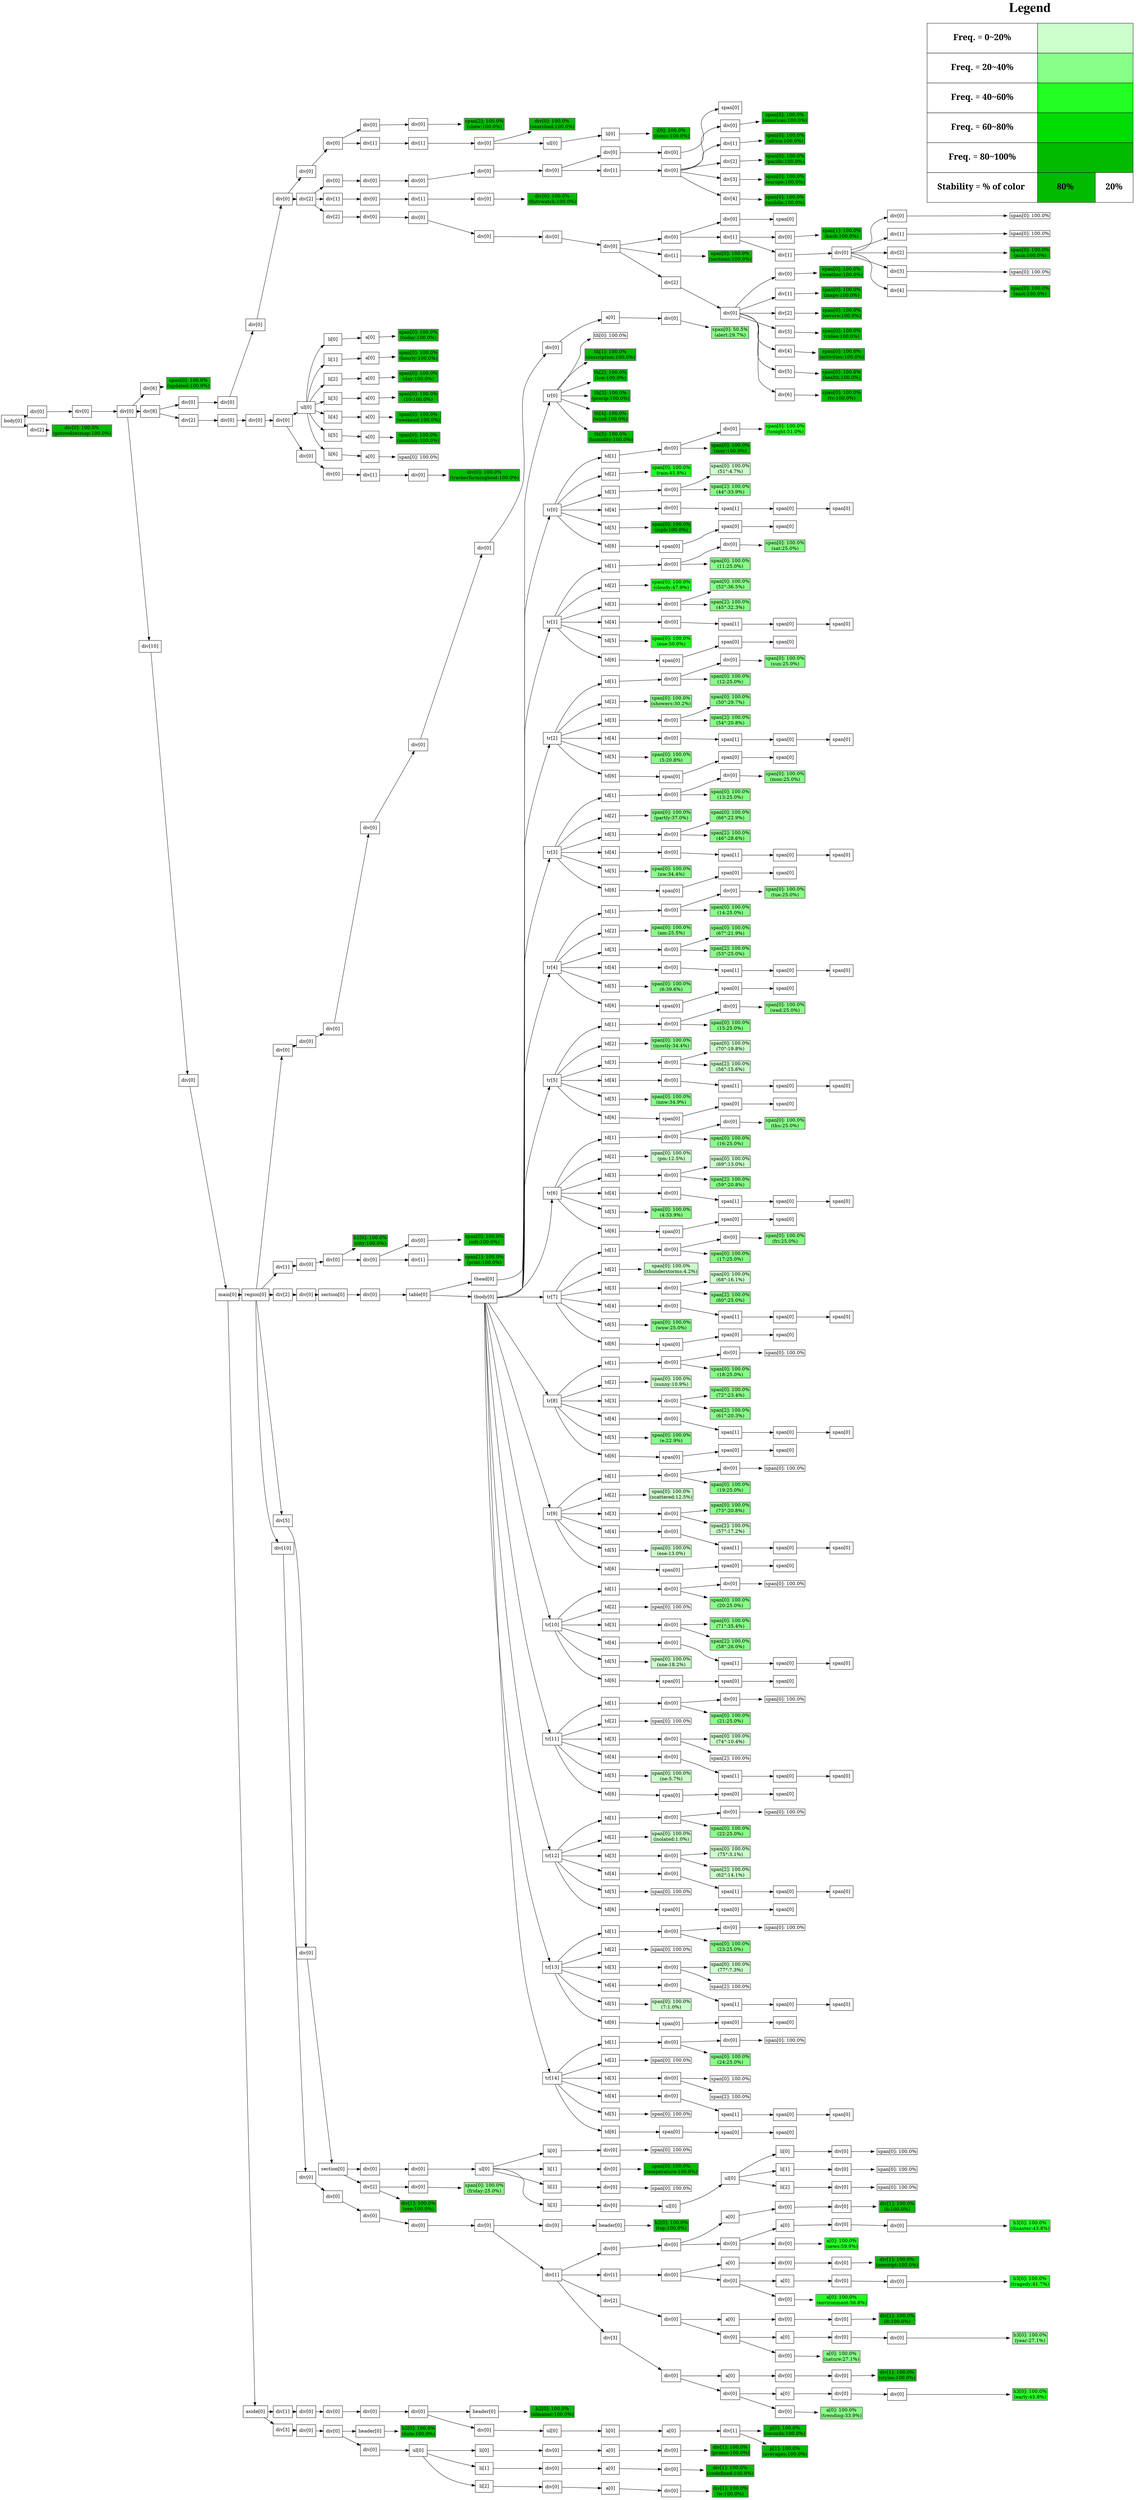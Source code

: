 digraph G {
	graph [bb="0,0,2440.1,7105",
		dpi=200,
		rankdir=LR,
		ranksep=0.005
	];
	node [label="\N"];
	{
		graph [rank=same];
		0		 [height=0.5,
			label="body[0]",
			pos="30.162,6060",
			shape=rectangle,
			width=0.83784];
	}
	{
		graph [rank=same];
		1		 [height=0.5,
			label="div[0]",
			pos="95.324,6088",
			shape=rectangle,
			width=0.75];
		635		 [height=0.5,
			label="div[2]",
			pos="95.324,6033",
			shape=rectangle,
			width=0.75];
	}
	{
		graph [rank=same];
		2		 [height=0.5,
			label="div[0]",
			pos="210.32,6089",
			shape=rectangle,
			width=0.75];
		636		 [height=0.58333,
			label=<<table cellpadding="1.5" cellborder="0" cellspacing="0"><tr><td bgcolor="#00BB00">div[0]: 100.0%</td></tr><tr><td bgcolor="#00BB00">(getcookiesmap:100.0%)</td></tr></table>>,
			pos="210.32,6032",
			shape=none,
			width=2.2222];
	}
	{
		graph [rank=same];
		3		 [height=0.5,
			label="div[0]",
			pos="325.32,6089",
			shape=rectangle,
			width=0.75];
	}
	{
		graph [rank=same];
		4		 [height=0.5,
			label="div[6]",
			pos="388.93,6158",
			shape=rectangle,
			width=0.75];
		6		 [height=0.5,
			label="div[8]",
			pos="388.93,6089",
			shape=rectangle,
			width=0.75];
		122		 [height=0.5,
			label="div[10]",
			pos="388.93,5334",
			shape=rectangle,
			width=0.79464];
	}
	{
		graph [rank=same];
		5		 [height=0.58333,
			label=<<table cellpadding="1.5" cellborder="0" cellspacing="0"><tr><td bgcolor="#00BB00">span[0]: 100.0%</td></tr><tr><td bgcolor="#00BB00">(updated:100.0%)</td></tr></table>>,
			pos="485.54,6173",
			shape=none,
			width=1.6667];
		7		 [height=0.5,
			label="div[0]",
			pos="485.54,6116",
			shape=rectangle,
			width=0.75];
		91		 [height=0.5,
			label="div[2]",
			pos="485.54,6062",
			shape=rectangle,
			width=0.75];
		123		 [height=0.5,
			label="div[0]",
			pos="485.54,3932",
			shape=rectangle,
			width=0.75];
	}
	{
		graph [rank=same];
		8		 [height=0.5,
			label="div[0]",
			pos="583.7,6116",
			shape=rectangle,
			width=0.75];
		92		 [height=0.5,
			label="div[0]",
			pos="583.7,6062",
			shape=rectangle,
			width=0.75];
		124		 [height=0.5,
			label="main[0]",
			pos="583.7,3573",
			shape=rectangle,
			width=0.83774];
	}
	{
		graph [rank=same];
		9		 [height=0.5,
			label="div[0]",
			pos="655.9,6234",
			shape=rectangle,
			width=0.75];
		93		 [height=0.5,
			label="div[0]",
			pos="655.9,6062",
			shape=rectangle,
			width=0.75];
		125		 [height=0.5,
			label="region[0]",
			pos="655.9,3573",
			shape=rectangle,
			width=0.94569];
		598		 [height=0.5,
			label="aside[0]",
			pos="655.9,248",
			shape=rectangle,
			width=0.84847];
	}
	{
		graph [rank=same];
		10		 [height=0.5,
			label="div[0]",
			pos="726.55,6786",
			shape=rectangle,
			width=0.75];
		94		 [height=0.5,
			label="div[0]",
			pos="726.55,6062",
			shape=rectangle,
			width=0.75];
		126		 [height=0.5,
			label="div[0]",
			pos="726.55,4218",
			shape=rectangle,
			width=0.75];
		136		 [height=0.5,
			label="div[1]",
			pos="726.55,3635",
			shape=rectangle,
			width=0.75];
		145		 [height=0.5,
			label="div[2]",
			pos="726.55,3573",
			shape=rectangle,
			width=0.75];
		504		 [height=0.5,
			label="div[5]",
			pos="726.55,2864",
			shape=rectangle,
			width=0.75];
		536		 [height=0.5,
			label="div[10]",
			pos="726.55,2261",
			shape=rectangle,
			width=0.79464];
		599		 [height=0.5,
			label="div[1]",
			pos="726.55,248",
			shape=rectangle,
			width=0.75];
		613		 [height=0.5,
			label="div[3]",
			pos="726.55,193",
			shape=rectangle,
			width=0.75];
	}
	{
		graph [rank=same];
		11		 [height=0.5,
			label="div[0]",
			pos="790.16,6868",
			shape=rectangle,
			width=0.75];
		23		 [height=0.5,
			label="div[2]",
			pos="790.16,6786",
			shape=rectangle,
			width=0.75];
		95		 [height=0.5,
			label="ul[0]",
			pos="790.16,6170",
			shape=rectangle,
			width=0.75];
		117		 [height=0.5,
			label="div[0]",
			pos="790.16,6022",
			shape=rectangle,
			width=0.75];
		127		 [height=0.5,
			label="div[0]",
			pos="790.16,4250",
			shape=rectangle,
			width=0.75];
		137		 [height=0.5,
			label="div[0]",
			pos="790.16,3663",
			shape=rectangle,
			width=0.75];
		146		 [height=0.5,
			label="div[0]",
			pos="790.16,3573",
			shape=rectangle,
			width=0.75];
		505		 [height=0.5,
			label="div[0]",
			pos="790.16,1931",
			shape=rectangle,
			width=0.75];
		537		 [height=0.5,
			label="div[0]",
			pos="790.16,952",
			shape=rectangle,
			width=0.75];
		600		 [height=0.5,
			label="div[0]",
			pos="790.16,248",
			shape=rectangle,
			width=0.75];
		614		 [height=0.5,
			label="div[0]",
			pos="790.16,192",
			shape=rectangle,
			width=0.75];
	}
	{
		graph [rank=same];
		12		 [height=0.5,
			label="div[0]",
			pos="861.15,6979",
			shape=rectangle,
			width=0.75];
		24		 [height=0.5,
			label="div[0]",
			pos="861.15,6840",
			shape=rectangle,
			width=0.75];
		44		 [height=0.5,
			label="div[1]",
			pos="861.15,6786",
			shape=rectangle,
			width=0.75];
		49		 [height=0.5,
			label="div[2]",
			pos="861.15,6732",
			shape=rectangle,
			width=0.75];
		96		 [height=0.5,
			label="li[0]",
			pos="861.15,6369",
			shape=rectangle,
			width=0.75];
		99		 [height=0.5,
			label="li[1]",
			pos="861.15,6311",
			shape=rectangle,
			width=0.75];
		102		 [height=0.5,
			label="li[2]",
			pos="861.15,6253",
			shape=rectangle,
			width=0.75];
		105		 [height=0.5,
			label="li[3]",
			pos="861.15,6197",
			shape=rectangle,
			width=0.75];
		108		 [height=0.5,
			label="li[4]",
			pos="861.15,6143",
			shape=rectangle,
			width=0.75];
		111		 [height=0.5,
			label="li[5]",
			pos="861.15,6087",
			shape=rectangle,
			width=0.75];
		114		 [height=0.5,
			label="li[6]",
			pos="861.15,6029",
			shape=rectangle,
			width=0.75];
		118		 [height=0.5,
			label="div[0]",
			pos="861.15,5968",
			shape=rectangle,
			width=0.75];
		128		 [height=0.5,
			label="div[0]",
			pos="861.15,4287",
			shape=rectangle,
			width=0.75];
		138		 [height=0.5,
			label="div[0]",
			pos="861.15,3677",
			shape=rectangle,
			width=0.75];
		147		 [height=0.5,
			label="section[0]",
			pos="861.15,3573",
			shape=rectangle,
			width=0.99972];
		506		 [height=0.5,
			label="section[0]",
			pos="861.15,978",
			shape=rectangle,
			width=0.99972];
		538		 [height=0.5,
			label="div[0]",
			pos="861.15,895",
			shape=rectangle,
			width=0.75];
		601		 [height=0.5,
			label="div[0]",
			pos="861.15,248",
			shape=rectangle,
			width=0.75];
		615		 [height=0.5,
			label="div[0]",
			pos="861.15,164",
			shape=rectangle,
			width=0.75];
	}
	{
		graph [rank=same];
		13		 [height=0.5,
			label="div[0]",
			pos="955.14,7034",
			shape=rectangle,
			width=0.75];
		16		 [height=0.5,
			label="div[1]",
			pos="955.14,6979",
			shape=rectangle,
			width=0.75];
		25		 [height=0.5,
			label="div[0]",
			pos="955.14,6841",
			shape=rectangle,
			width=0.75];
		45		 [height=0.5,
			label="div[0]",
			pos="955.14,6786",
			shape=rectangle,
			width=0.75];
		50		 [height=0.5,
			label="div[0]",
			pos="955.14,6731",
			shape=rectangle,
			width=0.75];
		97		 [height=0.5,
			label="a[0]",
			pos="955.14,6373",
			shape=rectangle,
			width=0.75];
		100		 [height=0.5,
			label="a[0]",
			pos="955.14,6314",
			shape=rectangle,
			width=0.75];
		103		 [height=0.5,
			label="a[0]",
			pos="955.14,6255",
			shape=rectangle,
			width=0.75];
		106		 [height=0.5,
			label="a[0]",
			pos="955.14,6197",
			shape=rectangle,
			width=0.75];
		109		 [height=0.5,
			label="a[0]",
			pos="955.14,6140",
			shape=rectangle,
			width=0.75];
		112		 [height=0.5,
			label="a[0]",
			pos="955.14,6081",
			shape=rectangle,
			width=0.75];
		115		 [height=0.5,
			label="a[0]",
			pos="955.14,6022",
			shape=rectangle,
			width=0.75];
		119		 [height=0.5,
			label="div[1]",
			pos="955.14,5967",
			shape=rectangle,
			width=0.75];
		129		 [height=0.5,
			label="div[0]",
			pos="955.14,4816",
			shape=rectangle,
			width=0.75];
		139		 [height=0.58333,
			label=<<table cellpadding="1.5" cellborder="0" cellspacing="0"><tr><td bgcolor="#00BB00">h1[0]: 100.0%</td></tr><tr><td bgcolor="#00BB00">(city:100.0%)</td></tr></table>>,
			pos="955.14,3734",
			shape=none,
			width=1.3889];
		140		 [height=0.5,
			label="div[0]",
			pos="955.14,3677",
			shape=rectangle,
			width=0.75];
		148		 [height=0.5,
			label="div[0]",
			pos="955.14,3573",
			shape=rectangle,
			width=0.75];
		507		 [height=0.5,
			label="div[0]",
			pos="955.14,978",
			shape=rectangle,
			width=0.75];
		532		 [height=0.5,
			label="div[2]",
			pos="955.14,924",
			shape=rectangle,
			width=0.75];
		539		 [height=0.5,
			label="div[0]",
			pos="955.14,838",
			shape=rectangle,
			width=0.75];
		602		 [height=0.5,
			label="div[0]",
			pos="955.14,248",
			shape=rectangle,
			width=0.75];
		616		 [height=0.5,
			label="header[0]",
			pos="955.14,164",
			shape=rectangle,
			width=0.96705];
		618		 [height=0.5,
			label="div[0]",
			pos="955.14,109",
			shape=rectangle,
			width=0.75];
	}
	{
		graph [rank=same];
		14		 [height=0.5,
			label="div[0]",
			pos="1076.1,7035",
			shape=rectangle,
			width=0.75];
		17		 [height=0.5,
			label="div[1]",
			pos="1076.1,6979",
			shape=rectangle,
			width=0.75];
		26		 [height=0.5,
			label="div[0]",
			pos="1076.1,6841",
			shape=rectangle,
			width=0.75];
		46		 [height=0.5,
			label="div[1]",
			pos="1076.1,6786",
			shape=rectangle,
			width=0.75];
		51		 [height=0.5,
			label="div[0]",
			pos="1076.1,6731",
			shape=rectangle,
			width=0.75];
		98		 [height=0.58333,
			label=<<table cellpadding="1.5" cellborder="0" cellspacing="0"><tr><td bgcolor="#00BB00">span[0]: 100.0%</td></tr><tr><td bgcolor="#00BB00">(today:100.0%)</td></tr></table>>,
			pos="1076.1,6378",
			shape=none,
			width=1.5556];
		101		 [height=0.58333,
			label=<<table cellpadding="1.5" cellborder="0" cellspacing="0"><tr><td bgcolor="#00BB00">span[0]: 100.0%</td></tr><tr><td bgcolor="#00BB00">(hourly:100.0%)</td></tr></table>>,
			pos="1076.1,6318",
			shape=none,
			width=1.5556];
		104		 [height=0.58333,
			label=<<table cellpadding="1.5" cellborder="0" cellspacing="0"><tr><td bgcolor="#00BB00">span[0]: 100.0%</td></tr><tr><td bgcolor="#00BB00">(day:100.0%)</td></tr></table>>,
			pos="1076.1,6258",
			shape=none,
			width=1.5556];
		107		 [height=0.58333,
			label=<<table cellpadding="1.5" cellborder="0" cellspacing="0"><tr><td bgcolor="#00BB00">span[0]: 100.0%</td></tr><tr><td bgcolor="#00BB00">(10:100.0%)</td></tr></table>>,
			pos="1076.1,6198",
			shape=none,
			width=1.5556];
		110		 [height=0.58333,
			label=<<table cellpadding="1.5" cellborder="0" cellspacing="0"><tr><td bgcolor="#00BB00">span[0]: 100.0%</td></tr><tr><td bgcolor="#00BB00">(weekend:100.0%)</td></tr></table>>,
			pos="1076.1,6138",
			shape=none,
			width=1.75];
		113		 [height=0.58333,
			label=<<table cellpadding="1.5" cellborder="0" cellspacing="0"><tr><td bgcolor="#00BB00">span[0]: 100.0%</td></tr><tr><td bgcolor="#00BB00">(monthly:100.0%)</td></tr></table>>,
			pos="1076.1,6078",
			shape=none,
			width=1.7083];
		116		 [height=0.5,
			label=<<table cellpadding="1.5" cellborder="0" cellspacing="0"><tr><td bgcolor="None">span[0]: 100.0%</td></tr></table>>,
			pos="1076.1,6021",
			shape=none,
			width=1.5556];
		120		 [height=0.5,
			label="div[0]",
			pos="1076.1,5967",
			shape=rectangle,
			width=0.75];
		130		 [height=0.5,
			label="div[0]",
			pos="1076.1,5120",
			shape=rectangle,
			width=0.75];
		141		 [height=0.5,
			label="div[0]",
			pos="1076.1,3734",
			shape=rectangle,
			width=0.75];
		143		 [height=0.5,
			label="div[1]",
			pos="1076.1,3677",
			shape=rectangle,
			width=0.75];
		149		 [height=0.5,
			label="table[0]",
			pos="1076.1,3573",
			shape=rectangle,
			width=0.82682];
		508		 [height=0.5,
			label="div[0]",
			pos="1076.1,978",
			shape=rectangle,
			width=0.75];
		533		 [height=0.5,
			label="div[0]",
			pos="1076.1,924",
			shape=rectangle,
			width=0.75];
		535		 [height=0.58333,
			label=<<table cellpadding="1.5" cellborder="0" cellspacing="0"><tr><td bgcolor="#00BB00">div[1]: 100.0%</td></tr><tr><td bgcolor="#00BB00">(eee:100.0%)</td></tr></table>>,
			pos="1076.1,867",
			shape=none,
			width=1.4444];
		540		 [height=0.5,
			label="div[0]",
			pos="1076.1,810",
			shape=rectangle,
			width=0.75];
		603		 [height=0.5,
			label="div[0]",
			pos="1076.1,248",
			shape=rectangle,
			width=0.75];
		617		 [height=0.58333,
			label=<<table cellpadding="1.5" cellborder="0" cellspacing="0"><tr><td bgcolor="#00BB00">h2[0]: 100.0%</td></tr><tr><td bgcolor="#00BB00">(date:100.0%)</td></tr></table>>,
			pos="1076.1,164",
			shape=none,
			width=1.3889];
		619		 [height=0.5,
			label="ul[0]",
			pos="1076.1,94",
			shape=rectangle,
			width=0.75];
	}
	{
		graph [rank=same];
		15		 [height=0.58333,
			label=<<table cellpadding="1.5" cellborder="0" cellspacing="0"><tr><td bgcolor="#00BB00">span[2]: 100.0%</td></tr><tr><td bgcolor="#00BB00">(show:100.0%)</td></tr></table>>,
			pos="1238.6,7036",
			shape=none,
			width=1.5556];
		18		 [height=0.5,
			label="div[0]",
			pos="1238.6,6979",
			shape=rectangle,
			width=0.75];
		27		 [height=0.5,
			label="div[0]",
			pos="1238.6,6842",
			shape=rectangle,
			width=0.75];
		47		 [height=0.5,
			label="div[0]",
			pos="1238.6,6786",
			shape=rectangle,
			width=0.75];
		52		 [height=0.5,
			label="div[0]",
			pos="1238.6,6731",
			shape=rectangle,
			width=0.75];
		121		 [height=0.58333,
			label=<<table cellpadding="1.5" cellborder="0" cellspacing="0"><tr><td bgcolor="#00BB00">div[0]: 100.0%</td></tr><tr><td bgcolor="#00BB00">(trackerfarmingboat:100.0%)</td></tr></table>>,
			pos="1238.6,5967",
			shape=none,
			width=2.5417];
		131		 [height=0.5,
			label="div[0]",
			pos="1238.6,5632",
			shape=rectangle,
			width=0.75];
		142		 [height=0.58333,
			label=<<table cellpadding="1.5" cellborder="0" cellspacing="0"><tr><td bgcolor="#00BB00">span[0]: 100.0%</td></tr><tr><td bgcolor="#00BB00">(edt:100.0%)</td></tr></table>>,
			pos="1238.6,3737",
			shape=none,
			width=1.5556];
		144		 [height=0.58333,
			label=<<table cellpadding="1.5" cellborder="0" cellspacing="0"><tr><td bgcolor="#00BB00">span[1]: 100.0%</td></tr><tr><td bgcolor="#00BB00">(print:100.0%)</td></tr></table>>,
			pos="1238.6,3677",
			shape=none,
			width=1.5556];
		150		 [height=0.5,
			label="thead[0]",
			pos="1238.6,3620",
			shape=rectangle,
			width=0.87002];
		158		 [height=0.5,
			label="tbody[0]",
			pos="1238.6,3566",
			shape=rectangle,
			width=0.89186];
		509		 [height=0.5,
			label="ul[0]",
			pos="1238.6,978",
			shape=rectangle,
			width=0.75];
		534		 [height=0.58333,
			label=<<table cellpadding="1.5" cellborder="0" cellspacing="0"><tr><td bgcolor="#88FF88">span[0]: 100.0%</td></tr><tr><td bgcolor="#88FF88">(friday:25.0%)</td></tr></table>>,
			pos="1238.6,921",
			shape=none,
			width=1.5556];
		541		 [height=0.5,
			label="div[0]",
			pos="1238.6,810",
			shape=rectangle,
			width=0.75];
		604		 [height=0.5,
			label="header[0]",
			pos="1238.6,254",
			shape=rectangle,
			width=0.96705];
		606		 [height=0.5,
			label="div[0]",
			pos="1238.6,199",
			shape=rectangle,
			width=0.75];
		620		 [height=0.5,
			label="li[0]",
			pos="1238.6,141",
			shape=rectangle,
			width=0.75];
		625		 [height=0.5,
			label="li[1]",
			pos="1238.6,87",
			shape=rectangle,
			width=0.75];
		630		 [height=0.5,
			label="li[2]",
			pos="1238.6,32",
			shape=rectangle,
			width=0.75];
	}
	{
		graph [rank=same];
		19		 [height=0.58333,
			label=<<table cellpadding="1.5" cellborder="0" cellspacing="0"><tr><td bgcolor="#00BB00">div[0]: 100.0%</td></tr><tr><td bgcolor="#00BB00">(searched:100.0%)</td></tr></table>>,
			pos="1405.6,7036",
			shape=none,
			width=1.7361];
		20		 [height=0.5,
			label="ul[0]",
			pos="1405.6,6979",
			shape=rectangle,
			width=0.75];
		28		 [height=0.5,
			label="div[0]",
			pos="1405.6,6898",
			shape=rectangle,
			width=0.75];
		48		 [height=0.58333,
			label=<<table cellpadding="1.5" cellborder="0" cellspacing="0"><tr><td bgcolor="#00BB00">div[0]: 100.0%</td></tr><tr><td bgcolor="#00BB00">(flutvwatch:100.0%)</td></tr></table>>,
			pos="1405.6,6786",
			shape=none,
			width=1.875];
		53		 [height=0.5,
			label="div[0]",
			pos="1405.6,6701",
			shape=rectangle,
			width=0.75];
		132		 [height=0.5,
			label="div[0]",
			pos="1405.6,6386",
			shape=rectangle,
			width=0.75];
		151		 [height=0.5,
			label="tr[0]",
			pos="1405.6,6243",
			shape=rectangle,
			width=0.75];
		159		 [height=0.5,
			label="tr[0]",
			pos="1405.6,5904",
			shape=rectangle,
			width=0.75];
		182		 [height=0.5,
			label="tr[1]",
			pos="1405.6,5569",
			shape=rectangle,
			width=0.75];
		205		 [height=0.5,
			label="tr[2]",
			pos="1405.6,5228",
			shape=rectangle,
			width=0.75];
		228		 [height=0.5,
			label="tr[3]",
			pos="1405.6,4886",
			shape=rectangle,
			width=0.75];
		251		 [height=0.5,
			label="tr[4]",
			pos="1405.6,4547",
			shape=rectangle,
			width=0.75];
		274		 [height=0.5,
			label="tr[5]",
			pos="1405.6,4211",
			shape=rectangle,
			width=0.75];
		297		 [height=0.5,
			label="tr[6]",
			pos="1405.6,3875",
			shape=rectangle,
			width=0.75];
		320		 [height=0.5,
			label="tr[7]",
			pos="1405.6,3566",
			shape=rectangle,
			width=0.75];
		343		 [height=0.5,
			label="tr[8]",
			pos="1405.6,3257",
			shape=rectangle,
			width=0.75];
		366		 [height=0.5,
			label="tr[9]",
			pos="1405.6,2921",
			shape=rectangle,
			width=0.75];
		389		 [height=0.5,
			label="tr[10]",
			pos="1405.6,2591",
			shape=rectangle,
			width=0.75];
		412		 [height=0.5,
			label="tr[11]",
			pos="1405.6,2261",
			shape=rectangle,
			width=0.75];
		435		 [height=0.5,
			label="tr[12]",
			pos="1405.6,1916",
			shape=rectangle,
			width=0.75];
		458		 [height=0.5,
			label="tr[13]",
			pos="1405.6,1583",
			shape=rectangle,
			width=0.75];
		481		 [height=0.5,
			label="tr[14]",
			pos="1405.6,1251",
			shape=rectangle,
			width=0.75];
		510		 [height=0.5,
			label="li[0]",
			pos="1405.6,1033",
			shape=rectangle,
			width=0.75];
		513		 [height=0.5,
			label="li[1]",
			pos="1405.6,978",
			shape=rectangle,
			width=0.75];
		516		 [height=0.5,
			label="li[2]",
			pos="1405.6,923",
			shape=rectangle,
			width=0.75];
		519		 [height=0.5,
			label="li[3]",
			pos="1405.6,869",
			shape=rectangle,
			width=0.75];
		542		 [height=0.5,
			label="div[0]",
			pos="1405.6,810",
			shape=rectangle,
			width=0.75];
		545		 [height=0.5,
			label="div[1]",
			pos="1405.6,661",
			shape=rectangle,
			width=0.75];
		605		 [height=0.58333,
			label=<<table cellpadding="1.5" cellborder="0" cellspacing="0"><tr><td bgcolor="#00BB00">h2[0]: 100.0%</td></tr><tr><td bgcolor="#00BB00">(almanac:100.0%)</td></tr></table>>,
			pos="1405.6,255",
			shape=none,
			width=1.7083];
		607		 [height=0.5,
			label="ul[0]",
			pos="1405.6,198",
			shape=rectangle,
			width=0.75];
		621		 [height=0.5,
			label="div[0]",
			pos="1405.6,141",
			shape=rectangle,
			width=0.75];
		626		 [height=0.5,
			label="div[0]",
			pos="1405.6,87",
			shape=rectangle,
			width=0.75];
		631		 [height=0.5,
			label="div[0]",
			pos="1405.6,31",
			shape=rectangle,
			width=0.75];
	}
	{
		graph [rank=same];
		21		 [height=0.5,
			label="li[0]",
			pos="1550.1,7007",
			shape=rectangle,
			width=0.75];
		29		 [height=0.5,
			label="div[0]",
			pos="1550.1,6952",
			shape=rectangle,
			width=0.75];
		32		 [height=0.5,
			label="div[1]",
			pos="1550.1,6898",
			shape=rectangle,
			width=0.75];
		54		 [height=0.5,
			label="div[0]",
			pos="1550.1,6673",
			shape=rectangle,
			width=0.75];
		133		 [height=0.5,
			label="a[0]",
			pos="1550.1,6474",
			shape=rectangle,
			width=0.75];
		152		 [height=0.5,
			label=<<table cellpadding="1.5" cellborder="0" cellspacing="0"><tr><td bgcolor="None">th[0]: 100.0%</td></tr></table>>,
			pos="1550.1,6420",
			shape=none,
			width=1.3472];
		153		 [height=0.58333,
			label=<<table cellpadding="1.5" cellborder="0" cellspacing="0"><tr><td bgcolor="#00BB00">th[1]: 100.0%</td></tr><tr><td bgcolor="#00BB00">(description:100.0%)</td></tr></table>>,
			pos="1550.1,6363",
			shape=none,
			width=1.9167];
		154		 [height=0.58333,
			label=<<table cellpadding="1.5" cellborder="0" cellspacing="0"><tr><td bgcolor="#00BB00">th[2]: 100.0%</td></tr><tr><td bgcolor="#00BB00">(low:100.0%)</td></tr></table>>,
			pos="1550.1,6303",
			shape=none,
			width=1.3472];
		155		 [height=0.58333,
			label=<<table cellpadding="1.5" cellborder="0" cellspacing="0"><tr><td bgcolor="#00BB00">th[3]: 100.0%</td></tr><tr><td bgcolor="#00BB00">(precip:100.0%)</td></tr></table>>,
			pos="1550.1,6243",
			shape=none,
			width=1.5417];
		156		 [height=0.58333,
			label=<<table cellpadding="1.5" cellborder="0" cellspacing="0"><tr><td bgcolor="#00BB00">th[4]: 100.0%</td></tr><tr><td bgcolor="#00BB00">(wind:100.0%)</td></tr></table>>,
			pos="1550.1,6183",
			shape=none,
			width=1.4444];
		157		 [height=0.58333,
			label=<<table cellpadding="1.5" cellborder="0" cellspacing="0"><tr><td bgcolor="#00BB00">th[5]: 100.0%</td></tr><tr><td bgcolor="#00BB00">(humidity:100.0%)</td></tr></table>>,
			pos="1550.1,6123",
			shape=none,
			width=1.75];
		160		 [height=0.5,
			label="td[1]",
			pos="1550.1,6066",
			shape=rectangle,
			width=0.75];
		165		 [height=0.5,
			label="td[2]",
			pos="1550.1,6012",
			shape=rectangle,
			width=0.75];
		167		 [height=0.5,
			label="td[3]",
			pos="1550.1,5958",
			shape=rectangle,
			width=0.75];
		171		 [height=0.5,
			label="td[4]",
			pos="1550.1,5904",
			shape=rectangle,
			width=0.75];
		176		 [height=0.5,
			label="td[5]",
			pos="1550.1,5850",
			shape=rectangle,
			width=0.75];
		178		 [height=0.5,
			label="td[6]",
			pos="1550.1,5795",
			shape=rectangle,
			width=0.75];
		183		 [height=0.5,
			label="td[1]",
			pos="1550.1,5737",
			shape=rectangle,
			width=0.75];
		188		 [height=0.5,
			label="td[2]",
			pos="1550.1,5679",
			shape=rectangle,
			width=0.75];
		190		 [height=0.5,
			label="td[3]",
			pos="1550.1,5623",
			shape=rectangle,
			width=0.75];
		194		 [height=0.5,
			label="td[4]",
			pos="1550.1,5569",
			shape=rectangle,
			width=0.75];
		199		 [height=0.5,
			label="td[5]",
			pos="1550.1,5514",
			shape=rectangle,
			width=0.75];
		201		 [height=0.5,
			label="td[6]",
			pos="1550.1,5457",
			shape=rectangle,
			width=0.75];
		206		 [height=0.5,
			label="td[1]",
			pos="1550.1,5396",
			shape=rectangle,
			width=0.75];
		211		 [height=0.5,
			label="td[2]",
			pos="1550.1,5338",
			shape=rectangle,
			width=0.75];
		213		 [height=0.5,
			label="td[3]",
			pos="1550.1,5282",
			shape=rectangle,
			width=0.75];
		217		 [height=0.5,
			label="td[4]",
			pos="1550.1,5228",
			shape=rectangle,
			width=0.75];
		222		 [height=0.5,
			label="td[5]",
			pos="1550.1,5173",
			shape=rectangle,
			width=0.75];
		224		 [height=0.5,
			label="td[6]",
			pos="1550.1,5116",
			shape=rectangle,
			width=0.75];
		229		 [height=0.5,
			label="td[1]",
			pos="1550.1,5054",
			shape=rectangle,
			width=0.75];
		234		 [height=0.5,
			label="td[2]",
			pos="1550.1,4996",
			shape=rectangle,
			width=0.75];
		236		 [height=0.5,
			label="td[3]",
			pos="1550.1,4940",
			shape=rectangle,
			width=0.75];
		240		 [height=0.5,
			label="td[4]",
			pos="1550.1,4886",
			shape=rectangle,
			width=0.75];
		245		 [height=0.5,
			label="td[5]",
			pos="1550.1,4831",
			shape=rectangle,
			width=0.75];
		247		 [height=0.5,
			label="td[6]",
			pos="1550.1,4774",
			shape=rectangle,
			width=0.75];
		252		 [height=0.5,
			label="td[1]",
			pos="1550.1,4713",
			shape=rectangle,
			width=0.75];
		257		 [height=0.5,
			label="td[2]",
			pos="1550.1,4656",
			shape=rectangle,
			width=0.75];
		259		 [height=0.5,
			label="td[3]",
			pos="1550.1,4601",
			shape=rectangle,
			width=0.75];
		263		 [height=0.5,
			label="td[4]",
			pos="1550.1,4547",
			shape=rectangle,
			width=0.75];
		268		 [height=0.5,
			label="td[5]",
			pos="1550.1,4492",
			shape=rectangle,
			width=0.75];
		270		 [height=0.5,
			label="td[6]",
			pos="1550.1,4435",
			shape=rectangle,
			width=0.75];
		275		 [height=0.5,
			label="td[1]",
			pos="1550.1,4377",
			shape=rectangle,
			width=0.75];
		280		 [height=0.5,
			label="td[2]",
			pos="1550.1,4320",
			shape=rectangle,
			width=0.75];
		282		 [height=0.5,
			label="td[3]",
			pos="1550.1,4265",
			shape=rectangle,
			width=0.75];
		286		 [height=0.5,
			label="td[4]",
			pos="1550.1,4211",
			shape=rectangle,
			width=0.75];
		291		 [height=0.5,
			label="td[5]",
			pos="1550.1,4156",
			shape=rectangle,
			width=0.75];
		293		 [height=0.5,
			label="td[6]",
			pos="1550.1,4099",
			shape=rectangle,
			width=0.75];
		298		 [height=0.5,
			label="td[1]",
			pos="1550.1,4041",
			shape=rectangle,
			width=0.75];
		303		 [height=0.5,
			label="td[2]",
			pos="1550.1,3984",
			shape=rectangle,
			width=0.75];
		305		 [height=0.5,
			label="td[3]",
			pos="1550.1,3929",
			shape=rectangle,
			width=0.75];
		309		 [height=0.5,
			label="td[4]",
			pos="1550.1,3875",
			shape=rectangle,
			width=0.75];
		314		 [height=0.5,
			label="td[5]",
			pos="1550.1,3820",
			shape=rectangle,
			width=0.75];
		316		 [height=0.5,
			label="td[6]",
			pos="1550.1,3763",
			shape=rectangle,
			width=0.75];
		321		 [height=0.5,
			label="td[1]",
			pos="1550.1,3705",
			shape=rectangle,
			width=0.75];
		326		 [height=0.5,
			label="td[2]",
			pos="1550.1,3649",
			shape=rectangle,
			width=0.75];
		328		 [height=0.5,
			label="td[3]",
			pos="1550.1,3593",
			shape=rectangle,
			width=0.75];
		332		 [height=0.5,
			label="td[4]",
			pos="1550.1,3539",
			shape=rectangle,
			width=0.75];
		337		 [height=0.5,
			label="td[5]",
			pos="1550.1,3483",
			shape=rectangle,
			width=0.75];
		339		 [height=0.5,
			label="td[6]",
			pos="1550.1,3428",
			shape=rectangle,
			width=0.75];
		344		 [height=0.5,
			label="td[1]",
			pos="1550.1,3369",
			shape=rectangle,
			width=0.75];
		349		 [height=0.5,
			label="td[2]",
			pos="1550.1,3313",
			shape=rectangle,
			width=0.75];
		351		 [height=0.5,
			label="td[3]",
			pos="1550.1,3257",
			shape=rectangle,
			width=0.75];
		355		 [height=0.5,
			label="td[4]",
			pos="1550.1,3203",
			shape=rectangle,
			width=0.75];
		360		 [height=0.5,
			label="td[5]",
			pos="1550.1,3148",
			shape=rectangle,
			width=0.75];
		362		 [height=0.5,
			label="td[6]",
			pos="1550.1,3091",
			shape=rectangle,
			width=0.75];
		367		 [height=0.5,
			label="td[1]",
			pos="1550.1,3033",
			shape=rectangle,
			width=0.75];
		372		 [height=0.5,
			label="td[2]",
			pos="1550.1,2977",
			shape=rectangle,
			width=0.75];
		374		 [height=0.5,
			label="td[3]",
			pos="1550.1,2921",
			shape=rectangle,
			width=0.75];
		378		 [height=0.5,
			label="td[4]",
			pos="1550.1,2867",
			shape=rectangle,
			width=0.75];
		383		 [height=0.5,
			label="td[5]",
			pos="1550.1,2812",
			shape=rectangle,
			width=0.75];
		385		 [height=0.5,
			label="td[6]",
			pos="1550.1,2755",
			shape=rectangle,
			width=0.75];
		390		 [height=0.5,
			label="td[1]",
			pos="1550.1,2699",
			shape=rectangle,
			width=0.75];
		395		 [height=0.5,
			label="td[2]",
			pos="1550.1,2645",
			shape=rectangle,
			width=0.75];
		397		 [height=0.5,
			label="td[3]",
			pos="1550.1,2591",
			shape=rectangle,
			width=0.75];
		401		 [height=0.5,
			label="td[4]",
			pos="1550.1,2537",
			shape=rectangle,
			width=0.75];
		406		 [height=0.5,
			label="td[5]",
			pos="1550.1,2482",
			shape=rectangle,
			width=0.75];
		408		 [height=0.5,
			label="td[6]",
			pos="1550.1,2426",
			shape=rectangle,
			width=0.75];
		413		 [height=0.5,
			label="td[1]",
			pos="1550.1,2369",
			shape=rectangle,
			width=0.75];
		418		 [height=0.5,
			label="td[2]",
			pos="1550.1,2315",
			shape=rectangle,
			width=0.75];
		420		 [height=0.5,
			label="td[3]",
			pos="1550.1,2261",
			shape=rectangle,
			width=0.75];
		424		 [height=0.5,
			label="td[4]",
			pos="1550.1,2207",
			shape=rectangle,
			width=0.75];
		429		 [height=0.5,
			label="td[5]",
			pos="1550.1,2152",
			shape=rectangle,
			width=0.75];
		431		 [height=0.5,
			label="td[6]",
			pos="1550.1,2095",
			shape=rectangle,
			width=0.75];
		436		 [height=0.5,
			label="td[1]",
			pos="1550.1,2028",
			shape=rectangle,
			width=0.75];
		441		 [height=0.5,
			label="td[2]",
			pos="1550.1,1972",
			shape=rectangle,
			width=0.75];
		443		 [height=0.5,
			label="td[3]",
			pos="1550.1,1916",
			shape=rectangle,
			width=0.75];
		447		 [height=0.5,
			label="td[4]",
			pos="1550.1,1862",
			shape=rectangle,
			width=0.75];
		452		 [height=0.5,
			label="td[5]",
			pos="1550.1,1808",
			shape=rectangle,
			width=0.75];
		454		 [height=0.5,
			label="td[6]",
			pos="1550.1,1754",
			shape=rectangle,
			width=0.75];
		459		 [height=0.5,
			label="td[1]",
			pos="1550.1,1691",
			shape=rectangle,
			width=0.75];
		464		 [height=0.5,
			label="td[2]",
			pos="1550.1,1637",
			shape=rectangle,
			width=0.75];
		466		 [height=0.5,
			label="td[3]",
			pos="1550.1,1583",
			shape=rectangle,
			width=0.75];
		470		 [height=0.5,
			label="td[4]",
			pos="1550.1,1529",
			shape=rectangle,
			width=0.75];
		475		 [height=0.5,
			label="td[5]",
			pos="1550.1,1473",
			shape=rectangle,
			width=0.75];
		477		 [height=0.5,
			label="td[6]",
			pos="1550.1,1416",
			shape=rectangle,
			width=0.75];
		482		 [height=0.5,
			label="td[1]",
			pos="1550.1,1359",
			shape=rectangle,
			width=0.75];
		487		 [height=0.5,
			label="td[2]",
			pos="1550.1,1305",
			shape=rectangle,
			width=0.75];
		489		 [height=0.5,
			label="td[3]",
			pos="1550.1,1251",
			shape=rectangle,
			width=0.75];
		493		 [height=0.5,
			label="td[4]",
			pos="1550.1,1197",
			shape=rectangle,
			width=0.75];
		498		 [height=0.5,
			label="td[5]",
			pos="1550.1,1143",
			shape=rectangle,
			width=0.75];
		500		 [height=0.5,
			label="td[6]",
			pos="1550.1,1089",
			shape=rectangle,
			width=0.75];
		511		 [height=0.5,
			label="div[0]",
			pos="1550.1,1034",
			shape=rectangle,
			width=0.75];
		514		 [height=0.5,
			label="div[0]",
			pos="1550.1,978",
			shape=rectangle,
			width=0.75];
		517		 [height=0.5,
			label="div[0]",
			pos="1550.1,923",
			shape=rectangle,
			width=0.75];
		520		 [height=0.5,
			label="div[0]",
			pos="1550.1,868",
			shape=rectangle,
			width=0.75];
		543		 [height=0.5,
			label="header[0]",
			pos="1550.1,810",
			shape=rectangle,
			width=0.96705];
		546		 [height=0.5,
			label="div[0]",
			pos="1550.1,740",
			shape=rectangle,
			width=0.75];
		559		 [height=0.5,
			label="div[1]",
			pos="1550.1,661",
			shape=rectangle,
			width=0.75];
		572		 [height=0.5,
			label="div[2]",
			pos="1550.1,567",
			shape=rectangle,
			width=0.75];
		585		 [height=0.5,
			label="div[3]",
			pos="1550.1,456",
			shape=rectangle,
			width=0.75];
		608		 [height=0.5,
			label="li[0]",
			pos="1550.1,198",
			shape=rectangle,
			width=0.75];
		622		 [height=0.5,
			label="a[0]",
			pos="1550.1,141",
			shape=rectangle,
			width=0.75];
		627		 [height=0.5,
			label="a[0]",
			pos="1550.1,87",
			shape=rectangle,
			width=0.75];
		632		 [height=0.5,
			label="a[0]",
			pos="1550.1,28",
			shape=rectangle,
			width=0.75];
	}
	{
		graph [rank=same];
		22		 [height=0.58333,
			label=<<table cellpadding="1.5" cellborder="0" cellspacing="0"><tr><td bgcolor="#00BB00">i[0]: 100.0%</td></tr><tr><td bgcolor="#00BB00">(items:100.0%)</td></tr></table>>,
			pos="1698.6,7009",
			shape=none,
			width=1.4722];
		30		 [height=0.5,
			label="div[0]",
			pos="1698.6,6952",
			shape=rectangle,
			width=0.75];
		33		 [height=0.5,
			label="div[0]",
			pos="1698.6,6898",
			shape=rectangle,
			width=0.75];
		55		 [height=0.5,
			label="div[0]",
			pos="1698.6,6700",
			shape=rectangle,
			width=0.75];
		73		 [height=0.5,
			label="div[1]",
			pos="1698.6,6645",
			shape=rectangle,
			width=0.75];
		75		 [height=0.5,
			label="div[2]",
			pos="1698.6,6563",
			shape=rectangle,
			width=0.75];
		134		 [height=0.5,
			label="div[0]",
			pos="1698.6,6454",
			shape=rectangle,
			width=0.75];
		161		 [height=0.5,
			label="div[0]",
			pos="1698.6,6083",
			shape=rectangle,
			width=0.75];
		166		 [height=0.58333,
			label=<<table cellpadding="1.5" cellborder="0" cellspacing="0"><tr><td bgcolor="#22FF22">span[0]: 100.0%</td></tr><tr><td bgcolor="#22FF22">(rain:45.8%)</td></tr></table>>,
			pos="1698.6,6020",
			shape=none,
			width=1.5556];
		168		 [height=0.5,
			label="div[0]",
			pos="1698.6,5963",
			shape=rectangle,
			width=0.75];
		172		 [height=0.5,
			label="div[0]",
			pos="1698.6,5908",
			shape=rectangle,
			width=0.75];
		177		 [height=0.58333,
			label=<<table cellpadding="1.5" cellborder="0" cellspacing="0"><tr><td bgcolor="#00BB00">span[0]: 100.0%</td></tr><tr><td bgcolor="#00BB00">(mph:100.0%)</td></tr></table>>,
			pos="1698.6,5851",
			shape=none,
			width=1.5556];
		179		 [height=0.5,
			label="span[0]",
			pos="1698.6,5794",
			shape=rectangle,
			width=0.80537];
		184		 [height=0.5,
			label="div[0]",
			pos="1698.6,5740",
			shape=rectangle,
			width=0.75];
		189		 [height=0.58333,
			label=<<table cellpadding="1.5" cellborder="0" cellspacing="0"><tr><td bgcolor="#22FF22">span[0]: 100.0%</td></tr><tr><td bgcolor="#22FF22">(cloudy:47.9%)</td></tr></table>>,
			pos="1698.6,5680",
			shape=none,
			width=1.5556];
		191		 [height=0.5,
			label="div[0]",
			pos="1698.6,5623",
			shape=rectangle,
			width=0.75];
		195		 [height=0.5,
			label="div[0]",
			pos="1698.6,5569",
			shape=rectangle,
			width=0.75];
		200		 [height=0.58333,
			label=<<table cellpadding="1.5" cellborder="0" cellspacing="0"><tr><td bgcolor="#22FF22">span[0]: 100.0%</td></tr><tr><td bgcolor="#22FF22">(ene:50.0%)</td></tr></table>>,
			pos="1698.6,5512",
			shape=none,
			width=1.5556];
		202		 [height=0.5,
			label="span[0]",
			pos="1698.6,5455",
			shape=rectangle,
			width=0.80537];
		207		 [height=0.5,
			label="div[0]",
			pos="1698.6,5399",
			shape=rectangle,
			width=0.75];
		212		 [height=0.58333,
			label=<<table cellpadding="1.5" cellborder="0" cellspacing="0"><tr><td bgcolor="#88FF88">span[0]: 100.0%</td></tr><tr><td bgcolor="#88FF88">(showers:30.2%)</td></tr></table>>,
			pos="1698.6,5339",
			shape=none,
			width=1.5972];
		214		 [height=0.5,
			label="div[0]",
			pos="1698.6,5282",
			shape=rectangle,
			width=0.75];
		218		 [height=0.5,
			label="div[0]",
			pos="1698.6,5228",
			shape=rectangle,
			width=0.75];
		223		 [height=0.58333,
			label=<<table cellpadding="1.5" cellborder="0" cellspacing="0"><tr><td bgcolor="#88FF88">span[0]: 100.0%</td></tr><tr><td bgcolor="#88FF88">(5:20.8%)</td></tr></table>>,
			pos="1698.6,5171",
			shape=none,
			width=1.5556];
		225		 [height=0.5,
			label="span[0]",
			pos="1698.6,5114",
			shape=rectangle,
			width=0.80537];
		230		 [height=0.5,
			label="div[0]",
			pos="1698.6,5057",
			shape=rectangle,
			width=0.75];
		235		 [height=0.58333,
			label=<<table cellpadding="1.5" cellborder="0" cellspacing="0"><tr><td bgcolor="#88FF88">span[0]: 100.0%</td></tr><tr><td bgcolor="#88FF88">(partly:37.0%)</td></tr></table>>,
			pos="1698.6,4997",
			shape=none,
			width=1.5556];
		237		 [height=0.5,
			label="div[0]",
			pos="1698.6,4940",
			shape=rectangle,
			width=0.75];
		241		 [height=0.5,
			label="div[0]",
			pos="1698.6,4886",
			shape=rectangle,
			width=0.75];
		246		 [height=0.58333,
			label=<<table cellpadding="1.5" cellborder="0" cellspacing="0"><tr><td bgcolor="#88FF88">span[0]: 100.0%</td></tr><tr><td bgcolor="#88FF88">(nw:34.4%)</td></tr></table>>,
			pos="1698.6,4829",
			shape=none,
			width=1.5556];
		248		 [height=0.5,
			label="span[0]",
			pos="1698.6,4772",
			shape=rectangle,
			width=0.80537];
		253		 [height=0.5,
			label="div[0]",
			pos="1698.6,4715",
			shape=rectangle,
			width=0.75];
		258		 [height=0.58333,
			label=<<table cellpadding="1.5" cellborder="0" cellspacing="0"><tr><td bgcolor="#88FF88">span[0]: 100.0%</td></tr><tr><td bgcolor="#88FF88">(am:25.5%)</td></tr></table>>,
			pos="1698.6,4658",
			shape=none,
			width=1.5556];
		260		 [height=0.5,
			label="div[0]",
			pos="1698.6,4601",
			shape=rectangle,
			width=0.75];
		264		 [height=0.5,
			label="div[0]",
			pos="1698.6,4547",
			shape=rectangle,
			width=0.75];
		269		 [height=0.58333,
			label=<<table cellpadding="1.5" cellborder="0" cellspacing="0"><tr><td bgcolor="#88FF88">span[0]: 100.0%</td></tr><tr><td bgcolor="#88FF88">(6:39.6%)</td></tr></table>>,
			pos="1698.6,4490",
			shape=none,
			width=1.5556];
		271		 [height=0.5,
			label="span[0]",
			pos="1698.6,4433",
			shape=rectangle,
			width=0.80537];
		276		 [height=0.5,
			label="div[0]",
			pos="1698.6,4379",
			shape=rectangle,
			width=0.75];
		281		 [height=0.58333,
			label=<<table cellpadding="1.5" cellborder="0" cellspacing="0"><tr><td bgcolor="#88FF88">span[0]: 100.0%</td></tr><tr><td bgcolor="#88FF88">(mostly:34.4%)</td></tr></table>>,
			pos="1698.6,4322",
			shape=none,
			width=1.5556];
		283		 [height=0.5,
			label="div[0]",
			pos="1698.6,4265",
			shape=rectangle,
			width=0.75];
		287		 [height=0.5,
			label="div[0]",
			pos="1698.6,4211",
			shape=rectangle,
			width=0.75];
		292		 [height=0.58333,
			label=<<table cellpadding="1.5" cellborder="0" cellspacing="0"><tr><td bgcolor="#88FF88">span[0]: 100.0%</td></tr><tr><td bgcolor="#88FF88">(nnw:34.9%)</td></tr></table>>,
			pos="1698.6,4154",
			shape=none,
			width=1.5556];
		294		 [height=0.5,
			label="span[0]",
			pos="1698.6,4097",
			shape=rectangle,
			width=0.80537];
		299		 [height=0.5,
			label="div[0]",
			pos="1698.6,4043",
			shape=rectangle,
			width=0.75];
		304		 [height=0.58333,
			label=<<table cellpadding="1.5" cellborder="0" cellspacing="0"><tr><td bgcolor="#CCFFCC">span[0]: 100.0%</td></tr><tr><td bgcolor="#CCFFCC">(pm:12.5%)</td></tr></table>>,
			pos="1698.6,3986",
			shape=none,
			width=1.5556];
		306		 [height=0.5,
			label="div[0]",
			pos="1698.6,3929",
			shape=rectangle,
			width=0.75];
		310		 [height=0.5,
			label="div[0]",
			pos="1698.6,3875",
			shape=rectangle,
			width=0.75];
		315		 [height=0.58333,
			label=<<table cellpadding="1.5" cellborder="0" cellspacing="0"><tr><td bgcolor="#88FF88">span[0]: 100.0%</td></tr><tr><td bgcolor="#88FF88">(4:33.9%)</td></tr></table>>,
			pos="1698.6,3818",
			shape=none,
			width=1.5556];
		317		 [height=0.5,
			label="span[0]",
			pos="1698.6,3761",
			shape=rectangle,
			width=0.80537];
		322		 [height=0.5,
			label="div[0]",
			pos="1698.6,3707",
			shape=rectangle,
			width=0.75];
		327		 [height=0.58333,
			label=<<table cellpadding="1.5" cellborder="0" cellspacing="0"><tr><td bgcolor="#CCFFCC">span[0]: 100.0%</td></tr><tr><td bgcolor="#CCFFCC">(thunderstorms:4.2%)</td></tr></table>>,
			pos="1698.6,3650",
			shape=none,
			width=1.9722];
		329		 [height=0.5,
			label="div[0]",
			pos="1698.6,3593",
			shape=rectangle,
			width=0.75];
		333		 [height=0.5,
			label="div[0]",
			pos="1698.6,3539",
			shape=rectangle,
			width=0.75];
		338		 [height=0.58333,
			label=<<table cellpadding="1.5" cellborder="0" cellspacing="0"><tr><td bgcolor="#88FF88">span[0]: 100.0%</td></tr><tr><td bgcolor="#88FF88">(wnw:25.0%)</td></tr></table>>,
			pos="1698.6,3482",
			shape=none,
			width=1.5556];
		340		 [height=0.5,
			label="span[0]",
			pos="1698.6,3425",
			shape=rectangle,
			width=0.80537];
		345		 [height=0.5,
			label="div[0]",
			pos="1698.6,3371",
			shape=rectangle,
			width=0.75];
		350		 [height=0.58333,
			label=<<table cellpadding="1.5" cellborder="0" cellspacing="0"><tr><td bgcolor="#CCFFCC">span[0]: 100.0%</td></tr><tr><td bgcolor="#CCFFCC">(sunny:10.9%)</td></tr></table>>,
			pos="1698.6,3314",
			shape=none,
			width=1.5556];
		352		 [height=0.5,
			label="div[0]",
			pos="1698.6,3257",
			shape=rectangle,
			width=0.75];
		356		 [height=0.5,
			label="div[0]",
			pos="1698.6,3203",
			shape=rectangle,
			width=0.75];
		361		 [height=0.58333,
			label=<<table cellpadding="1.5" cellborder="0" cellspacing="0"><tr><td bgcolor="#88FF88">span[0]: 100.0%</td></tr><tr><td bgcolor="#88FF88">(e:22.9%)</td></tr></table>>,
			pos="1698.6,3146",
			shape=none,
			width=1.5556];
		363		 [height=0.5,
			label="span[0]",
			pos="1698.6,3089",
			shape=rectangle,
			width=0.80537];
		368		 [height=0.5,
			label="div[0]",
			pos="1698.6,3035",
			shape=rectangle,
			width=0.75];
		373		 [height=0.58333,
			label=<<table cellpadding="1.5" cellborder="0" cellspacing="0"><tr><td bgcolor="#CCFFCC">span[0]: 100.0%</td></tr><tr><td bgcolor="#CCFFCC">(scattered:12.5%)</td></tr></table>>,
			pos="1698.6,2978",
			shape=none,
			width=1.6528];
		375		 [height=0.5,
			label="div[0]",
			pos="1698.6,2921",
			shape=rectangle,
			width=0.75];
		379		 [height=0.5,
			label="div[0]",
			pos="1698.6,2867",
			shape=rectangle,
			width=0.75];
		384		 [height=0.58333,
			label=<<table cellpadding="1.5" cellborder="0" cellspacing="0"><tr><td bgcolor="#CCFFCC">span[0]: 100.0%</td></tr><tr><td bgcolor="#CCFFCC">(ese:13.0%)</td></tr></table>>,
			pos="1698.6,2810",
			shape=none,
			width=1.5556];
		386		 [height=0.5,
			label="span[0]",
			pos="1698.6,2753",
			shape=rectangle,
			width=0.80537];
		391		 [height=0.5,
			label="div[0]",
			pos="1698.6,2699",
			shape=rectangle,
			width=0.75];
		396		 [height=0.5,
			label=<<table cellpadding="1.5" cellborder="0" cellspacing="0"><tr><td bgcolor="None">span[0]: 100.0%</td></tr></table>>,
			pos="1698.6,2645",
			shape=none,
			width=1.5556];
		398		 [height=0.5,
			label="div[0]",
			pos="1698.6,2591",
			shape=rectangle,
			width=0.75];
		402		 [height=0.5,
			label="div[0]",
			pos="1698.6,2537",
			shape=rectangle,
			width=0.75];
		407		 [height=0.58333,
			label=<<table cellpadding="1.5" cellborder="0" cellspacing="0"><tr><td bgcolor="#CCFFCC">span[0]: 100.0%</td></tr><tr><td bgcolor="#CCFFCC">(nne:18.2%)</td></tr></table>>,
			pos="1698.6,2480",
			shape=none,
			width=1.5556];
		409		 [height=0.5,
			label="span[0]",
			pos="1698.6,2423",
			shape=rectangle,
			width=0.80537];
		414		 [height=0.5,
			label="div[0]",
			pos="1698.6,2369",
			shape=rectangle,
			width=0.75];
		419		 [height=0.5,
			label=<<table cellpadding="1.5" cellborder="0" cellspacing="0"><tr><td bgcolor="None">span[0]: 100.0%</td></tr></table>>,
			pos="1698.6,2315",
			shape=none,
			width=1.5556];
		421		 [height=0.5,
			label="div[0]",
			pos="1698.6,2261",
			shape=rectangle,
			width=0.75];
		425		 [height=0.5,
			label="div[0]",
			pos="1698.6,2207",
			shape=rectangle,
			width=0.75];
		430		 [height=0.58333,
			label=<<table cellpadding="1.5" cellborder="0" cellspacing="0"><tr><td bgcolor="#CCFFCC">span[0]: 100.0%</td></tr><tr><td bgcolor="#CCFFCC">(ne:5.7%)</td></tr></table>>,
			pos="1698.6,2150",
			shape=none,
			width=1.5556];
		432		 [height=0.5,
			label="span[0]",
			pos="1698.6,2093",
			shape=rectangle,
			width=0.80537];
		437		 [height=0.5,
			label="div[0]",
			pos="1698.6,2030",
			shape=rectangle,
			width=0.75];
		442		 [height=0.58333,
			label=<<table cellpadding="1.5" cellborder="0" cellspacing="0"><tr><td bgcolor="#CCFFCC">span[0]: 100.0%</td></tr><tr><td bgcolor="#CCFFCC">(isolated:1.0%)</td></tr></table>>,
			pos="1698.6,1973",
			shape=none,
			width=1.5556];
		444		 [height=0.5,
			label="div[0]",
			pos="1698.6,1916",
			shape=rectangle,
			width=0.75];
		448		 [height=0.5,
			label="div[0]",
			pos="1698.6,1862",
			shape=rectangle,
			width=0.75];
		453		 [height=0.5,
			label=<<table cellpadding="1.5" cellborder="0" cellspacing="0"><tr><td bgcolor="None">span[0]: 100.0%</td></tr></table>>,
			pos="1698.6,1808",
			shape=none,
			width=1.5556];
		455		 [height=0.5,
			label="span[0]",
			pos="1698.6,1754",
			shape=rectangle,
			width=0.80537];
		460		 [height=0.5,
			label="div[0]",
			pos="1698.6,1691",
			shape=rectangle,
			width=0.75];
		465		 [height=0.5,
			label=<<table cellpadding="1.5" cellborder="0" cellspacing="0"><tr><td bgcolor="None">span[0]: 100.0%</td></tr></table>>,
			pos="1698.6,1637",
			shape=none,
			width=1.5556];
		467		 [height=0.5,
			label="div[0]",
			pos="1698.6,1583",
			shape=rectangle,
			width=0.75];
		471		 [height=0.5,
			label="div[0]",
			pos="1698.6,1529",
			shape=rectangle,
			width=0.75];
		476		 [height=0.58333,
			label=<<table cellpadding="1.5" cellborder="0" cellspacing="0"><tr><td bgcolor="#CCFFCC">span[0]: 100.0%</td></tr><tr><td bgcolor="#CCFFCC">(7:1.0%)</td></tr></table>>,
			pos="1698.6,1472",
			shape=none,
			width=1.5556];
		478		 [height=0.5,
			label="span[0]",
			pos="1698.6,1415",
			shape=rectangle,
			width=0.80537];
		483		 [height=0.5,
			label="div[0]",
			pos="1698.6,1359",
			shape=rectangle,
			width=0.75];
		488		 [height=0.5,
			label=<<table cellpadding="1.5" cellborder="0" cellspacing="0"><tr><td bgcolor="None">span[0]: 100.0%</td></tr></table>>,
			pos="1698.6,1305",
			shape=none,
			width=1.5556];
		490		 [height=0.5,
			label="div[0]",
			pos="1698.6,1251",
			shape=rectangle,
			width=0.75];
		494		 [height=0.5,
			label="div[0]",
			pos="1698.6,1197",
			shape=rectangle,
			width=0.75];
		499		 [height=0.5,
			label=<<table cellpadding="1.5" cellborder="0" cellspacing="0"><tr><td bgcolor="None">span[0]: 100.0%</td></tr></table>>,
			pos="1698.6,1143",
			shape=none,
			width=1.5556];
		501		 [height=0.5,
			label="span[0]",
			pos="1698.6,1089",
			shape=rectangle,
			width=0.80537];
		512		 [height=0.5,
			label=<<table cellpadding="1.5" cellborder="0" cellspacing="0"><tr><td bgcolor="None">span[0]: 100.0%</td></tr></table>>,
			pos="1698.6,1035",
			shape=none,
			width=1.5556];
		515		 [height=0.58333,
			label=<<table cellpadding="1.5" cellborder="0" cellspacing="0"><tr><td bgcolor="#00BB00">span[0]: 100.0%</td></tr><tr><td bgcolor="#00BB00">(temperature:100.0%)</td></tr></table>>,
			pos="1698.6,978",
			shape=none,
			width=1.9861];
		518		 [height=0.5,
			label=<<table cellpadding="1.5" cellborder="0" cellspacing="0"><tr><td bgcolor="None">span[0]: 100.0%</td></tr></table>>,
			pos="1698.6,921",
			shape=none,
			width=1.5556];
		521		 [height=0.5,
			label="ul[0]",
			pos="1698.6,867",
			shape=rectangle,
			width=0.75];
		544		 [height=0.58333,
			label=<<table cellpadding="1.5" cellborder="0" cellspacing="0"><tr><td bgcolor="#00BB00">h2[0]: 100.0%</td></tr><tr><td bgcolor="#00BB00">(top:100.0%)</td></tr></table>>,
			pos="1698.6,810",
			shape=none,
			width=1.3889];
		547		 [height=0.5,
			label="div[0]",
			pos="1698.6,753",
			shape=rectangle,
			width=0.75];
		560		 [height=0.5,
			label="div[0]",
			pos="1698.6,661",
			shape=rectangle,
			width=0.75];
		573		 [height=0.5,
			label="div[0]",
			pos="1698.6,531",
			shape=rectangle,
			width=0.75];
		586		 [height=0.5,
			label="div[0]",
			pos="1698.6,363",
			shape=rectangle,
			width=0.75];
		609		 [height=0.5,
			label="a[0]",
			pos="1698.6,198",
			shape=rectangle,
			width=0.75];
		623		 [height=0.5,
			label="div[0]",
			pos="1698.6,141",
			shape=rectangle,
			width=0.75];
		628		 [height=0.5,
			label="div[0]",
			pos="1698.6,84",
			shape=rectangle,
			width=0.75];
		633		 [height=0.5,
			label="div[0]",
			pos="1698.6,22",
			shape=rectangle,
			width=0.75];
	}
	{
		graph [rank=same];
		31		 [height=0.5,
			label="span[0]",
			pos="1843.6,7087",
			shape=rectangle,
			width=0.80537];
		34		 [height=0.5,
			label="div[0]",
			pos="1843.6,7033",
			shape=rectangle,
			width=0.75];
		36		 [height=0.5,
			label="div[1]",
			pos="1843.6,6979",
			shape=rectangle,
			width=0.75];
		38		 [height=0.5,
			label="div[2]",
			pos="1843.6,6925",
			shape=rectangle,
			width=0.75];
		40		 [height=0.5,
			label="div[3]",
			pos="1843.6,6871",
			shape=rectangle,
			width=0.75];
		42		 [height=0.5,
			label="div[4]",
			pos="1843.6,6814",
			shape=rectangle,
			width=0.75];
		56		 [height=0.5,
			label="div[0]",
			pos="1843.6,6754",
			shape=rectangle,
			width=0.75];
		58		 [height=0.5,
			label="div[1]",
			pos="1843.6,6700",
			shape=rectangle,
			width=0.75];
		74		 [height=0.58333,
			label=<<table cellpadding="1.5" cellborder="0" cellspacing="0"><tr><td bgcolor="#00BB00">span[0]: 100.0%</td></tr><tr><td bgcolor="#00BB00">(sections:100.0%)</td></tr></table>>,
			pos="1843.6,6643",
			shape=none,
			width=1.6806];
		76		 [height=0.5,
			label="div[0]",
			pos="1843.6,6472",
			shape=rectangle,
			width=0.75];
		135		 [height=0.58333,
			label=<<table cellpadding="1.5" cellborder="0" cellspacing="0"><tr><td bgcolor="#88FF88">span[0]: 50.5%</td></tr><tr><td bgcolor="#88FF88">(alert:29.7%)</td></tr></table>>,
			pos="1843.6,6415",
			shape=none,
			width=1.4583];
		162		 [height=0.5,
			label="div[0]",
			pos="1843.6,6140",
			shape=rectangle,
			width=0.75];
		164		 [height=0.58333,
			label=<<table cellpadding="1.5" cellborder="0" cellspacing="0"><tr><td bgcolor="#00BB00">span[0]: 100.0%</td></tr><tr><td bgcolor="#00BB00">(may:100.0%)</td></tr></table>>,
			pos="1843.6,6083",
			shape=none,
			width=1.5556];
		169		 [height=0.58333,
			label=<<table cellpadding="1.5" cellborder="0" cellspacing="0"><tr><td bgcolor="#CCFFCC">span[0]: 100.0%</td></tr><tr><td bgcolor="#CCFFCC">(51°:4.7%)</td></tr></table>>,
			pos="1843.6,6023",
			shape=none,
			width=1.5556];
		170		 [height=0.58333,
			label=<<table cellpadding="1.5" cellborder="0" cellspacing="0"><tr><td bgcolor="#88FF88">span[2]: 100.0%</td></tr><tr><td bgcolor="#88FF88">(44°:33.9%)</td></tr></table>>,
			pos="1843.6,5963",
			shape=none,
			width=1.5556];
		173		 [height=0.5,
			label="span[1]",
			pos="1843.6,5906",
			shape=rectangle,
			width=0.80537];
		180		 [height=0.5,
			label="span[0]",
			pos="1843.6,5852",
			shape=rectangle,
			width=0.80537];
		185		 [height=0.5,
			label="div[0]",
			pos="1843.6,5798",
			shape=rectangle,
			width=0.75];
		187		 [height=0.58333,
			label=<<table cellpadding="1.5" cellborder="0" cellspacing="0"><tr><td bgcolor="#88FF88">span[0]: 100.0%</td></tr><tr><td bgcolor="#88FF88">(11:25.0%)</td></tr></table>>,
			pos="1843.6,5741",
			shape=none,
			width=1.5556];
		192		 [height=0.58333,
			label=<<table cellpadding="1.5" cellborder="0" cellspacing="0"><tr><td bgcolor="#88FF88">span[0]: 100.0%</td></tr><tr><td bgcolor="#88FF88">(52°:36.5%)</td></tr></table>>,
			pos="1843.6,5681",
			shape=none,
			width=1.5556];
		193		 [height=0.58333,
			label=<<table cellpadding="1.5" cellborder="0" cellspacing="0"><tr><td bgcolor="#88FF88">span[2]: 100.0%</td></tr><tr><td bgcolor="#88FF88">(45°:32.3%)</td></tr></table>>,
			pos="1843.6,5621",
			shape=none,
			width=1.5556];
		196		 [height=0.5,
			label="span[1]",
			pos="1843.6,5564",
			shape=rectangle,
			width=0.80537];
		203		 [height=0.5,
			label="span[0]",
			pos="1843.6,5510",
			shape=rectangle,
			width=0.80537];
		208		 [height=0.5,
			label="div[0]",
			pos="1843.6,5456",
			shape=rectangle,
			width=0.75];
		210		 [height=0.58333,
			label=<<table cellpadding="1.5" cellborder="0" cellspacing="0"><tr><td bgcolor="#88FF88">span[0]: 100.0%</td></tr><tr><td bgcolor="#88FF88">(12:25.0%)</td></tr></table>>,
			pos="1843.6,5399",
			shape=none,
			width=1.5556];
		215		 [height=0.58333,
			label=<<table cellpadding="1.5" cellborder="0" cellspacing="0"><tr><td bgcolor="#88FF88">span[0]: 100.0%</td></tr><tr><td bgcolor="#88FF88">(50°:29.7%)</td></tr></table>>,
			pos="1843.6,5339",
			shape=none,
			width=1.5556];
		216		 [height=0.58333,
			label=<<table cellpadding="1.5" cellborder="0" cellspacing="0"><tr><td bgcolor="#88FF88">span[2]: 100.0%</td></tr><tr><td bgcolor="#88FF88">(54°:20.8%)</td></tr></table>>,
			pos="1843.6,5279",
			shape=none,
			width=1.5556];
		219		 [height=0.5,
			label="span[1]",
			pos="1843.6,5222",
			shape=rectangle,
			width=0.80537];
		226		 [height=0.5,
			label="span[0]",
			pos="1843.6,5168",
			shape=rectangle,
			width=0.80537];
		231		 [height=0.5,
			label="div[0]",
			pos="1843.6,5114",
			shape=rectangle,
			width=0.75];
		233		 [height=0.58333,
			label=<<table cellpadding="1.5" cellborder="0" cellspacing="0"><tr><td bgcolor="#88FF88">span[0]: 100.0%</td></tr><tr><td bgcolor="#88FF88">(13:25.0%)</td></tr></table>>,
			pos="1843.6,5057",
			shape=none,
			width=1.5556];
		238		 [height=0.58333,
			label=<<table cellpadding="1.5" cellborder="0" cellspacing="0"><tr><td bgcolor="#88FF88">span[0]: 100.0%</td></tr><tr><td bgcolor="#88FF88">(66°:22.9%)</td></tr></table>>,
			pos="1843.6,4997",
			shape=none,
			width=1.5556];
		239		 [height=0.58333,
			label=<<table cellpadding="1.5" cellborder="0" cellspacing="0"><tr><td bgcolor="#88FF88">span[2]: 100.0%</td></tr><tr><td bgcolor="#88FF88">(46°:28.6%)</td></tr></table>>,
			pos="1843.6,4937",
			shape=none,
			width=1.5556];
		242		 [height=0.5,
			label="span[1]",
			pos="1843.6,4880",
			shape=rectangle,
			width=0.80537];
		249		 [height=0.5,
			label="span[0]",
			pos="1843.6,4826",
			shape=rectangle,
			width=0.80537];
		254		 [height=0.5,
			label="div[0]",
			pos="1843.6,4772",
			shape=rectangle,
			width=0.75];
		256		 [height=0.58333,
			label=<<table cellpadding="1.5" cellborder="0" cellspacing="0"><tr><td bgcolor="#88FF88">span[0]: 100.0%</td></tr><tr><td bgcolor="#88FF88">(14:25.0%)</td></tr></table>>,
			pos="1843.6,4715",
			shape=none,
			width=1.5556];
		261		 [height=0.58333,
			label=<<table cellpadding="1.5" cellborder="0" cellspacing="0"><tr><td bgcolor="#88FF88">span[0]: 100.0%</td></tr><tr><td bgcolor="#88FF88">(67°:21.9%)</td></tr></table>>,
			pos="1843.6,4655",
			shape=none,
			width=1.5556];
		262		 [height=0.58333,
			label=<<table cellpadding="1.5" cellborder="0" cellspacing="0"><tr><td bgcolor="#88FF88">span[2]: 100.0%</td></tr><tr><td bgcolor="#88FF88">(53°:25.0%)</td></tr></table>>,
			pos="1843.6,4595",
			shape=none,
			width=1.5556];
		265		 [height=0.5,
			label="span[1]",
			pos="1843.6,4538",
			shape=rectangle,
			width=0.80537];
		272		 [height=0.5,
			label="span[0]",
			pos="1843.6,4484",
			shape=rectangle,
			width=0.80537];
		277		 [height=0.5,
			label="div[0]",
			pos="1843.6,4430",
			shape=rectangle,
			width=0.75];
		279		 [height=0.58333,
			label=<<table cellpadding="1.5" cellborder="0" cellspacing="0"><tr><td bgcolor="#88FF88">span[0]: 100.0%</td></tr><tr><td bgcolor="#88FF88">(15:25.0%)</td></tr></table>>,
			pos="1843.6,4373",
			shape=none,
			width=1.5556];
		284		 [height=0.58333,
			label=<<table cellpadding="1.5" cellborder="0" cellspacing="0"><tr><td bgcolor="#CCFFCC">span[0]: 100.0%</td></tr><tr><td bgcolor="#CCFFCC">(70°:19.8%)</td></tr></table>>,
			pos="1843.6,4313",
			shape=none,
			width=1.5556];
		285		 [height=0.58333,
			label=<<table cellpadding="1.5" cellborder="0" cellspacing="0"><tr><td bgcolor="#CCFFCC">span[2]: 100.0%</td></tr><tr><td bgcolor="#CCFFCC">(56°:15.6%)</td></tr></table>>,
			pos="1843.6,4253",
			shape=none,
			width=1.5556];
		288		 [height=0.5,
			label="span[1]",
			pos="1843.6,4196",
			shape=rectangle,
			width=0.80537];
		295		 [height=0.5,
			label="span[0]",
			pos="1843.6,4142",
			shape=rectangle,
			width=0.80537];
		300		 [height=0.5,
			label="div[0]",
			pos="1843.6,4088",
			shape=rectangle,
			width=0.75];
		302		 [height=0.58333,
			label=<<table cellpadding="1.5" cellborder="0" cellspacing="0"><tr><td bgcolor="#88FF88">span[0]: 100.0%</td></tr><tr><td bgcolor="#88FF88">(16:25.0%)</td></tr></table>>,
			pos="1843.6,4031",
			shape=none,
			width=1.5556];
		307		 [height=0.58333,
			label=<<table cellpadding="1.5" cellborder="0" cellspacing="0"><tr><td bgcolor="#CCFFCC">span[0]: 100.0%</td></tr><tr><td bgcolor="#CCFFCC">(69°:13.0%)</td></tr></table>>,
			pos="1843.6,3971",
			shape=none,
			width=1.5556];
		308		 [height=0.58333,
			label=<<table cellpadding="1.5" cellborder="0" cellspacing="0"><tr><td bgcolor="#88FF88">span[2]: 100.0%</td></tr><tr><td bgcolor="#88FF88">(59°:20.8%)</td></tr></table>>,
			pos="1843.6,3911",
			shape=none,
			width=1.5556];
		311		 [height=0.5,
			label="span[1]",
			pos="1843.6,3854",
			shape=rectangle,
			width=0.80537];
		318		 [height=0.5,
			label="span[0]",
			pos="1843.6,3800",
			shape=rectangle,
			width=0.80537];
		323		 [height=0.5,
			label="div[0]",
			pos="1843.6,3746",
			shape=rectangle,
			width=0.75];
		325		 [height=0.58333,
			label=<<table cellpadding="1.5" cellborder="0" cellspacing="0"><tr><td bgcolor="#88FF88">span[0]: 100.0%</td></tr><tr><td bgcolor="#88FF88">(17:25.0%)</td></tr></table>>,
			pos="1843.6,3689",
			shape=none,
			width=1.5556];
		330		 [height=0.58333,
			label=<<table cellpadding="1.5" cellborder="0" cellspacing="0"><tr><td bgcolor="#CCFFCC">span[0]: 100.0%</td></tr><tr><td bgcolor="#CCFFCC">(68°:16.1%)</td></tr></table>>,
			pos="1843.6,3629",
			shape=none,
			width=1.5556];
		331		 [height=0.58333,
			label=<<table cellpadding="1.5" cellborder="0" cellspacing="0"><tr><td bgcolor="#88FF88">span[2]: 100.0%</td></tr><tr><td bgcolor="#88FF88">(60°:25.0%)</td></tr></table>>,
			pos="1843.6,3569",
			shape=none,
			width=1.5556];
		334		 [height=0.5,
			label="span[1]",
			pos="1843.6,3512",
			shape=rectangle,
			width=0.80537];
		341		 [height=0.5,
			label="span[0]",
			pos="1843.6,3458",
			shape=rectangle,
			width=0.80537];
		346		 [height=0.5,
			label="div[0]",
			pos="1843.6,3404",
			shape=rectangle,
			width=0.75];
		348		 [height=0.58333,
			label=<<table cellpadding="1.5" cellborder="0" cellspacing="0"><tr><td bgcolor="#88FF88">span[0]: 100.0%</td></tr><tr><td bgcolor="#88FF88">(18:25.0%)</td></tr></table>>,
			pos="1843.6,3347",
			shape=none,
			width=1.5556];
		353		 [height=0.58333,
			label=<<table cellpadding="1.5" cellborder="0" cellspacing="0"><tr><td bgcolor="#88FF88">span[0]: 100.0%</td></tr><tr><td bgcolor="#88FF88">(72°:23.4%)</td></tr></table>>,
			pos="1843.6,3287",
			shape=none,
			width=1.5556];
		354		 [height=0.58333,
			label=<<table cellpadding="1.5" cellborder="0" cellspacing="0"><tr><td bgcolor="#88FF88">span[2]: 100.0%</td></tr><tr><td bgcolor="#88FF88">(61°:20.3%)</td></tr></table>>,
			pos="1843.6,3227",
			shape=none,
			width=1.5556];
		357		 [height=0.5,
			label="span[1]",
			pos="1843.6,3170",
			shape=rectangle,
			width=0.80537];
		364		 [height=0.5,
			label="span[0]",
			pos="1843.6,3116",
			shape=rectangle,
			width=0.80537];
		369		 [height=0.5,
			label="div[0]",
			pos="1843.6,3062",
			shape=rectangle,
			width=0.75];
		371		 [height=0.58333,
			label=<<table cellpadding="1.5" cellborder="0" cellspacing="0"><tr><td bgcolor="#88FF88">span[0]: 100.0%</td></tr><tr><td bgcolor="#88FF88">(19:25.0%)</td></tr></table>>,
			pos="1843.6,3005",
			shape=none,
			width=1.5556];
		376		 [height=0.58333,
			label=<<table cellpadding="1.5" cellborder="0" cellspacing="0"><tr><td bgcolor="#88FF88">span[0]: 100.0%</td></tr><tr><td bgcolor="#88FF88">(73°:20.8%)</td></tr></table>>,
			pos="1843.6,2945",
			shape=none,
			width=1.5556];
		377		 [height=0.58333,
			label=<<table cellpadding="1.5" cellborder="0" cellspacing="0"><tr><td bgcolor="#CCFFCC">span[2]: 100.0%</td></tr><tr><td bgcolor="#CCFFCC">(57°:17.2%)</td></tr></table>>,
			pos="1843.6,2885",
			shape=none,
			width=1.5556];
		380		 [height=0.5,
			label="span[1]",
			pos="1843.6,2828",
			shape=rectangle,
			width=0.80537];
		387		 [height=0.5,
			label="span[0]",
			pos="1843.6,2774",
			shape=rectangle,
			width=0.80537];
		392		 [height=0.5,
			label="div[0]",
			pos="1843.6,2720",
			shape=rectangle,
			width=0.75];
		394		 [height=0.58333,
			label=<<table cellpadding="1.5" cellborder="0" cellspacing="0"><tr><td bgcolor="#88FF88">span[0]: 100.0%</td></tr><tr><td bgcolor="#88FF88">(20:25.0%)</td></tr></table>>,
			pos="1843.6,2663",
			shape=none,
			width=1.5556];
		399		 [height=0.58333,
			label=<<table cellpadding="1.5" cellborder="0" cellspacing="0"><tr><td bgcolor="#88FF88">span[0]: 100.0%</td></tr><tr><td bgcolor="#88FF88">(71°:35.4%)</td></tr></table>>,
			pos="1843.6,2603",
			shape=none,
			width=1.5556];
		400		 [height=0.58333,
			label=<<table cellpadding="1.5" cellborder="0" cellspacing="0"><tr><td bgcolor="#88FF88">span[2]: 100.0%</td></tr><tr><td bgcolor="#88FF88">(58°:26.0%)</td></tr></table>>,
			pos="1843.6,2543",
			shape=none,
			width=1.5556];
		403		 [height=0.5,
			label="span[1]",
			pos="1843.6,2486",
			shape=rectangle,
			width=0.80537];
		410		 [height=0.5,
			label="span[0]",
			pos="1843.6,2432",
			shape=rectangle,
			width=0.80537];
		415		 [height=0.5,
			label="div[0]",
			pos="1843.6,2378",
			shape=rectangle,
			width=0.75];
		417		 [height=0.58333,
			label=<<table cellpadding="1.5" cellborder="0" cellspacing="0"><tr><td bgcolor="#88FF88">span[0]: 100.0%</td></tr><tr><td bgcolor="#88FF88">(21:25.0%)</td></tr></table>>,
			pos="1843.6,2321",
			shape=none,
			width=1.5556];
		422		 [height=0.58333,
			label=<<table cellpadding="1.5" cellborder="0" cellspacing="0"><tr><td bgcolor="#CCFFCC">span[0]: 100.0%</td></tr><tr><td bgcolor="#CCFFCC">(74°:10.4%)</td></tr></table>>,
			pos="1843.6,2261",
			shape=none,
			width=1.5556];
		423		 [height=0.5,
			label=<<table cellpadding="1.5" cellborder="0" cellspacing="0"><tr><td bgcolor="None">span[2]: 100.0%</td></tr></table>>,
			pos="1843.6,2204",
			shape=none,
			width=1.5556];
		426		 [height=0.5,
			label="span[1]",
			pos="1843.6,2150",
			shape=rectangle,
			width=0.80537];
		433		 [height=0.5,
			label="span[0]",
			pos="1843.6,2096",
			shape=rectangle,
			width=0.80537];
		438		 [height=0.5,
			label="div[0]",
			pos="1843.6,2042",
			shape=rectangle,
			width=0.75];
		440		 [height=0.58333,
			label=<<table cellpadding="1.5" cellborder="0" cellspacing="0"><tr><td bgcolor="#88FF88">span[0]: 100.0%</td></tr><tr><td bgcolor="#88FF88">(22:25.0%)</td></tr></table>>,
			pos="1843.6,1985",
			shape=none,
			width=1.5556];
		445		 [height=0.58333,
			label=<<table cellpadding="1.5" cellborder="0" cellspacing="0"><tr><td bgcolor="#CCFFCC">span[0]: 100.0%</td></tr><tr><td bgcolor="#CCFFCC">(75°:3.1%)</td></tr></table>>,
			pos="1843.6,1925",
			shape=none,
			width=1.5556];
		446		 [height=0.58333,
			label=<<table cellpadding="1.5" cellborder="0" cellspacing="0"><tr><td bgcolor="#CCFFCC">span[2]: 100.0%</td></tr><tr><td bgcolor="#CCFFCC">(62°:14.1%)</td></tr></table>>,
			pos="1843.6,1865",
			shape=none,
			width=1.5556];
		449		 [height=0.5,
			label="span[1]",
			pos="1843.6,1808",
			shape=rectangle,
			width=0.80537];
		456		 [height=0.5,
			label="span[0]",
			pos="1843.6,1754",
			shape=rectangle,
			width=0.80537];
		461		 [height=0.5,
			label="div[0]",
			pos="1843.6,1700",
			shape=rectangle,
			width=0.75];
		463		 [height=0.58333,
			label=<<table cellpadding="1.5" cellborder="0" cellspacing="0"><tr><td bgcolor="#88FF88">span[0]: 100.0%</td></tr><tr><td bgcolor="#88FF88">(23:25.0%)</td></tr></table>>,
			pos="1843.6,1643",
			shape=none,
			width=1.5556];
		468		 [height=0.58333,
			label=<<table cellpadding="1.5" cellborder="0" cellspacing="0"><tr><td bgcolor="#CCFFCC">span[0]: 100.0%</td></tr><tr><td bgcolor="#CCFFCC">(77°:7.3%)</td></tr></table>>,
			pos="1843.6,1583",
			shape=none,
			width=1.5556];
		469		 [height=0.5,
			label=<<table cellpadding="1.5" cellborder="0" cellspacing="0"><tr><td bgcolor="None">span[2]: 100.0%</td></tr></table>>,
			pos="1843.6,1526",
			shape=none,
			width=1.5556];
		472		 [height=0.5,
			label="span[1]",
			pos="1843.6,1472",
			shape=rectangle,
			width=0.80537];
		479		 [height=0.5,
			label="span[0]",
			pos="1843.6,1418",
			shape=rectangle,
			width=0.80537];
		484		 [height=0.5,
			label="div[0]",
			pos="1843.6,1364",
			shape=rectangle,
			width=0.75];
		486		 [height=0.58333,
			label=<<table cellpadding="1.5" cellborder="0" cellspacing="0"><tr><td bgcolor="#88FF88">span[0]: 100.0%</td></tr><tr><td bgcolor="#88FF88">(24:25.0%)</td></tr></table>>,
			pos="1843.6,1307",
			shape=none,
			width=1.5556];
		491		 [height=0.5,
			label=<<table cellpadding="1.5" cellborder="0" cellspacing="0"><tr><td bgcolor="None">span[0]: 100.0%</td></tr></table>>,
			pos="1843.6,1250",
			shape=none,
			width=1.5556];
		492		 [height=0.5,
			label=<<table cellpadding="1.5" cellborder="0" cellspacing="0"><tr><td bgcolor="None">span[2]: 100.0%</td></tr></table>>,
			pos="1843.6,1196",
			shape=none,
			width=1.5556];
		495		 [height=0.5,
			label="span[1]",
			pos="1843.6,1142",
			shape=rectangle,
			width=0.80537];
		502		 [height=0.5,
			label="span[0]",
			pos="1843.6,1088",
			shape=rectangle,
			width=0.80537];
		522		 [height=0.5,
			label="ul[0]",
			pos="1843.6,951",
			shape=rectangle,
			width=0.75];
		548		 [height=0.5,
			label="a[0]",
			pos="1843.6,838",
			shape=rectangle,
			width=0.75];
		552		 [height=0.5,
			label="div[0]",
			pos="1843.6,756",
			shape=rectangle,
			width=0.75];
		561		 [height=0.5,
			label="a[0]",
			pos="1843.6,699",
			shape=rectangle,
			width=0.75];
		565		 [height=0.5,
			label="div[0]",
			pos="1843.6,645",
			shape=rectangle,
			width=0.75];
		574		 [height=0.5,
			label="a[0]",
			pos="1843.6,531",
			shape=rectangle,
			width=0.75];
		578		 [height=0.5,
			label="div[0]",
			pos="1843.6,477",
			shape=rectangle,
			width=0.75];
		587		 [height=0.5,
			label="a[0]",
			pos="1843.6,363",
			shape=rectangle,
			width=0.75];
		591		 [height=0.5,
			label="div[0]",
			pos="1843.6,309",
			shape=rectangle,
			width=0.75];
		610		 [height=0.5,
			label="div[1]",
			pos="1843.6,198",
			shape=rectangle,
			width=0.75];
		624		 [height=0.58333,
			label=<<table cellpadding="1.5" cellborder="0" cellspacing="0"><tr><td bgcolor="#00BB00">div[1]: 100.0%</td></tr><tr><td bgcolor="#00BB00">(promo:100.0%)</td></tr></table>>,
			pos="1843.6,141",
			shape=none,
			width=1.5556];
		629		 [height=0.58333,
			label=<<table cellpadding="1.5" cellborder="0" cellspacing="0"><tr><td bgcolor="#00BB00">div[1]: 100.0%</td></tr><tr><td bgcolor="#00BB00">(undefined:100.0%)</td></tr></table>>,
			pos="1843.6,81",
			shape=none,
			width=1.8194];
		634		 [height=0.58333,
			label=<<table cellpadding="1.5" cellborder="0" cellspacing="0"><tr><td bgcolor="#00BB00">div[1]: 100.0%</td></tr><tr><td bgcolor="#00BB00">(w:100.0%)</td></tr></table>>,
			pos="1843.6,21",
			shape=none,
			width=1.4444];
	}
	{
		graph [rank=same];
		35		 [height=0.58333,
			label=<<table cellpadding="1.5" cellborder="0" cellspacing="0"><tr><td bgcolor="#00BB00">span[0]: 100.0%</td></tr><tr><td bgcolor="#00BB00">(americas:100.0%)</td></tr></table>>,
			pos="1980.1,7051",
			shape=none,
			width=1.75];
		37		 [height=0.58333,
			label=<<table cellpadding="1.5" cellborder="0" cellspacing="0"><tr><td bgcolor="#00BB00">span[0]: 100.0%</td></tr><tr><td bgcolor="#00BB00">(africa:100.0%)</td></tr></table>>,
			pos="1980.1,6991",
			shape=none,
			width=1.5556];
		39		 [height=0.58333,
			label=<<table cellpadding="1.5" cellborder="0" cellspacing="0"><tr><td bgcolor="#00BB00">span[0]: 100.0%</td></tr><tr><td bgcolor="#00BB00">(pacific:100.0%)</td></tr></table>>,
			pos="1980.1,6931",
			shape=none,
			width=1.5694];
		41		 [height=0.58333,
			label=<<table cellpadding="1.5" cellborder="0" cellspacing="0"><tr><td bgcolor="#00BB00">span[0]: 100.0%</td></tr><tr><td bgcolor="#00BB00">(europe:100.0%)</td></tr></table>>,
			pos="1980.1,6871",
			shape=none,
			width=1.5833];
		43		 [height=0.58333,
			label=<<table cellpadding="1.5" cellborder="0" cellspacing="0"><tr><td bgcolor="#00BB00">span[0]: 100.0%</td></tr><tr><td bgcolor="#00BB00">(middle:100.0%)</td></tr></table>>,
			pos="1980.1,6811",
			shape=none,
			width=1.5972];
		57		 [height=0.5,
			label="span[0]",
			pos="1980.1,6754",
			shape=rectangle,
			width=0.80537];
		59		 [height=0.5,
			label="div[0]",
			pos="1980.1,6700",
			shape=rectangle,
			width=0.75];
		61		 [height=0.5,
			label="div[1]",
			pos="1980.1,6646",
			shape=rectangle,
			width=0.75];
		77		 [height=0.5,
			label="div[0]",
			pos="1980.1,6585",
			shape=rectangle,
			width=0.75];
		79		 [height=0.5,
			label="div[1]",
			pos="1980.1,6529",
			shape=rectangle,
			width=0.75];
		81		 [height=0.5,
			label="div[2]",
			pos="1980.1,6472",
			shape=rectangle,
			width=0.75];
		83		 [height=0.5,
			label="div[3]",
			pos="1980.1,6416",
			shape=rectangle,
			width=0.75];
		85		 [height=0.5,
			label="div[4]",
			pos="1980.1,6358",
			shape=rectangle,
			width=0.75];
		87		 [height=0.5,
			label="div[5]",
			pos="1980.1,6295",
			shape=rectangle,
			width=0.75];
		89		 [height=0.5,
			label="div[6]",
			pos="1980.1,6234",
			shape=rectangle,
			width=0.75];
		163		 [height=0.58333,
			label=<<table cellpadding="1.5" cellborder="0" cellspacing="0"><tr><td bgcolor="#22FF22">span[0]: 100.0%</td></tr><tr><td bgcolor="#22FF22">(tonight:51.0%)</td></tr></table>>,
			pos="1980.1,6140",
			shape=none,
			width=1.5556];
		174		 [height=0.5,
			label="span[0]",
			pos="1980.1,5906",
			shape=rectangle,
			width=0.80537];
		181		 [height=0.5,
			label="span[0]",
			pos="1980.1,5852",
			shape=rectangle,
			width=0.80537];
		186		 [height=0.58333,
			label=<<table cellpadding="1.5" cellborder="0" cellspacing="0"><tr><td bgcolor="#88FF88">span[0]: 100.0%</td></tr><tr><td bgcolor="#88FF88">(sat:25.0%)</td></tr></table>>,
			pos="1980.1,5795",
			shape=none,
			width=1.5556];
		197		 [height=0.5,
			label="span[0]",
			pos="1980.1,5564",
			shape=rectangle,
			width=0.80537];
		204		 [height=0.5,
			label="span[0]",
			pos="1980.1,5510",
			shape=rectangle,
			width=0.80537];
		209		 [height=0.58333,
			label=<<table cellpadding="1.5" cellborder="0" cellspacing="0"><tr><td bgcolor="#88FF88">span[0]: 100.0%</td></tr><tr><td bgcolor="#88FF88">(sun:25.0%)</td></tr></table>>,
			pos="1980.1,5453",
			shape=none,
			width=1.5556];
		220		 [height=0.5,
			label="span[0]",
			pos="1980.1,5222",
			shape=rectangle,
			width=0.80537];
		227		 [height=0.5,
			label="span[0]",
			pos="1980.1,5168",
			shape=rectangle,
			width=0.80537];
		232		 [height=0.58333,
			label=<<table cellpadding="1.5" cellborder="0" cellspacing="0"><tr><td bgcolor="#88FF88">span[0]: 100.0%</td></tr><tr><td bgcolor="#88FF88">(mon:25.0%)</td></tr></table>>,
			pos="1980.1,5111",
			shape=none,
			width=1.5556];
		243		 [height=0.5,
			label="span[0]",
			pos="1980.1,4880",
			shape=rectangle,
			width=0.80537];
		250		 [height=0.5,
			label="span[0]",
			pos="1980.1,4826",
			shape=rectangle,
			width=0.80537];
		255		 [height=0.58333,
			label=<<table cellpadding="1.5" cellborder="0" cellspacing="0"><tr><td bgcolor="#88FF88">span[0]: 100.0%</td></tr><tr><td bgcolor="#88FF88">(tue:25.0%)</td></tr></table>>,
			pos="1980.1,4769",
			shape=none,
			width=1.5556];
		266		 [height=0.5,
			label="span[0]",
			pos="1980.1,4538",
			shape=rectangle,
			width=0.80537];
		273		 [height=0.5,
			label="span[0]",
			pos="1980.1,4484",
			shape=rectangle,
			width=0.80537];
		278		 [height=0.58333,
			label=<<table cellpadding="1.5" cellborder="0" cellspacing="0"><tr><td bgcolor="#88FF88">span[0]: 100.0%</td></tr><tr><td bgcolor="#88FF88">(wed:25.0%)</td></tr></table>>,
			pos="1980.1,4427",
			shape=none,
			width=1.5556];
		289		 [height=0.5,
			label="span[0]",
			pos="1980.1,4196",
			shape=rectangle,
			width=0.80537];
		296		 [height=0.5,
			label="span[0]",
			pos="1980.1,4142",
			shape=rectangle,
			width=0.80537];
		301		 [height=0.58333,
			label=<<table cellpadding="1.5" cellborder="0" cellspacing="0"><tr><td bgcolor="#88FF88">span[0]: 100.0%</td></tr><tr><td bgcolor="#88FF88">(thu:25.0%)</td></tr></table>>,
			pos="1980.1,4085",
			shape=none,
			width=1.5556];
		312		 [height=0.5,
			label="span[0]",
			pos="1980.1,3854",
			shape=rectangle,
			width=0.80537];
		319		 [height=0.5,
			label="span[0]",
			pos="1980.1,3800",
			shape=rectangle,
			width=0.80537];
		324		 [height=0.58333,
			label=<<table cellpadding="1.5" cellborder="0" cellspacing="0"><tr><td bgcolor="#88FF88">span[0]: 100.0%</td></tr><tr><td bgcolor="#88FF88">(fri:25.0%)</td></tr></table>>,
			pos="1980.1,3743",
			shape=none,
			width=1.5556];
		335		 [height=0.5,
			label="span[0]",
			pos="1980.1,3512",
			shape=rectangle,
			width=0.80537];
		342		 [height=0.5,
			label="span[0]",
			pos="1980.1,3458",
			shape=rectangle,
			width=0.80537];
		347		 [height=0.5,
			label=<<table cellpadding="1.5" cellborder="0" cellspacing="0"><tr><td bgcolor="None">span[0]: 100.0%</td></tr></table>>,
			pos="1980.1,3404",
			shape=none,
			width=1.5556];
		358		 [height=0.5,
			label="span[0]",
			pos="1980.1,3170",
			shape=rectangle,
			width=0.80537];
		365		 [height=0.5,
			label="span[0]",
			pos="1980.1,3116",
			shape=rectangle,
			width=0.80537];
		370		 [height=0.5,
			label=<<table cellpadding="1.5" cellborder="0" cellspacing="0"><tr><td bgcolor="None">span[0]: 100.0%</td></tr></table>>,
			pos="1980.1,3062",
			shape=none,
			width=1.5556];
		381		 [height=0.5,
			label="span[0]",
			pos="1980.1,2828",
			shape=rectangle,
			width=0.80537];
		388		 [height=0.5,
			label="span[0]",
			pos="1980.1,2774",
			shape=rectangle,
			width=0.80537];
		393		 [height=0.5,
			label=<<table cellpadding="1.5" cellborder="0" cellspacing="0"><tr><td bgcolor="None">span[0]: 100.0%</td></tr></table>>,
			pos="1980.1,2720",
			shape=none,
			width=1.5556];
		404		 [height=0.5,
			label="span[0]",
			pos="1980.1,2486",
			shape=rectangle,
			width=0.80537];
		411		 [height=0.5,
			label="span[0]",
			pos="1980.1,2432",
			shape=rectangle,
			width=0.80537];
		416		 [height=0.5,
			label=<<table cellpadding="1.5" cellborder="0" cellspacing="0"><tr><td bgcolor="None">span[0]: 100.0%</td></tr></table>>,
			pos="1980.1,2378",
			shape=none,
			width=1.5556];
		427		 [height=0.5,
			label="span[0]",
			pos="1980.1,2150",
			shape=rectangle,
			width=0.80537];
		434		 [height=0.5,
			label="span[0]",
			pos="1980.1,2096",
			shape=rectangle,
			width=0.80537];
		439		 [height=0.5,
			label=<<table cellpadding="1.5" cellborder="0" cellspacing="0"><tr><td bgcolor="None">span[0]: 100.0%</td></tr></table>>,
			pos="1980.1,2042",
			shape=none,
			width=1.5556];
		450		 [height=0.5,
			label="span[0]",
			pos="1980.1,1808",
			shape=rectangle,
			width=0.80537];
		457		 [height=0.5,
			label="span[0]",
			pos="1980.1,1754",
			shape=rectangle,
			width=0.80537];
		462		 [height=0.5,
			label=<<table cellpadding="1.5" cellborder="0" cellspacing="0"><tr><td bgcolor="None">span[0]: 100.0%</td></tr></table>>,
			pos="1980.1,1700",
			shape=none,
			width=1.5556];
		473		 [height=0.5,
			label="span[0]",
			pos="1980.1,1472",
			shape=rectangle,
			width=0.80537];
		480		 [height=0.5,
			label="span[0]",
			pos="1980.1,1418",
			shape=rectangle,
			width=0.80537];
		485		 [height=0.5,
			label=<<table cellpadding="1.5" cellborder="0" cellspacing="0"><tr><td bgcolor="None">span[0]: 100.0%</td></tr></table>>,
			pos="1980.1,1364",
			shape=none,
			width=1.5556];
		496		 [height=0.5,
			label="span[0]",
			pos="1980.1,1142",
			shape=rectangle,
			width=0.80537];
		503		 [height=0.5,
			label="span[0]",
			pos="1980.1,1088",
			shape=rectangle,
			width=0.80537];
		523		 [height=0.5,
			label="li[0]",
			pos="1980.1,1032",
			shape=rectangle,
			width=0.75];
		526		 [height=0.5,
			label="li[1]",
			pos="1980.1,978",
			shape=rectangle,
			width=0.75];
		529		 [height=0.5,
			label="li[2]",
			pos="1980.1,924",
			shape=rectangle,
			width=0.75];
		549		 [height=0.5,
			label="div[0]",
			pos="1980.1,867",
			shape=rectangle,
			width=0.75];
		553		 [height=0.5,
			label="a[0]",
			pos="1980.1,812",
			shape=rectangle,
			width=0.75];
		557		 [height=0.5,
			label="div[0]",
			pos="1980.1,756",
			shape=rectangle,
			width=0.75];
		562		 [height=0.5,
			label="div[0]",
			pos="1980.1,699",
			shape=rectangle,
			width=0.75];
		566		 [height=0.5,
			label="a[0]",
			pos="1980.1,645",
			shape=rectangle,
			width=0.75];
		570		 [height=0.5,
			label="div[0]",
			pos="1980.1,590",
			shape=rectangle,
			width=0.75];
		575		 [height=0.5,
			label="div[0]",
			pos="1980.1,531",
			shape=rectangle,
			width=0.75];
		579		 [height=0.5,
			label="a[0]",
			pos="1980.1,477",
			shape=rectangle,
			width=0.75];
		583		 [height=0.5,
			label="div[0]",
			pos="1980.1,422",
			shape=rectangle,
			width=0.75];
		588		 [height=0.5,
			label="div[0]",
			pos="1980.1,363",
			shape=rectangle,
			width=0.75];
		592		 [height=0.5,
			label="a[0]",
			pos="1980.1,309",
			shape=rectangle,
			width=0.75];
		596		 [height=0.5,
			label="div[0]",
			pos="1980.1,255",
			shape=rectangle,
			width=0.75];
		611		 [height=0.58333,
			label=<<table cellpadding="1.5" cellborder="0" cellspacing="0"><tr><td bgcolor="#00BB00">p[0]: 100.0%</td></tr><tr><td bgcolor="#00BB00">(records:100.0%)</td></tr></table>>,
			pos="1980.1,198",
			shape=none,
			width=1.625];
		612		 [height=0.58333,
			label=<<table cellpadding="1.5" cellborder="0" cellspacing="0"><tr><td bgcolor="#00BB00">p[1]: 100.0%</td></tr><tr><td bgcolor="#00BB00">(averages:100.0%)</td></tr></table>>,
			pos="1980.1,138",
			shape=none,
			width=1.7361];
	}
	{
		graph [rank=same];
		60		 [height=0.58333,
			label=<<table cellpadding="1.5" cellborder="0" cellspacing="0"><tr><td bgcolor="#00BB00">span[1]: 100.0%</td></tr><tr><td bgcolor="#00BB00">(back:100.0%)</td></tr></table>>,
			pos="2121.1,6706",
			shape=none,
			width=1.5556];
		62		 [height=0.5,
			label="div[0]",
			pos="2121.1,6649",
			shape=rectangle,
			width=0.75];
		78		 [height=0.58333,
			label=<<table cellpadding="1.5" cellborder="0" cellspacing="0"><tr><td bgcolor="#00BB00">span[0]: 100.0%</td></tr><tr><td bgcolor="#00BB00">(weather:100.0%)</td></tr></table>>,
			pos="2121.1,6592",
			shape=none,
			width=1.6667];
		80		 [height=0.58333,
			label=<<table cellpadding="1.5" cellborder="0" cellspacing="0"><tr><td bgcolor="#00BB00">span[0]: 100.0%</td></tr><tr><td bgcolor="#00BB00">(maps:100.0%)</td></tr></table>>,
			pos="2121.1,6532",
			shape=none,
			width=1.5556];
		82		 [height=0.58333,
			label=<<table cellpadding="1.5" cellborder="0" cellspacing="0"><tr><td bgcolor="#00BB00">span[0]: 100.0%</td></tr><tr><td bgcolor="#00BB00">(severe:100.0%)</td></tr></table>>,
			pos="2121.1,6472",
			shape=none,
			width=1.5556];
		84		 [height=0.58333,
			label=<<table cellpadding="1.5" cellborder="0" cellspacing="0"><tr><td bgcolor="#00BB00">span[0]: 100.0%</td></tr><tr><td bgcolor="#00BB00">(video:100.0%)</td></tr></table>>,
			pos="2121.1,6412",
			shape=none,
			width=1.5556];
		86		 [height=0.58333,
			label=<<table cellpadding="1.5" cellborder="0" cellspacing="0"><tr><td bgcolor="#00BB00">span[0]: 100.0%</td></tr><tr><td bgcolor="#00BB00">(activities:100.0%)</td></tr></table>>,
			pos="2121.1,6352",
			shape=none,
			width=1.75];
		88		 [height=0.58333,
			label=<<table cellpadding="1.5" cellborder="0" cellspacing="0"><tr><td bgcolor="#00BB00">span[0]: 100.0%</td></tr><tr><td bgcolor="#00BB00">(health:100.0%)</td></tr></table>>,
			pos="2121.1,6292",
			shape=none,
			width=1.5556];
		90		 [height=0.58333,
			label=<<table cellpadding="1.5" cellborder="0" cellspacing="0"><tr><td bgcolor="#00BB00">span[0]: 100.0%</td></tr><tr><td bgcolor="#00BB00">(tv:100.0%)</td></tr></table>>,
			pos="2121.1,6232",
			shape=none,
			width=1.5556];
		175		 [height=0.5,
			label="span[0]",
			pos="2121.1,5906",
			shape=rectangle,
			width=0.80537];
		198		 [height=0.5,
			label="span[0]",
			pos="2121.1,5564",
			shape=rectangle,
			width=0.80537];
		221		 [height=0.5,
			label="span[0]",
			pos="2121.1,5222",
			shape=rectangle,
			width=0.80537];
		244		 [height=0.5,
			label="span[0]",
			pos="2121.1,4880",
			shape=rectangle,
			width=0.80537];
		267		 [height=0.5,
			label="span[0]",
			pos="2121.1,4538",
			shape=rectangle,
			width=0.80537];
		290		 [height=0.5,
			label="span[0]",
			pos="2121.1,4196",
			shape=rectangle,
			width=0.80537];
		313		 [height=0.5,
			label="span[0]",
			pos="2121.1,3854",
			shape=rectangle,
			width=0.80537];
		336		 [height=0.5,
			label="span[0]",
			pos="2121.1,3512",
			shape=rectangle,
			width=0.80537];
		359		 [height=0.5,
			label="span[0]",
			pos="2121.1,3170",
			shape=rectangle,
			width=0.80537];
		382		 [height=0.5,
			label="span[0]",
			pos="2121.1,2828",
			shape=rectangle,
			width=0.80537];
		405		 [height=0.5,
			label="span[0]",
			pos="2121.1,2486",
			shape=rectangle,
			width=0.80537];
		428		 [height=0.5,
			label="span[0]",
			pos="2121.1,2150",
			shape=rectangle,
			width=0.80537];
		451		 [height=0.5,
			label="span[0]",
			pos="2121.1,1808",
			shape=rectangle,
			width=0.80537];
		474		 [height=0.5,
			label="span[0]",
			pos="2121.1,1472",
			shape=rectangle,
			width=0.80537];
		497		 [height=0.5,
			label="span[0]",
			pos="2121.1,1142",
			shape=rectangle,
			width=0.80537];
		524		 [height=0.5,
			label="div[0]",
			pos="2121.1,1032",
			shape=rectangle,
			width=0.75];
		527		 [height=0.5,
			label="div[0]",
			pos="2121.1,978",
			shape=rectangle,
			width=0.75];
		530		 [height=0.5,
			label="div[0]",
			pos="2121.1,924",
			shape=rectangle,
			width=0.75];
		550		 [height=0.5,
			label="div[0]",
			pos="2121.1,867",
			shape=rectangle,
			width=0.75];
		554		 [height=0.5,
			label="div[0]",
			pos="2121.1,813",
			shape=rectangle,
			width=0.75];
		558		 [height=0.58333,
			label=<<table cellpadding="1.5" cellborder="0" cellspacing="0"><tr><td bgcolor="#22FF22">a[0]: 100.0%</td></tr><tr><td bgcolor="#22FF22">(news:59.9%)</td></tr></table>>,
			pos="2121.1,756",
			shape=none,
			width=1.3611];
		563		 [height=0.5,
			label="div[0]",
			pos="2121.1,699",
			shape=rectangle,
			width=0.75];
		567		 [height=0.5,
			label="div[0]",
			pos="2121.1,645",
			shape=rectangle,
			width=0.75];
		571		 [height=0.58333,
			label=<<table cellpadding="1.5" cellborder="0" cellspacing="0"><tr><td bgcolor="#22FF22">a[0]: 100.0%</td></tr><tr><td bgcolor="#22FF22">(environment:56.8%)</td></tr></table>>,
			pos="2121.1,588",
			shape=none,
			width=1.9444];
		576		 [height=0.5,
			label="div[0]",
			pos="2121.1,531",
			shape=rectangle,
			width=0.75];
		580		 [height=0.5,
			label="div[0]",
			pos="2121.1,477",
			shape=rectangle,
			width=0.75];
		584		 [height=0.58333,
			label=<<table cellpadding="1.5" cellborder="0" cellspacing="0"><tr><td bgcolor="#88FF88">a[0]: 100.0%</td></tr><tr><td bgcolor="#88FF88">(nature:27.1%)</td></tr></table>>,
			pos="2121.1,420",
			shape=none,
			width=1.4444];
		589		 [height=0.5,
			label="div[0]",
			pos="2121.1,363",
			shape=rectangle,
			width=0.75];
		593		 [height=0.5,
			label="div[0]",
			pos="2121.1,309",
			shape=rectangle,
			width=0.75];
		597		 [height=0.58333,
			label=<<table cellpadding="1.5" cellborder="0" cellspacing="0"><tr><td bgcolor="#88FF88">a[0]: 100.0%</td></tr><tr><td bgcolor="#88FF88">(trending:33.9%)</td></tr></table>>,
			pos="2121.1,252",
			shape=none,
			width=1.6111];
	}
	{
		graph [rank=same];
		63		 [height=0.5,
			label="div[0]",
			pos="2259.6,6760",
			shape=rectangle,
			width=0.75];
		65		 [height=0.5,
			label="div[1]",
			pos="2259.6,6705",
			shape=rectangle,
			width=0.75];
		67		 [height=0.5,
			label="div[2]",
			pos="2259.6,6649",
			shape=rectangle,
			width=0.75];
		69		 [height=0.5,
			label="div[3]",
			pos="2259.6,6594",
			shape=rectangle,
			width=0.75];
		71		 [height=0.5,
			label="div[4]",
			pos="2259.6,6537",
			shape=rectangle,
			width=0.75];
		525		 [height=0.5,
			label=<<table cellpadding="1.5" cellborder="0" cellspacing="0"><tr><td bgcolor="None">span[0]: 100.0%</td></tr></table>>,
			pos="2259.6,1032",
			shape=none,
			width=1.5556];
		528		 [height=0.5,
			label=<<table cellpadding="1.5" cellborder="0" cellspacing="0"><tr><td bgcolor="None">span[0]: 100.0%</td></tr></table>>,
			pos="2259.6,978",
			shape=none,
			width=1.5556];
		531		 [height=0.5,
			label=<<table cellpadding="1.5" cellborder="0" cellspacing="0"><tr><td bgcolor="None">span[0]: 100.0%</td></tr></table>>,
			pos="2259.6,924",
			shape=none,
			width=1.5556];
		551		 [height=0.58333,
			label=<<table cellpadding="1.5" cellborder="0" cellspacing="0"><tr><td bgcolor="#00BB00">div[1]: 100.0%</td></tr><tr><td bgcolor="#00BB00">(h:100.0%)</td></tr></table>>,
			pos="2259.6,867",
			shape=none,
			width=1.4444];
		555		 [height=0.5,
			label="div[0]",
			pos="2259.6,810",
			shape=rectangle,
			width=0.75];
		564		 [height=0.58333,
			label=<<table cellpadding="1.5" cellborder="0" cellspacing="0"><tr><td bgcolor="#00BB00">div[1]: 100.0%</td></tr><tr><td bgcolor="#00BB00">(noscript:100.0%)</td></tr></table>>,
			pos="2259.6,701",
			shape=none,
			width=1.6806];
		568		 [height=0.5,
			label="div[0]",
			pos="2259.6,644",
			shape=rectangle,
			width=0.75];
		577		 [height=0.58333,
			label=<<table cellpadding="1.5" cellborder="0" cellspacing="0"><tr><td bgcolor="#00BB00">div[1]: 100.0%</td></tr><tr><td bgcolor="#00BB00">(lt:100.0%)</td></tr></table>>,
			pos="2259.6,533",
			shape=none,
			width=1.4444];
		581		 [height=0.5,
			label="div[0]",
			pos="2259.6,476",
			shape=rectangle,
			width=0.75];
		590		 [height=0.58333,
			label=<<table cellpadding="1.5" cellborder="0" cellspacing="0"><tr><td bgcolor="#00BB00">div[1]: 100.0%</td></tr><tr><td bgcolor="#00BB00">(styles:100.0%)</td></tr></table>>,
			pos="2259.6,365",
			shape=none,
			width=1.5];
		594		 [height=0.5,
			label="div[0]",
			pos="2259.6,308",
			shape=rectangle,
			width=0.75];
	}
	{
		graph [rank=same];
		64		 [height=0.5,
			label=<<table cellpadding="1.5" cellborder="0" cellspacing="0"><tr><td bgcolor="None">span[0]: 100.0%</td></tr></table>>,
			pos="2384.1,6760",
			shape=none,
			width=1.5556];
		66		 [height=0.5,
			label=<<table cellpadding="1.5" cellborder="0" cellspacing="0"><tr><td bgcolor="None">span[0]: 100.0%</td></tr></table>>,
			pos="2384.1,6706",
			shape=none,
			width=1.5556];
		68		 [height=0.58333,
			label=<<table cellpadding="1.5" cellborder="0" cellspacing="0"><tr><td bgcolor="#00BB00">span[0]: 100.0%</td></tr><tr><td bgcolor="#00BB00">(asia:100.0%)</td></tr></table>>,
			pos="2384.1,6649",
			shape=none,
			width=1.5556];
		70		 [height=0.5,
			label=<<table cellpadding="1.5" cellborder="0" cellspacing="0"><tr><td bgcolor="None">span[0]: 100.0%</td></tr></table>>,
			pos="2384.1,6592",
			shape=none,
			width=1.5556];
		72		 [height=0.58333,
			label=<<table cellpadding="1.5" cellborder="0" cellspacing="0"><tr><td bgcolor="#00BB00">span[0]: 100.0%</td></tr><tr><td bgcolor="#00BB00">(east:100.0%)</td></tr></table>>,
			pos="2384.1,6535",
			shape=none,
			width=1.5556];
		556		 [height=0.58333,
			label=<<table cellpadding="1.5" cellborder="0" cellspacing="0"><tr><td bgcolor="#22FF22">h3[0]: 100.0%</td></tr><tr><td bgcolor="#22FF22">(disaster:43.8%)</td></tr></table>>,
			pos="2384.1,810",
			shape=none,
			width=1.5556];
		569		 [height=0.58333,
			label=<<table cellpadding="1.5" cellborder="0" cellspacing="0"><tr><td bgcolor="#22FF22">h3[0]: 100.0%</td></tr><tr><td bgcolor="#22FF22">(tragedy:41.7%)</td></tr></table>>,
			pos="2384.1,644",
			shape=none,
			width=1.5417];
		582		 [height=0.58333,
			label=<<table cellpadding="1.5" cellborder="0" cellspacing="0"><tr><td bgcolor="#88FF88">h3[0]: 100.0%</td></tr><tr><td bgcolor="#88FF88">(year:27.1%)</td></tr></table>>,
			pos="2384.1,476",
			shape=none,
			width=1.3889];
		595		 [height=0.58333,
			label=<<table cellpadding="1.5" cellborder="0" cellspacing="0"><tr><td bgcolor="#22FF22">h3[0]: 100.0%</td></tr><tr><td bgcolor="#22FF22">(early:45.8%)</td></tr></table>>,
			pos="2384.1,308",
			shape=none,
			width=1.3889];
	}
	0 -> 1	 [pos="e,68.026,6076.3 60.454,6073 60.612,6073.1 60.77,6073.2 60.928,6073.2"];
	0 -> 635	 [pos="e,68.026,6044.3 60.454,6047.4 60.612,6047.4 60.77,6047.3 60.928,6047.3"];
	1 -> 2	 [pos="e,183.27,6088.8 122.58,6088.2 137.62,6088.4 156.51,6088.5 172.91,6088.7"];
	635 -> 636	 [pos="e,130.02,6032.7 122.58,6032.8 122.73,6032.8 122.88,6032.8 123.03,6032.8"];
	2 -> 3	 [pos="e,298.27,6089 237.58,6089 252.62,6089 271.51,6089 287.91,6089"];
	3 -> 4	 [pos="e,372.11,6139.8 342.04,6107.1 349.14,6114.8 357.55,6124 365.27,6132.3"];
	3 -> 6	 [pos="e,361.61,6089 352.67,6089 352.76,6089 352.85,6089 352.95,6089"];
	3 -> 122	 [pos="e,387.41,5352 326.87,6070.7 335.34,5970.2 376.24,5484.7 386.56,5362.1"];
	4 -> 5	 [pos="e,425.49,6163.7 416.1,6162.2 416.19,6162.2 416.29,6162.2 416.38,6162.3"];
	6 -> 7	 [pos="e,458.24,6108.4 416.1,6096.6 426.18,6099.4 437.8,6102.7 448.61,6105.7"];
	6 -> 91	 [pos="e,458.24,6069.6 416.1,6081.4 426.18,6078.6 437.8,6075.3 448.61,6072.3"];
	122 -> 123	 [pos="e,484.28,3950.2 390.19,5315.8 400.48,5166.4 470.87,4144.8 483.58,3960.5"];
	7 -> 8	 [pos="e,556.36,6116 512.62,6116 522.94,6116 534.9,6116 546.03,6116"];
	91 -> 92	 [pos="e,556.36,6062 512.62,6062 522.94,6062 534.9,6062 546.03,6062"];
	123 -> 124	 [pos="e,578.7,3591.3 490.54,3913.7 506.56,3855.1 556.65,3671.9 575.98,3601.2"];
	8 -> 9	 [pos="e,644.88,6216 594.82,6134.2 606.78,6153.7 625.91,6185 639.58,6207.3"];
	92 -> 93	 [pos="e,628.56,6062 610.99,6062 613.42,6062 615.9,6062 618.39,6062"];
	124 -> 125	 [pos="e,621.85,3573 613.9,3573 614.06,3573 614.23,3573 614.39,3573"];
	124 -> 598	 [pos="e,655.5,266.28 584.09,3554.7 589.51,3305.4 648.56,586.16 655.28,276.64"];
	9 -> 10	 [pos="e,724.22,6767.8 658.21,6252.1 668.51,6332.6 710.32,6659.2 722.93,6757.7"];
	93 -> 94	 [pos="e,699.16,6062 683.01,6062 685,6062 687.02,6062 689.05,6062"];
	125 -> 126	 [pos="e,724.57,4199.9 657.9,3591.3 667.79,3681.5 711.45,4080.1 723.48,4189.9"];
	125 -> 136	 [pos="e,705.64,3616.6 676.72,3591.3 683.41,3597.1 690.95,3603.8 698.1,3610"];
	125 -> 145	 [pos="e,699.24,3573 689.98,3573 690.08,3573 690.18,3573 690.28,3573"];
	125 -> 504	 [pos="e,724.75,2882.1 657.72,3554.8 667.31,3458.5 712.06,3009.5 723.75,2892.1"];
	125 -> 536	 [pos="e,725.56,2279.4 656.87,3555 664.56,3412.2 715.5,2466.3 725.02,2289.5"];
	598 -> 599	 [pos="e,699.2,248 686.68,248 687.46,248 688.25,248 689.03,248"];
	598 -> 613	 [pos="e,703.12,211.24 679.03,229.99 684.11,226.04 689.56,221.8 694.9,217.64"];
	10 -> 11	 [pos="e,776.08,6849.9 740.67,6804.2 749.23,6815.2 760.31,6829.5 769.81,6841.8"];
	10 -> 23	 [pos="e,762.84,6786 753.9,6786 753.99,6786 754.08,6786 754.17,6786"];
	94 -> 95	 [pos="e,779.53,6151.9 737.34,6080.3 747.5,6097.6 762.84,6123.6 774.37,6143.2"];
	94 -> 117	 [pos="e,762.84,6039.2 753.9,6044.8 753.99,6044.7 754.08,6044.7 754.17,6044.6"];
	126 -> 127	 [pos="e,762.84,4236.3 753.9,4231.8 753.99,4231.8 754.08,4231.8 754.17,4231.9"];
	136 -> 137	 [pos="e,762.84,3651 753.9,3647 753.99,3647.1 754.08,3647.1 754.17,3647.2"];
	145 -> 146	 [pos="e,762.84,3573 753.9,3573 753.99,3573 754.08,3573 754.17,3573"];
	504 -> 505	 [pos="e,788.91,1949.3 727.79,2845.8 735.66,2730.4 778.55,2101.2 788.22,1959.4"];
	536 -> 537	 [pos="e,789.27,970.33 727.43,2243 734.35,2100.6 780.2,1156.9 788.78,980.4"];
	599 -> 600	 [pos="e,762.84,248 753.9,248 753.99,248 754.08,248 754.17,248"];
	613 -> 614	 [pos="e,762.84,192.43 753.9,192.57 753.99,192.57 754.08,192.57 754.17,192.57"];
	11 -> 12	 [pos="e,849.41,6960.6 801.88,6886.3 813.34,6904.2 830.91,6931.7 843.95,6952.1"];
	23 -> 24	 [pos="e,836.72,6821.7 813.47,6804.1 817.37,6807 821.37,6810.1 825.16,6813 826.32,6813.9 827.51,6814.8 828.71,6815.7"];
	23 -> 44	 [pos="e,834.1,6786 817.4,6786 819.54,6786 821.72,6786 823.91,6786"];
	23 -> 49	 [pos="e,836.72,6750.3 813.47,6767.9 817.37,6765 821.37,6761.9 825.16,6759 826.32,6758.1 827.51,6757.2 828.71,6756.3"];
	95 -> 96	 [pos="e,835.67,6350.9 792.43,6188.1 797.44,6226 810.18,6312.6 825.16,6338 826.2,6339.8 827.37,6341.5 828.64,6343.1"];
	95 -> 99	 [pos="e,836.43,6293 792.78,6188.1 796.78,6211 806.05,6251.1 825.16,6280 826.42,6281.9 827.82,6283.8 829.32,6285.5"];
	95 -> 102	 [pos="e,836.59,6235 799.89,6188 806.29,6199 815.28,6213 825.16,6224 826.34,6225.3 827.59,6226.6 828.87,6227.9"];
	95 -> 105	 [pos="e,834.1,6186.7 817.4,6180.4 819.8,6181.3 822.25,6182.2 824.7,6183.1"];
	95 -> 108	 [pos="e,834.1,6153.3 817.4,6159.6 819.8,6158.7 822.25,6157.8 824.7,6156.9"];
	95 -> 111	 [pos="e,836.59,6105 799.89,6152 806.29,6141 815.28,6127 825.16,6116 826.34,6114.7 827.59,6113.4 828.87,6112.1"];
	95 -> 114	 [pos="e,836.43,6047 792.78,6151.9 796.78,6129 806.05,6088.9 825.16,6060 826.42,6058.1 827.82,6056.2 829.32,6054.5"];
	117 -> 118	 [pos="e,837.14,5986.3 814.19,6003.7 818.93,6000.1 823.98,5996.3 828.94,5992.5"];
	127 -> 128	 [pos="e,834.1,4272.9 817.4,4264.2 819.97,4265.5 822.6,4266.9 825.23,4268.3"];
	137 -> 138	 [pos="e,834.1,3671.7 817.4,3668.4 819.63,3668.8 821.9,3669.3 824.17,3669.7"];
	146 -> 147	 [pos="e,825.03,3573 817.4,3573 817.56,3573 817.72,3573 817.87,3573"];
	505 -> 506	 [pos="e,859.78,996.38 791.51,1912.8 800.22,1795.9 848.27,1150.9 859.02,1006.6"];
	537 -> 538	 [pos="e,838.59,913.11 812.62,933.96 818.32,929.39 824.54,924.4 830.56,919.56"];
	600 -> 601	 [pos="e,834.1,248 817.4,248 819.54,248 821.72,248 823.91,248"];
	614 -> 615	 [pos="e,834.1,174.67 817.4,181.25 819.8,180.31 822.25,179.34 824.7,178.38"];
	12 -> 13	 [pos="e,928.04,7019.1 888.5,6996 893.99,6999.4 899.73,7002.8 905.14,7006 909.64,7008.6 914.39,7011.4 919.1,7014"];
	12 -> 16	 [pos="e,928.01,6979 888.33,6979 897.59,6979 908.1,6979 918,6979"];
	24 -> 25	 [pos="e,928.01,6840.7 888.33,6840.3 897.59,6840.4 908.1,6840.5 918,6840.6"];
	44 -> 45	 [pos="e,928.01,6786 888.33,6786 897.59,6786 908.1,6786 918,6786"];
	49 -> 50	 [pos="e,928.01,6731.3 888.33,6731.7 897.59,6731.6 908.1,6731.5 918,6731.4"];
	96 -> 97	 [pos="e,928.01,6371.8 888.33,6370.2 897.59,6370.6 908.1,6371 918,6371.4"];
	99 -> 100	 [pos="e,928.01,6313.1 888.33,6311.9 897.59,6312.2 908.1,6312.5 918,6312.8"];
	102 -> 103	 [pos="e,928.01,6254.4 888.33,6253.6 897.59,6253.8 908.1,6254 918,6254.2"];
	105 -> 106	 [pos="e,928.01,6197 888.33,6197 897.59,6197 908.1,6197 918,6197"];
	108 -> 109	 [pos="e,928.01,6140.9 888.33,6142.1 897.59,6141.8 908.1,6141.5 918,6141.2"];
	111 -> 112	 [pos="e,928.01,6082.7 888.33,6085.3 897.59,6084.7 908.1,6084 918,6083.4"];
	114 -> 115	 [pos="e,928.01,6024 888.33,6027 897.59,6026.3 908.1,6025.5 918,6024.8"];
	118 -> 119	 [pos="e,928.01,5967.3 888.33,5967.7 897.59,5967.6 908.1,5967.5 918,5967.4"];
	128 -> 129	 [pos="e,951.92,4797.9 864.38,4305.2 878.31,4383.6 933.19,4692.5 950.13,4787.8"];
	138 -> 139	 [pos="e,919.87,3712.9 888.58,3693.9 894.06,3697.3 899.78,3700.7 905.14,3704 907.07,3705.2 909.05,3706.4 911.05,3707.6"];
	138 -> 140	 [pos="e,928.01,3677 888.33,3677 897.59,3677 908.1,3677 918,3677"];
	147 -> 148	 [pos="e,928.07,3573 897.22,3573 903.95,3573 910.99,3573 917.75,3573"];
	506 -> 507	 [pos="e,928.07,978 897.22,978 903.95,978 910.99,978 917.75,978"];
	506 -> 532	 [pos="e,928,938.3 890.35,959.76 895.26,956.79 900.33,953.77 905.14,951 909.62,948.42 914.36,945.76 919.07,943.17"];
	538 -> 539	 [pos="e,928.01,854.45 888.33,878.51 897.98,872.66 908.99,865.99 919.24,859.77"];
	601 -> 602	 [pos="e,928.01,248 888.33,248 897.59,248 908.1,248 918,248"];
	615 -> 616	 [pos="e,920.3,164 888.33,164 895.19,164 902.74,164 910.22,164"];
	615 -> 618	 [pos="e,928.04,123.92 888.5,146.98 893.99,143.63 899.73,140.17 905.14,137 909.64,134.36 914.39,131.63 919.1,128.95"];
	13 -> 14	 [pos="e,1049.1,7034.8 982.29,7034.2 999.03,7034.4 1020.7,7034.5 1039,7034.7"];
	16 -> 17	 [pos="e,1049.1,6979 982.29,6979 999.03,6979 1020.7,6979 1039,6979"];
	25 -> 26	 [pos="e,1049.1,6841 982.29,6841 999.03,6841 1020.7,6841 1039,6841"];
	45 -> 46	 [pos="e,1049.1,6786 982.29,6786 999.03,6786 1020.7,6786 1039,6786"];
	50 -> 51	 [pos="e,1049.1,6731 982.29,6731 999.03,6731 1020.7,6731 1039,6731"];
	97 -> 98	 [pos="e,1019.9,6375.7 982.29,6374.1 990.57,6374.5 1000.1,6374.9 1009.7,6375.3"];
	100 -> 101	 [pos="e,1019.9,6316.1 982.29,6314.9 990.57,6315.2 1000.1,6315.5 1009.7,6315.8"];
	103 -> 104	 [pos="e,1019.9,6256.6 982.29,6255.7 990.57,6255.9 1000.1,6256.1 1009.7,6256.4"];
	106 -> 107	 [pos="e,1019.9,6197.5 982.29,6197.2 990.57,6197.3 1000.1,6197.4 1009.7,6197.5"];
	109 -> 110	 [pos="e,1013,6139 982.29,6139.6 988.62,6139.4 995.65,6139.3 1002.9,6139.2"];
	112 -> 113	 [pos="e,1014.5,6079.5 982.29,6080.3 989.05,6080.2 996.62,6080 1004.5,6079.8"];
	115 -> 116	 [pos="e,1019.9,6021.5 982.29,6021.8 990.57,6021.7 1000.1,6021.6 1009.7,6021.5"];
	119 -> 120	 [pos="e,1049.1,5967 982.29,5967 999.03,5967 1020.7,5967 1039,5967"];
	129 -> 130	 [pos="e,1069,5102 962.35,4834.1 982.73,4885.3 1040.9,5031.5 1065.2,5092.6"];
	140 -> 141	 [pos="e,1049.1,3721.3 982.29,3689.8 999.26,3697.8 1021.3,3708.2 1039.8,3716.9"];
	140 -> 143	 [pos="e,1049.1,3677 982.29,3677 999.03,3677 1020.7,3677 1039,3677"];
	148 -> 149	 [pos="e,1046.5,3573 982.29,3573 998.25,3573 1018.7,3573 1036.5,3573"];
	507 -> 508	 [pos="e,1049.1,978 982.29,978 999.03,978 1020.7,978 1039,978"];
	532 -> 533	 [pos="e,1049.1,924 982.29,924 999.03,924 1020.7,924 1039,924"];
	532 -> 535	 [pos="e,1031.5,888.03 982.29,911.21 994.07,905.66 1008.3,898.96 1022.1,892.47"];
	539 -> 540	 [pos="e,1049.1,816.26 982.29,831.72 999.11,827.83 1020.9,822.78 1039.3,818.53"];
	602 -> 603	 [pos="e,1049.1,248 982.29,248 999.03,248 1020.7,248 1039,248"];
	616 -> 617	 [pos="e,1026.1,164 989.81,164 998.03,164 1007,164 1016,164"];
	618 -> 619	 [pos="e,1049.1,97.355 982.29,105.63 999.03,103.56 1020.7,100.87 1039,98.601"];
	14 -> 15	 [pos="e,1182.3,7035.7 1103.3,7035.2 1122.2,7035.3 1148,7035.4 1172.1,7035.6"];
	17 -> 18	 [pos="e,1211.6,6979 1103.3,6979 1130.3,6979 1171.6,6979 1201.6,6979"];
	26 -> 27	 [pos="e,1211.6,6841.8 1103.3,6841.2 1130.3,6841.3 1171.6,6841.6 1201.6,6841.8"];
	46 -> 47	 [pos="e,1211.6,6786 1103.3,6786 1130.3,6786 1171.6,6786 1201.6,6786"];
	51 -> 52	 [pos="e,1211.6,6731 1103.3,6731 1130.3,6731 1171.6,6731 1201.6,6731"];
	120 -> 121	 [pos="e,1147.1,5967 1103.3,5967 1113.1,5967 1124.8,5967 1137.1,5967"];
	130 -> 131	 [pos="e,1232.9,5614 1081.9,5138.2 1106.3,5214.9 1200.4,5511.6 1229.8,5604.2"];
	141 -> 142	 [pos="e,1182.3,3736 1103.3,3734.5 1122.2,3734.8 1148,3735.3 1172.1,3735.8"];
	143 -> 144	 [pos="e,1182.3,3677 1103.3,3677 1122.2,3677 1148,3677 1172.1,3677"];
	149 -> 150	 [pos="e,1207.4,3611 1105.9,3581.6 1131.7,3589.1 1169.1,3599.9 1197.7,3608.1"];
	149 -> 158	 [pos="e,1206.5,3567.4 1105.9,3571.7 1131.3,3570.6 1168.1,3569 1196.5,3567.8"];
	508 -> 509	 [pos="e,1211.6,978 1103.3,978 1130.3,978 1171.6,978 1201.6,978"];
	533 -> 534	 [pos="e,1182.3,922.04 1103.3,923.5 1122.2,923.15 1148,922.67 1172.1,922.23"];
	540 -> 541	 [pos="e,1211.6,810 1103.3,810 1130.3,810 1171.6,810 1201.6,810"];
	603 -> 604	 [pos="e,1204,252.72 1103.3,249 1128,249.91 1164.7,251.27 1193.7,252.34"];
	603 -> 606	 [pos="e,1211.6,207.15 1103.3,239.8 1130.4,231.65 1172,219.09 1202,210.06"];
	619 -> 620	 [pos="e,1211.6,133.19 1103.3,101.87 1130.4,109.69 1172,121.73 1202,130.39"];
	619 -> 625	 [pos="e,1211.6,88.164 1103.3,92.828 1130.3,91.669 1171.6,89.886 1201.6,88.597"];
	619 -> 630	 [pos="e,1211.5,39.166 1103.4,79.784 1116.4,73.28 1132.4,65.759 1147.1,60 1164.7,53.153 1184.7,46.876 1201.5,42.008"];
	18 -> 19	 [pos="e,1354.3,7014.9 1265.7,6986.3 1284,6991.4 1308.7,6998.6 1330.1,7006 1334.9,7007.7 1339.9,7009.4 1344.8,7011.3"];
	18 -> 20	 [pos="e,1378.4,6979 1265.8,6979 1293.7,6979 1337.3,6979 1368.4,6979"];
	27 -> 28	 [pos="e,1378.4,6888.9 1265.8,6851.1 1293.9,6860.5 1337.7,6875.2 1368.8,6885.7"];
	47 -> 48	 [pos="e,1338.1,6786 1265.8,6786 1282.8,6786 1305.6,6786 1327.9,6786"];
	52 -> 53	 [pos="e,1378.4,6705.9 1265.8,6726.1 1293.7,6721.1 1337.3,6713.3 1368.4,6707.7"];
	131 -> 132	 [pos="e,1391,6367.7 1246,5650.2 1264.4,5696.8 1312.3,5825.1 1330.1,5937 1336,5973.6 1328.1,6234.4 1338.1,6270 1347.5,6303.3 1368.7,6336.9 \
1384.8,6359.3"];
	150 -> 151	 [pos="e,1400.3,6224.9 1269.8,3620.2 1290.5,3622.2 1316.3,3628.6 1330.1,3647 1339.7,3659.7 1336.4,5915.2 1338.1,5931 1349.7,6037.4 1382.2,\
6160.8 1397.5,6215"];
	158 -> 159	 [pos="e,1400.2,5885.8 1271.2,3566.4 1291.6,3568.5 1316.6,3575 1330.1,3593 1338.5,3604.1 1336.6,5582.2 1338.1,5596 1349.7,5700.8 1382.1,\
5822.3 1397.4,5876"];
	158 -> 182	 [pos="e,1400.3,5550.8 1271.2,3566.4 1291.6,3568.5 1316.6,3575 1330.1,3593 1337.1,3602.2 1336.9,5243.5 1338.1,5255 1349.8,5362.1 1382.3,\
5486.3 1397.5,5540.9"];
	158 -> 205	 [pos="e,1400.3,5209.8 1271.2,3566.4 1291.6,3568.5 1316.6,3575 1330.1,3593 1341.2,3607.7 1336.2,4894.8 1338.1,4913 1349.9,5020.6 1382.4,\
5145.5 1397.6,5200.1"];
	158 -> 228	 [pos="e,1400.4,4867.9 1271.2,3566.4 1291.6,3568.5 1316.6,3575 1330.1,3593 1338.3,3603.9 1336.6,4560.5 1338.1,4574 1350,4680.4 1382.4,4803.8 \
1397.6,4858"];
	158 -> 251	 [pos="e,1400.3,4528.8 1271.1,3566.4 1291.6,3568.5 1316.5,3575 1330.1,3593 1341,3607.3 1336.1,4220.2 1338.1,4238 1350.1,4343.1 1382.3,4465 \
1397.5,4518.9"];
	158 -> 274	 [pos="e,1400.4,4192.7 1271.1,3566.5 1291.5,3568.6 1316.4,3575.1 1330.1,3593 1340.6,3606.6 1336.1,3885 1338.1,3902 1350.9,4007 1382.7,4129 \
1397.6,4182.9"];
	158 -> 297	 [pos="e,1403.1,3856.7 1271.1,3567.8 1290.7,3570.6 1314.8,3577.2 1330.1,3593 1365.7,3629.4 1391.9,3782.3 1401.6,3846.5"];
	158 -> 320	 [pos="e,1378.5,3566 1270.8,3566 1298.7,3566 1339,3566 1368.3,3566"];
	158 -> 343	 [pos="e,1395.7,3275.3 1248.6,3547.6 1276.8,3495.4 1357.3,3346.4 1390.8,3284.5"];
	158 -> 366	 [pos="e,1401,2939.1 1243.4,3547.7 1266.7,3457.5 1369.9,3058.9 1398.4,2949.1"];
	158 -> 389	 [pos="e,1401.1,2609 1240.8,3547.7 1250.5,3469.2 1290.4,3152 1338.1,2894 1357,2791.9 1385.7,2671.9 1398.8,2618.7"];
	158 -> 412	 [pos="e,1400.8,2279.3 1239.6,3547.8 1245.2,3448.1 1274.8,2958.8 1338.1,2564 1354.5,2461.7 1384.4,2342.2 1398.2,2289"];
	158 -> 435	 [pos="e,1400.9,1934.1 1239.1,3547.9 1242.1,3430.7 1261.9,2767.7 1338.1,2234 1353.6,2125.6 1384.4,1998.9 1398.4,1943.9"];
	158 -> 458	 [pos="e,1400.6,1601.1 1239.3,3547.9 1245.3,3389.2 1290.3,2233.1 1338.1,1889 1352.6,1785.2 1383.5,1664.3 1397.9,1610.9"];
	158 -> 481	 [pos="e,1400.5,1269 1239.1,3547.7 1243.8,3371.6 1282.3,1971.1 1338.1,1556 1352.1,1452.4 1383.3,1332 1397.8,1278.8"];
	509 -> 510	 [pos="e,1378.4,1024 1265.8,986.96 1293.9,996.19 1337.7,1010.6 1368.8,1020.9"];
	509 -> 513	 [pos="e,1378.4,978 1265.8,978 1293.7,978 1337.3,978 1368.4,978"];
	509 -> 516	 [pos="e,1378.5,933.56 1266,970.45 1284.3,965.28 1308.8,958.11 1330.1,951 1342.9,946.75 1356.8,941.74 1369.1,937.14"];
	509 -> 519	 [pos="e,1378.4,873.24 1266,977.45 1286.8,975.48 1314.3,969.27 1330.1,951 1346.3,932.33 1322.9,915.4 1338.1,896 1345.7,886.42 1357.2,880.22 \
1368.5,876.22"];
	541 -> 542	 [pos="e,1378.4,810 1265.8,810 1293.7,810 1337.3,810 1368.4,810"];
	541 -> 545	 [pos="e,1385.3,679.19 1259.1,791.73 1288.9,765.18 1344.1,715.86 1377.6,685.98"];
	604 -> 605	 [pos="e,1344,254.63 1273.6,254.21 1291.2,254.31 1313,254.45 1333.9,254.57"];
	606 -> 607	 [pos="e,1378.4,198.16 1265.8,198.84 1293.7,198.67 1337.3,198.41 1368.4,198.22"];
	620 -> 621	 [pos="e,1378.4,141 1265.8,141 1293.7,141 1337.3,141 1368.4,141"];
	625 -> 626	 [pos="e,1378.4,87 1265.8,87 1293.7,87 1337.3,87 1368.4,87"];
	630 -> 631	 [pos="e,1378.4,31.163 1265.8,31.837 1293.7,31.67 1337.3,31.409 1368.4,31.223"];
	20 -> 21	 [pos="e,1523.1,7001.8 1432.8,6984.3 1455.5,6988.7 1488.1,6995 1513.2,6999.8"];
	28 -> 29	 [pos="e,1523.1,6941.9 1432.8,6908.2 1455.6,6916.7 1488.4,6928.9 1513.5,6938.3"];
	28 -> 32	 [pos="e,1523.1,6898 1432.8,6898 1455.4,6898 1487.8,6898 1512.9,6898"];
	53 -> 54	 [pos="e,1523.1,6678.2 1432.8,6695.7 1455.5,6691.3 1488.1,6685 1513.2,6680.2"];
	132 -> 133	 [pos="e,1523,6465.6 1424.6,6404.1 1439.2,6417.3 1460.3,6434.9 1481.1,6447 1491.2,6452.8 1502.7,6457.9 1513.5,6462"];
	151 -> 152	 [pos="e,1501.4,6407.9 1418.4,6261 1433.5,6283.1 1458.5,6322.2 1473.1,6359 1478.9,6373.4 1471,6381.3 1481.1,6393 1484.4,6396.8 1488.2,6400 \
1492.4,6402.8"];
	151 -> 153	 [pos="e,1495,6341.8 1417,6261 1430.3,6280.9 1454,6312.7 1481.1,6333 1482.7,6334.2 1484.4,6335.4 1486.1,6336.5"];
	151 -> 154	 [pos="e,1501.4,6282.8 1432.8,6254.3 1449.5,6261.2 1471.7,6270.4 1492.2,6278.9"];
	151 -> 155	 [pos="e,1494.4,6243 1432.8,6243 1447.4,6243 1466.2,6243 1484.3,6243"];
	151 -> 156	 [pos="e,1499.4,6204.1 1432.8,6231.7 1449,6225 1470.2,6216.2 1490.1,6207.9"];
	151 -> 157	 [pos="e,1495,6144.2 1417,6225 1430.3,6205.1 1454,6173.3 1481.1,6153 1482.7,6151.8 1484.4,6150.6 1486.1,6149.5"];
	159 -> 160	 [pos="e,1522.9,6060 1411.4,5922.3 1421.2,5951 1443.9,6006.5 1481.1,6039 1490.3,6047 1502.1,6052.7 1513.3,6056.8"];
	159 -> 165	 [pos="e,1522.9,6004.5 1418.8,5922.3 1432.6,5940.4 1455.7,5967.7 1481.1,5985 1490.8,5991.6 1502.4,5996.9 1513.2,6001"];
	159 -> 167	 [pos="e,1523.1,5947.9 1432.8,5914.2 1455.6,5922.7 1488.4,5934.9 1513.5,5944.3"];
	159 -> 171	 [pos="e,1523.1,5904 1432.8,5904 1455.4,5904 1487.8,5904 1512.9,5904"];
	159 -> 176	 [pos="e,1523.1,5860.1 1432.8,5893.8 1455.6,5885.3 1488.4,5873.1 1513.5,5863.7"];
	159 -> 178	 [pos="e,1522.9,5803 1418.8,5885.7 1432.6,5867.7 1455.8,5840.4 1481.1,5823 1490.8,5816.3 1502.4,5810.8 1513.2,5806.6"];
	182 -> 183	 [pos="e,1522.9,5729.3 1411.5,5587.4 1421.5,5616.2 1444.4,5672.1 1481.1,5706 1490.3,5714.4 1502,5720.8 1513.2,5725.6"];
	182 -> 188	 [pos="e,1522.9,5670.6 1418.9,5587.2 1432.7,5605.2 1455.9,5632.4 1481.1,5650 1490.9,5656.8 1502.6,5662.5 1513.6,5667"];
	182 -> 190	 [pos="e,1523.1,5612.9 1432.8,5579.2 1455.6,5587.7 1488.4,5599.9 1513.5,5609.3"];
	182 -> 194	 [pos="e,1523.1,5569 1432.8,5569 1455.4,5569 1487.8,5569 1512.9,5569"];
	182 -> 199	 [pos="e,1523.1,5524.3 1432.8,5558.7 1455.6,5550 1488.4,5537.5 1513.5,5527.9"];
	182 -> 201	 [pos="e,1522.9,5465.8 1418.6,5551 1432.4,5532.8 1455.8,5505.1 1481.1,5487 1490.9,5480 1502.6,5474.2 1513.5,5469.6"];
	205 -> 206	 [pos="e,1522.9,5388.3 1411.5,5246.4 1421.5,5275.2 1444.4,5331.1 1481.1,5365 1490.3,5373.4 1502,5379.8 1513.2,5384.6"];
	205 -> 211	 [pos="e,1522.9,5329.6 1418.9,5246.2 1432.7,5264.2 1455.9,5291.4 1481.1,5309 1490.9,5315.8 1502.6,5321.5 1513.6,5326"];
	205 -> 213	 [pos="e,1523.1,5271.9 1432.8,5238.2 1455.6,5246.7 1488.4,5258.9 1513.5,5268.3"];
	205 -> 217	 [pos="e,1523.1,5228 1432.8,5228 1455.4,5228 1487.8,5228 1512.9,5228"];
	205 -> 222	 [pos="e,1523.1,5183.3 1432.8,5217.7 1455.6,5209 1488.4,5196.5 1513.5,5186.9"];
	205 -> 224	 [pos="e,1522.9,5124.8 1418.6,5210 1432.4,5191.8 1455.8,5164.1 1481.1,5146 1490.9,5139 1502.6,5133.2 1513.5,5128.6"];
	228 -> 229	 [pos="e,1522.9,5046.3 1411.5,4904.4 1421.5,4933.2 1444.4,4989.1 1481.1,5023 1490.3,5031.4 1502,5037.8 1513.2,5042.6"];
	228 -> 234	 [pos="e,1522.9,4987.6 1418.9,4904.2 1432.7,4922.2 1455.9,4949.4 1481.1,4967 1490.9,4973.8 1502.6,4979.5 1513.6,4984"];
	228 -> 236	 [pos="e,1523.1,4929.9 1432.8,4896.2 1455.6,4904.7 1488.4,4916.9 1513.5,4926.3"];
	228 -> 240	 [pos="e,1523.1,4886 1432.8,4886 1455.4,4886 1487.8,4886 1512.9,4886"];
	228 -> 245	 [pos="e,1523.1,4841.3 1432.8,4875.7 1455.6,4867 1488.4,4854.5 1513.5,4844.9"];
	228 -> 247	 [pos="e,1522.9,4782.8 1418.6,4868 1432.4,4849.8 1455.8,4822.1 1481.1,4804 1490.9,4797 1502.6,4791.2 1513.5,4786.6"];
	251 -> 252	 [pos="e,1522.9,4705.8 1411.5,4565.3 1421.4,4594 1444.3,4649.6 1481.1,4683 1490.3,4691.3 1502,4697.5 1513.3,4702.1"];
	251 -> 257	 [pos="e,1522.9,4648 1418.8,4565.3 1432.6,4583.3 1455.8,4610.6 1481.1,4628 1490.8,4634.7 1502.4,4640.2 1513.2,4644.4"];
	251 -> 259	 [pos="e,1523.1,4590.9 1432.8,4557.2 1455.6,4565.7 1488.4,4577.9 1513.5,4587.3"];
	251 -> 263	 [pos="e,1523.1,4547 1432.8,4547 1455.4,4547 1487.8,4547 1512.9,4547"];
	251 -> 268	 [pos="e,1523.1,4502.3 1432.8,4536.7 1455.6,4528 1488.4,4515.5 1513.5,4505.9"];
	251 -> 270	 [pos="e,1522.9,4443.8 1418.6,4529 1432.4,4510.8 1455.8,4483.1 1481.1,4465 1490.9,4458 1502.6,4452.2 1513.5,4447.6"];
	274 -> 275	 [pos="e,1522.9,4369.8 1411.5,4229.3 1421.4,4258 1444.3,4313.6 1481.1,4347 1490.3,4355.3 1502,4361.5 1513.3,4366.1"];
	274 -> 280	 [pos="e,1522.9,4312 1418.8,4229.3 1432.6,4247.3 1455.8,4274.6 1481.1,4292 1490.8,4298.7 1502.4,4304.2 1513.2,4308.4"];
	274 -> 282	 [pos="e,1523.1,4254.9 1432.8,4221.2 1455.6,4229.7 1488.4,4241.9 1513.5,4251.3"];
	274 -> 286	 [pos="e,1523.1,4211 1432.8,4211 1455.4,4211 1487.8,4211 1512.9,4211"];
	274 -> 291	 [pos="e,1523.1,4166.3 1432.8,4200.7 1455.6,4192 1488.4,4179.5 1513.5,4169.9"];
	274 -> 293	 [pos="e,1522.9,4107.8 1418.6,4193 1432.4,4174.8 1455.8,4147.1 1481.1,4129 1490.9,4122 1502.6,4116.2 1513.5,4111.6"];
	297 -> 298	 [pos="e,1522.9,4033.8 1411.5,3893.3 1421.4,3922 1444.3,3977.6 1481.1,4011 1490.3,4019.3 1502,4025.5 1513.3,4030.1"];
	297 -> 303	 [pos="e,1522.9,3976 1418.8,3893.3 1432.6,3911.3 1455.8,3938.6 1481.1,3956 1490.8,3962.7 1502.4,3968.2 1513.2,3972.4"];
	297 -> 305	 [pos="e,1523.1,3918.9 1432.8,3885.2 1455.6,3893.7 1488.4,3905.9 1513.5,3915.3"];
	297 -> 309	 [pos="e,1523.1,3875 1432.8,3875 1455.4,3875 1487.8,3875 1512.9,3875"];
	297 -> 314	 [pos="e,1523.1,3830.3 1432.8,3864.7 1455.6,3856 1488.4,3843.5 1513.5,3833.9"];
	297 -> 316	 [pos="e,1522.9,3771.8 1418.6,3857 1432.4,3838.8 1455.8,3811.1 1481.1,3793 1490.9,3786 1502.6,3780.2 1513.5,3775.6"];
	320 -> 321	 [pos="e,1523,3697.6 1414.1,3584.4 1426,3608.4 1449.7,3650.4 1481.1,3676 1490.6,3683.7 1502.3,3689.6 1513.4,3694.1"];
	320 -> 326	 [pos="e,1522.9,3639.2 1428.2,3584.2 1442.8,3595.4 1462.4,3609.5 1481.1,3620 1491.3,3625.7 1502.8,3630.9 1513.5,3635.4"];
	320 -> 328	 [pos="e,1523.1,3587.9 1432.8,3571.1 1455.5,3575.3 1488.1,3581.4 1513.2,3586.1"];
	320 -> 332	 [pos="e,1523.1,3544.1 1432.8,3560.9 1455.5,3556.7 1488.1,3550.6 1513.2,3545.9"];
	320 -> 337	 [pos="e,1522.9,3492.8 1428.2,3547.8 1442.8,3536.6 1462.4,3522.5 1481.1,3512 1491.3,3506.3 1502.8,3501.1 1513.5,3496.6"];
	320 -> 339	 [pos="e,1523,3435 1413.8,3548 1425.6,3524 1449.4,3481.6 1481.1,3456 1490.6,3448.4 1502.3,3442.6 1513.4,3438.4"];
	343 -> 344	 [pos="e,1522.9,3360.6 1418.5,3275.3 1432.3,3293.7 1455.5,3321.9 1481.1,3340 1490.9,3346.9 1502.6,3352.6 1513.5,3357"];
	343 -> 349	 [pos="e,1523.1,3302.5 1432.8,3267.5 1455.6,3276.4 1488.4,3289.1 1513.5,3298.8"];
	343 -> 351	 [pos="e,1523.1,3257 1432.8,3257 1455.4,3257 1487.8,3257 1512.9,3257"];
	343 -> 355	 [pos="e,1523.1,3213.1 1432.8,3246.8 1455.6,3238.3 1488.4,3226.1 1513.5,3216.7"];
	343 -> 360	 [pos="e,1522.9,3156 1418.8,3238.7 1432.6,3220.7 1455.8,3193.4 1481.1,3176 1490.8,3169.3 1502.4,3163.8 1513.2,3159.6"];
	343 -> 362	 [pos="e,1522.9,3098.2 1411.5,3238.7 1421.4,3210 1444.3,3154.4 1481.1,3121 1490.3,3112.7 1502,3106.5 1513.3,3101.9"];
	366 -> 367	 [pos="e,1522.9,3024.6 1418.5,2939.3 1432.3,2957.7 1455.5,2985.9 1481.1,3004 1490.9,3010.9 1502.6,3016.6 1513.5,3021"];
	366 -> 372	 [pos="e,1523.1,2966.5 1432.8,2931.5 1455.6,2940.4 1488.4,2953.1 1513.5,2962.8"];
	366 -> 374	 [pos="e,1523.1,2921 1432.8,2921 1455.4,2921 1487.8,2921 1512.9,2921"];
	366 -> 378	 [pos="e,1523.1,2877.1 1432.8,2910.8 1455.6,2902.3 1488.4,2890.1 1513.5,2880.7"];
	366 -> 383	 [pos="e,1522.9,2820 1418.8,2902.7 1432.6,2884.7 1455.8,2857.4 1481.1,2840 1490.8,2833.3 1502.4,2827.8 1513.2,2823.6"];
	366 -> 385	 [pos="e,1522.9,2762.2 1411.5,2902.7 1421.4,2874 1444.3,2818.4 1481.1,2785 1490.3,2776.7 1502,2770.5 1513.3,2765.9"];
	389 -> 390	 [pos="e,1522.9,2691.5 1418.8,2609.3 1432.6,2627.4 1455.7,2654.7 1481.1,2672 1490.8,2678.6 1502.4,2683.9 1513.2,2688"];
	389 -> 395	 [pos="e,1523.1,2634.9 1432.8,2601.2 1455.6,2609.7 1488.4,2621.9 1513.5,2631.3"];
	389 -> 397	 [pos="e,1523.1,2591 1432.8,2591 1455.4,2591 1487.8,2591 1512.9,2591"];
	389 -> 401	 [pos="e,1523.1,2547.1 1432.8,2580.8 1455.6,2572.3 1488.4,2560.1 1513.5,2550.7"];
	389 -> 406	 [pos="e,1522.9,2490 1418.8,2572.7 1432.6,2554.7 1455.8,2527.4 1481.1,2510 1490.8,2503.3 1502.4,2497.8 1513.2,2493.6"];
	389 -> 408	 [pos="e,1522.9,2432.8 1411.4,2572.6 1421.3,2543.9 1444.1,2488.2 1481.1,2455 1490.3,2446.8 1502,2440.7 1513.3,2436.3"];
	412 -> 413	 [pos="e,1522.9,2361.5 1418.8,2279.3 1432.6,2297.4 1455.7,2324.7 1481.1,2342 1490.8,2348.6 1502.4,2353.9 1513.2,2358"];
	412 -> 418	 [pos="e,1523.1,2304.9 1432.8,2271.2 1455.6,2279.7 1488.4,2291.9 1513.5,2301.3"];
	412 -> 420	 [pos="e,1523.1,2261 1432.8,2261 1455.4,2261 1487.8,2261 1512.9,2261"];
	412 -> 424	 [pos="e,1523.1,2217.1 1432.8,2250.8 1455.6,2242.3 1488.4,2230.1 1513.5,2220.7"];
	412 -> 429	 [pos="e,1522.9,2160 1418.8,2242.7 1432.6,2224.7 1455.8,2197.4 1481.1,2180 1490.8,2173.3 1502.4,2167.8 1513.2,2163.6"];
	412 -> 431	 [pos="e,1522.9,2102.2 1411.5,2242.7 1421.4,2214 1444.3,2158.4 1481.1,2125 1490.3,2116.7 1502,2110.5 1513.3,2105.9"];
	435 -> 436	 [pos="e,1522.9,2019.6 1418.5,1934.3 1432.3,1952.7 1455.5,1980.9 1481.1,1999 1490.9,2005.9 1502.6,2011.6 1513.5,2016"];
	435 -> 441	 [pos="e,1523.1,1961.5 1432.8,1926.5 1455.6,1935.4 1488.4,1948.1 1513.5,1957.8"];
	435 -> 443	 [pos="e,1523.1,1916 1432.8,1916 1455.4,1916 1487.8,1916 1512.9,1916"];
	435 -> 447	 [pos="e,1523.1,1872.1 1432.8,1905.8 1455.6,1897.3 1488.4,1885.1 1513.5,1875.7"];
	435 -> 452	 [pos="e,1522.9,1815.5 1418.8,1897.7 1432.6,1879.6 1455.7,1852.3 1481.1,1835 1490.8,1828.4 1502.4,1823.1 1513.2,1819"];
	435 -> 454	 [pos="e,1522.9,1760 1411.4,1897.7 1421.2,1869 1443.9,1813.5 1481.1,1781 1490.3,1773 1502.1,1767.3 1513.3,1763.2"];
	458 -> 459	 [pos="e,1522.9,1683.5 1418.8,1601.3 1432.6,1619.4 1455.7,1646.7 1481.1,1664 1490.8,1670.6 1502.4,1675.9 1513.2,1680"];
	458 -> 464	 [pos="e,1523.1,1626.9 1432.8,1593.2 1455.6,1601.7 1488.4,1613.9 1513.5,1623.3"];
	458 -> 466	 [pos="e,1523.1,1583 1432.8,1583 1455.4,1583 1487.8,1583 1512.9,1583"];
	458 -> 470	 [pos="e,1523.1,1539.1 1432.8,1572.8 1455.6,1564.3 1488.4,1552.1 1513.5,1542.7"];
	458 -> 475	 [pos="e,1522.9,1481.4 1418.9,1564.8 1432.7,1546.8 1455.9,1519.6 1481.1,1502 1490.9,1495.2 1502.6,1489.5 1513.6,1485"];
	458 -> 477	 [pos="e,1522.9,1423.2 1411.4,1564.6 1421.4,1535.7 1444.2,1479.6 1481.1,1446 1490.3,1437.7 1502,1431.4 1513.3,1426.9"];
	481 -> 482	 [pos="e,1522.9,1351.5 1418.8,1269.3 1432.6,1287.4 1455.7,1314.7 1481.1,1332 1490.8,1338.6 1502.4,1343.9 1513.2,1348"];
	481 -> 487	 [pos="e,1523.1,1294.9 1432.8,1261.2 1455.6,1269.7 1488.4,1281.9 1513.5,1291.3"];
	481 -> 489	 [pos="e,1523.1,1251 1432.8,1251 1455.4,1251 1487.8,1251 1512.9,1251"];
	481 -> 493	 [pos="e,1523.1,1207.1 1432.8,1240.8 1455.6,1232.3 1488.4,1220.1 1513.5,1210.7"];
	481 -> 498	 [pos="e,1522.9,1150.5 1418.8,1232.7 1432.6,1214.6 1455.7,1187.3 1481.1,1170 1490.8,1163.4 1502.4,1158.1 1513.2,1154"];
	481 -> 500	 [pos="e,1522.9,1095 1411.4,1232.7 1421.2,1204 1443.9,1148.5 1481.1,1116 1490.3,1108 1502.1,1102.3 1513.3,1098.2"];
	510 -> 511	 [pos="e,1523.1,1033.8 1432.8,1033.2 1455.4,1033.3 1487.8,1033.6 1512.9,1033.7"];
	513 -> 514	 [pos="e,1523.1,978 1432.8,978 1455.4,978 1487.8,978 1512.9,978"];
	516 -> 517	 [pos="e,1523.1,923 1432.8,923 1455.4,923 1487.8,923 1512.9,923"];
	519 -> 520	 [pos="e,1523.1,868.19 1432.8,868.81 1455.4,868.66 1487.8,868.43 1512.9,868.26"];
	542 -> 543	 [pos="e,1515.4,810 1432.8,810 1453.2,810 1481.5,810 1505.2,810"];
	545 -> 546	 [pos="e,1523.1,725.21 1432.8,675.86 1455.8,688.44 1489,706.57 1514.2,720.35"];
	545 -> 559	 [pos="e,1523.1,661 1432.8,661 1455.4,661 1487.8,661 1512.9,661"];
	545 -> 572	 [pos="e,1523.1,584.6 1432.8,643.32 1455.9,628.29 1489.3,606.59 1514.5,590.17"];
	545 -> 585	 [pos="e,1534.1,474.14 1415.9,642.9 1429.9,618.82 1455.9,575.2 1481.1,540 1495.6,519.9 1513.3,498.35 1527.2,482.11"];
	607 -> 608	 [pos="e,1523.1,198 1432.8,198 1455.4,198 1487.8,198 1512.9,198"];
	621 -> 622	 [pos="e,1523.1,141 1432.8,141 1455.4,141 1487.8,141 1512.9,141"];
	626 -> 627	 [pos="e,1523.1,87 1432.8,87 1455.4,87 1487.8,87 1512.9,87"];
	631 -> 632	 [pos="e,1523.1,28.562 1432.8,30.436 1455.4,29.966 1487.8,29.294 1512.9,28.774"];
	21 -> 22	 [pos="e,1645.4,7008.3 1577.4,7007.4 1593.6,7007.6 1615,7007.9 1635.3,7008.1"];
	29 -> 30	 [pos="e,1671.6,6952 1577.4,6952 1600.9,6952 1635.2,6952 1661.3,6952"];
	32 -> 33	 [pos="e,1671.6,6898 1577.4,6898 1600.9,6898 1635.2,6898 1661.3,6898"];
	54 -> 55	 [pos="e,1671.6,6695.1 1577.4,6678 1601,6682.3 1635.5,6688.5 1661.6,6693.3"];
	54 -> 73	 [pos="e,1671.6,6650.1 1577.4,6667.9 1601,6663.4 1635.5,6656.9 1661.6,6652"];
	54 -> 75	 [pos="e,1674.1,6581.2 1574.7,6654.8 1599.6,6636.4 1638.4,6607.6 1665.9,6587.2"];
	133 -> 134	 [pos="e,1671.6,6457.6 1577.4,6470.3 1601,6467.1 1635.5,6462.5 1661.6,6459"];
	160 -> 161	 [pos="e,1671.6,6079.9 1577.4,6069.1 1600.9,6071.8 1635.2,6075.7 1661.3,6078.7"];
	165 -> 166	 [pos="e,1642.4,6017 1577.4,6013.5 1592.8,6014.3 1612.9,6015.4 1632.3,6016.4"];
	167 -> 168	 [pos="e,1671.6,5962.1 1577.4,5958.9 1600.9,5959.7 1635.2,5960.9 1661.3,5961.7"];
	171 -> 172	 [pos="e,1671.6,5907.3 1577.4,5904.7 1600.9,5905.4 1635.2,5906.3 1661.3,5907"];
	176 -> 177	 [pos="e,1642.4,5850.6 1577.4,5850.2 1592.8,5850.3 1612.9,5850.4 1632.3,5850.6"];
	178 -> 179	 [pos="e,1669.5,5794.2 1577.4,5794.8 1600.3,5794.7 1633.5,5794.4 1659.3,5794.3"];
	183 -> 184	 [pos="e,1671.6,5739.5 1577.4,5737.6 1600.9,5738 1635.2,5738.7 1661.3,5739.2"];
	188 -> 189	 [pos="e,1642.4,5679.6 1577.4,5679.2 1592.8,5679.3 1612.9,5679.4 1632.3,5679.6"];
	190 -> 191	 [pos="e,1671.6,5623 1577.4,5623 1600.9,5623 1635.2,5623 1661.3,5623"];
	194 -> 195	 [pos="e,1671.6,5569 1577.4,5569 1600.9,5569 1635.2,5569 1661.3,5569"];
	199 -> 200	 [pos="e,1642.4,5512.8 1577.4,5513.6 1592.8,5513.4 1612.9,5513.2 1632.3,5512.9"];
	201 -> 202	 [pos="e,1669.5,5455.4 1577.4,5456.6 1600.3,5456.3 1633.5,5455.9 1659.3,5455.5"];
	206 -> 207	 [pos="e,1671.6,5398.5 1577.4,5396.6 1600.9,5397 1635.2,5397.7 1661.3,5398.2"];
	211 -> 212	 [pos="e,1641.1,5338.6 1577.4,5338.2 1592.5,5338.3 1612,5338.4 1631,5338.5"];
	213 -> 214	 [pos="e,1671.6,5282 1577.4,5282 1600.9,5282 1635.2,5282 1661.3,5282"];
	217 -> 218	 [pos="e,1671.6,5228 1577.4,5228 1600.9,5228 1635.2,5228 1661.3,5228"];
	222 -> 223	 [pos="e,1642.4,5171.8 1577.4,5172.6 1592.8,5172.4 1612.9,5172.2 1632.3,5171.9"];
	224 -> 225	 [pos="e,1669.5,5114.4 1577.4,5115.6 1600.3,5115.3 1633.5,5114.9 1659.3,5114.5"];
	229 -> 230	 [pos="e,1671.6,5056.5 1577.4,5054.6 1600.9,5055 1635.2,5055.7 1661.3,5056.2"];
	234 -> 235	 [pos="e,1642.4,4996.6 1577.4,4996.2 1592.8,4996.3 1612.9,4996.4 1632.3,4996.6"];
	236 -> 237	 [pos="e,1671.6,4940 1577.4,4940 1600.9,4940 1635.2,4940 1661.3,4940"];
	240 -> 241	 [pos="e,1671.6,4886 1577.4,4886 1600.9,4886 1635.2,4886 1661.3,4886"];
	245 -> 246	 [pos="e,1642.4,4829.8 1577.4,4830.6 1592.8,4830.4 1612.9,4830.2 1632.3,4829.9"];
	247 -> 248	 [pos="e,1669.5,4772.4 1577.4,4773.6 1600.3,4773.3 1633.5,4772.9 1659.3,4772.5"];
	252 -> 253	 [pos="e,1671.6,4714.6 1577.4,4713.4 1600.9,4713.7 1635.2,4714.1 1661.3,4714.5"];
	257 -> 258	 [pos="e,1642.4,4657.2 1577.4,4656.4 1592.8,4656.6 1612.9,4656.8 1632.3,4657.1"];
	259 -> 260	 [pos="e,1671.6,4601 1577.4,4601 1600.9,4601 1635.2,4601 1661.3,4601"];
	263 -> 264	 [pos="e,1671.6,4547 1577.4,4547 1600.9,4547 1635.2,4547 1661.3,4547"];
	268 -> 269	 [pos="e,1642.4,4490.8 1577.4,4491.6 1592.8,4491.4 1612.9,4491.2 1632.3,4490.9"];
	270 -> 271	 [pos="e,1669.5,4433.4 1577.4,4434.6 1600.3,4434.3 1633.5,4433.9 1659.3,4433.5"];
	275 -> 276	 [pos="e,1671.6,4378.6 1577.4,4377.4 1600.9,4377.7 1635.2,4378.1 1661.3,4378.5"];
	280 -> 281	 [pos="e,1642.4,4321.2 1577.4,4320.4 1592.8,4320.6 1612.9,4320.8 1632.3,4321.1"];
	282 -> 283	 [pos="e,1671.6,4265 1577.4,4265 1600.9,4265 1635.2,4265 1661.3,4265"];
	286 -> 287	 [pos="e,1671.6,4211 1577.4,4211 1600.9,4211 1635.2,4211 1661.3,4211"];
	291 -> 292	 [pos="e,1642.4,4154.8 1577.4,4155.6 1592.8,4155.4 1612.9,4155.2 1632.3,4154.9"];
	293 -> 294	 [pos="e,1669.5,4097.4 1577.4,4098.6 1600.3,4098.3 1633.5,4097.9 1659.3,4097.5"];
	298 -> 299	 [pos="e,1671.6,4042.6 1577.4,4041.4 1600.9,4041.7 1635.2,4042.1 1661.3,4042.5"];
	303 -> 304	 [pos="e,1642.4,3985.2 1577.4,3984.4 1592.8,3984.6 1612.9,3984.8 1632.3,3985.1"];
	305 -> 306	 [pos="e,1671.6,3929 1577.4,3929 1600.9,3929 1635.2,3929 1661.3,3929"];
	309 -> 310	 [pos="e,1671.6,3875 1577.4,3875 1600.9,3875 1635.2,3875 1661.3,3875"];
	314 -> 315	 [pos="e,1642.4,3818.8 1577.4,3819.6 1592.8,3819.4 1612.9,3819.2 1632.3,3818.9"];
	316 -> 317	 [pos="e,1669.5,3761.4 1577.4,3762.6 1600.3,3762.3 1633.5,3761.9 1659.3,3761.5"];
	321 -> 322	 [pos="e,1671.6,3706.6 1577.4,3705.4 1600.9,3705.7 1635.2,3706.1 1661.3,3706.5"];
	326 -> 327	 [pos="e,1627.3,3649.5 1577.4,3649.2 1588.9,3649.3 1602.9,3649.4 1617.3,3649.5"];
	328 -> 329	 [pos="e,1671.6,3593 1577.4,3593 1600.9,3593 1635.2,3593 1661.3,3593"];
	332 -> 333	 [pos="e,1671.6,3539 1577.4,3539 1600.9,3539 1635.2,3539 1661.3,3539"];
	337 -> 338	 [pos="e,1642.4,3482.4 1577.4,3482.8 1592.8,3482.7 1612.9,3482.6 1632.3,3482.4"];
	339 -> 340	 [pos="e,1669.5,3425.6 1577.4,3427.4 1600.3,3427 1633.5,3426.3 1659.3,3425.8"];
	344 -> 345	 [pos="e,1671.6,3370.6 1577.4,3369.4 1600.9,3369.7 1635.2,3370.1 1661.3,3370.5"];
	349 -> 350	 [pos="e,1642.4,3313.6 1577.4,3313.2 1592.8,3313.3 1612.9,3313.4 1632.3,3313.6"];
	351 -> 352	 [pos="e,1671.6,3257 1577.4,3257 1600.9,3257 1635.2,3257 1661.3,3257"];
	355 -> 356	 [pos="e,1671.6,3203 1577.4,3203 1600.9,3203 1635.2,3203 1661.3,3203"];
	360 -> 361	 [pos="e,1642.4,3146.8 1577.4,3147.6 1592.8,3147.4 1612.9,3147.2 1632.3,3146.9"];
	362 -> 363	 [pos="e,1669.5,3089.4 1577.4,3090.6 1600.3,3090.3 1633.5,3089.9 1659.3,3089.5"];
	367 -> 368	 [pos="e,1671.6,3034.6 1577.4,3033.4 1600.9,3033.7 1635.2,3034.1 1661.3,3034.5"];
	372 -> 373	 [pos="e,1639,2977.6 1577.4,2977.2 1591.9,2977.3 1610.6,2977.4 1628.9,2977.5"];
	374 -> 375	 [pos="e,1671.6,2921 1577.4,2921 1600.9,2921 1635.2,2921 1661.3,2921"];
	378 -> 379	 [pos="e,1671.6,2867 1577.4,2867 1600.9,2867 1635.2,2867 1661.3,2867"];
	383 -> 384	 [pos="e,1642.4,2810.8 1577.4,2811.6 1592.8,2811.4 1612.9,2811.2 1632.3,2810.9"];
	385 -> 386	 [pos="e,1669.5,2753.4 1577.4,2754.6 1600.3,2754.3 1633.5,2753.9 1659.3,2753.5"];
	390 -> 391	 [pos="e,1671.6,2699 1577.4,2699 1600.9,2699 1635.2,2699 1661.3,2699"];
	395 -> 396	 [pos="e,1642.4,2645 1577.4,2645 1592.8,2645 1612.9,2645 1632.3,2645"];
	397 -> 398	 [pos="e,1671.6,2591 1577.4,2591 1600.9,2591 1635.2,2591 1661.3,2591"];
	401 -> 402	 [pos="e,1671.6,2537 1577.4,2537 1600.9,2537 1635.2,2537 1661.3,2537"];
	406 -> 407	 [pos="e,1642.4,2480.8 1577.4,2481.6 1592.8,2481.4 1612.9,2481.2 1632.3,2480.9"];
	408 -> 409	 [pos="e,1669.5,2423.6 1577.4,2425.4 1600.3,2425 1633.5,2424.3 1659.3,2423.8"];
	413 -> 414	 [pos="e,1671.6,2369 1577.4,2369 1600.9,2369 1635.2,2369 1661.3,2369"];
	418 -> 419	 [pos="e,1642.4,2315 1577.4,2315 1592.8,2315 1612.9,2315 1632.3,2315"];
	420 -> 421	 [pos="e,1671.6,2261 1577.4,2261 1600.9,2261 1635.2,2261 1661.3,2261"];
	424 -> 425	 [pos="e,1671.6,2207 1577.4,2207 1600.9,2207 1635.2,2207 1661.3,2207"];
	429 -> 430	 [pos="e,1642.4,2150.8 1577.4,2151.6 1592.8,2151.4 1612.9,2151.2 1632.3,2150.9"];
	431 -> 432	 [pos="e,1669.5,2093.4 1577.4,2094.6 1600.3,2094.3 1633.5,2093.9 1659.3,2093.5"];
	436 -> 437	 [pos="e,1671.6,2029.6 1577.4,2028.4 1600.9,2028.7 1635.2,2029.1 1661.3,2029.5"];
	441 -> 442	 [pos="e,1642.4,1972.6 1577.4,1972.2 1592.8,1972.3 1612.9,1972.4 1632.3,1972.6"];
	443 -> 444	 [pos="e,1671.6,1916 1577.4,1916 1600.9,1916 1635.2,1916 1661.3,1916"];
	447 -> 448	 [pos="e,1671.6,1862 1577.4,1862 1600.9,1862 1635.2,1862 1661.3,1862"];
	452 -> 453	 [pos="e,1642.4,1808 1577.4,1808 1592.8,1808 1612.9,1808 1632.3,1808"];
	454 -> 455	 [pos="e,1669.5,1754 1577.4,1754 1600.3,1754 1633.5,1754 1659.3,1754"];
	459 -> 460	 [pos="e,1671.6,1691 1577.4,1691 1600.9,1691 1635.2,1691 1661.3,1691"];
	464 -> 465	 [pos="e,1642.4,1637 1577.4,1637 1592.8,1637 1612.9,1637 1632.3,1637"];
	466 -> 467	 [pos="e,1671.6,1583 1577.4,1583 1600.9,1583 1635.2,1583 1661.3,1583"];
	470 -> 471	 [pos="e,1671.6,1529 1577.4,1529 1600.9,1529 1635.2,1529 1661.3,1529"];
	475 -> 476	 [pos="e,1642.4,1472.4 1577.4,1472.8 1592.8,1472.7 1612.9,1472.6 1632.3,1472.4"];
	477 -> 478	 [pos="e,1669.5,1415.2 1577.4,1415.8 1600.3,1415.7 1633.5,1415.4 1659.3,1415.3"];
	482 -> 483	 [pos="e,1671.6,1359 1577.4,1359 1600.9,1359 1635.2,1359 1661.3,1359"];
	487 -> 488	 [pos="e,1642.4,1305 1577.4,1305 1592.8,1305 1612.9,1305 1632.3,1305"];
	489 -> 490	 [pos="e,1671.6,1251 1577.4,1251 1600.9,1251 1635.2,1251 1661.3,1251"];
	493 -> 494	 [pos="e,1671.6,1197 1577.4,1197 1600.9,1197 1635.2,1197 1661.3,1197"];
	498 -> 499	 [pos="e,1642.4,1143 1577.4,1143 1592.8,1143 1612.9,1143 1632.3,1143"];
	500 -> 501	 [pos="e,1669.5,1089 1577.4,1089 1600.3,1089 1633.5,1089 1659.3,1089"];
	511 -> 512	 [pos="e,1642.4,1034.6 1577.4,1034.2 1592.8,1034.3 1612.9,1034.4 1632.3,1034.6"];
	514 -> 515	 [pos="e,1627,978 1577.4,978 1588.7,978 1602.5,978 1616.7,978"];
	517 -> 518	 [pos="e,1642.4,921.76 1577.4,922.63 1592.8,922.42 1612.9,922.15 1632.3,921.89"];
	520 -> 521	 [pos="e,1671.6,867.18 1577.4,867.82 1600.9,867.66 1635.2,867.43 1661.3,867.25"];
	543 -> 544	 [pos="e,1648.6,810 1585,810 1600.9,810 1620.2,810 1638.3,810"];
	546 -> 547	 [pos="e,1671.6,750.63 1577.4,742.38 1600.9,744.45 1635.2,747.45 1661.3,749.73"];
	559 -> 560	 [pos="e,1671.6,661 1577.4,661 1600.9,661 1635.2,661 1661.3,661"];
	572 -> 573	 [pos="e,1671.6,537.56 1577.4,560.4 1601,554.66 1635.5,546.31 1661.6,539.97"];
	585 -> 586	 [pos="e,1671.6,379.95 1577.4,438.94 1601.4,423.87 1636.7,401.78 1663,385.3"];
	608 -> 609	 [pos="e,1671.6,198 1577.4,198 1600.9,198 1635.2,198 1661.3,198"];
	622 -> 623	 [pos="e,1671.6,141 1577.4,141 1600.9,141 1635.2,141 1661.3,141"];
	627 -> 628	 [pos="e,1671.6,84.547 1577.4,86.45 1600.9,85.974 1635.2,85.282 1661.3,84.754"];
	632 -> 633	 [pos="e,1671.6,23.094 1577.4,26.9 1600.9,25.948 1635.2,24.563 1661.3,23.509"];
	30 -> 31	 [pos="e,1814.6,7082.1 1725.9,6955.2 1741.4,6958.6 1759.6,6965.3 1770.1,6979 1792.1,7007.7 1756.6,7031 1778.1,7060 1784.7,7068.8 1794.7,\
7074.8 1804.9,7078.8"];
	33 -> 34	 [pos="e,1816.6,7028.6 1725.9,6901.2 1741.4,6904.6 1759.6,6911.3 1770.1,6925 1792.1,6953.7 1756.6,6977 1778.1,7006 1785.1,7015.4 1795.9,\
7021.5 1806.8,7025.5"];
	33 -> 36	 [pos="e,1816.5,6973.6 1725.7,6902.2 1740.7,6905.8 1758.6,6912.6 1770.1,6925 1778.7,6934.2 1769.8,6942.7 1778.1,6952 1785.8,6960.5 1796.5,\
6966.3 1807,6970.4"];
	33 -> 38	 [pos="e,1816.5,6919.9 1725.9,6903.1 1748.7,6907.3 1781.4,6913.4 1806.6,6918.1"];
	33 -> 40	 [pos="e,1816.5,6876.1 1725.9,6892.9 1748.7,6888.7 1781.4,6882.6 1806.6,6877.9"];
	33 -> 42	 [pos="e,1816.4,6825.3 1723,6879.9 1738.4,6868.8 1759,6854.8 1778.1,6844 1787.3,6838.8 1797.5,6833.8 1807.1,6829.4"];
	55 -> 56	 [pos="e,1816.5,6743.9 1725.9,6710.2 1748.8,6718.7 1781.7,6730.9 1806.9,6740.3"];
	55 -> 58	 [pos="e,1816.5,6700 1725.9,6700 1748.6,6700 1781.1,6700 1806.2,6700"];
	73 -> 74	 [pos="e,1783.1,6643.8 1725.9,6644.6 1739.3,6644.4 1756.1,6644.2 1772.8,6644"];
	75 -> 76	 [pos="e,1816.5,6489 1725.9,6545.9 1749.1,6531.3 1782.6,6510.3 1807.9,6494.4"];
	134 -> 135	 [pos="e,1790.9,6429.2 1725.9,6446.7 1741.6,6442.5 1761.9,6437 1781.2,6431.8"];
	161 -> 162	 [pos="e,1816.5,6129.3 1725.9,6093.7 1748.8,6102.7 1781.7,6115.6 1806.9,6125.6"];
	161 -> 164	 [pos="e,1787.4,6083 1725.9,6083 1740.5,6083 1759.2,6083 1777.4,6083"];
	168 -> 169	 [pos="e,1798,6002 1726,5972.9 1739.3,5977.8 1755.7,5984 1770.1,5990 1776.1,5992.5 1782.3,5995.1 1788.4,5997.8"];
	168 -> 170	 [pos="e,1787.4,5963 1725.9,5963 1740.5,5963 1759.2,5963 1777.4,5963"];
	172 -> 173	 [pos="e,1814.5,5906.4 1725.9,5907.6 1748,5907.3 1779.5,5906.9 1804.3,5906.5"];
	179 -> 180	 [pos="e,1814.4,5840.5 1727.8,5804.2 1740.9,5809 1756.4,5815 1770.1,5821 1773.8,5822.6 1774.5,5823.4 1778.1,5825 1786.8,5828.9 1796.1,5832.9 \
1805,5836.6"];
	184 -> 185	 [pos="e,1816.4,5787.3 1725.7,5749.5 1739.2,5754.4 1755.7,5760.7 1770.1,5767 1773.8,5768.6 1774.5,5769.4 1778.1,5771 1787.4,5775.2 1797.4,\
5779.5 1806.8,5783.4"];
	184 -> 187	 [pos="e,1787.4,5740.6 1725.9,5740.2 1740.5,5740.3 1759.2,5740.4 1777.4,5740.5"];
	191 -> 192	 [pos="e,1794.3,5659.9 1725.9,5633 1739.3,5638 1755.6,5644.2 1770.1,5650 1774.9,5651.9 1779.9,5653.9 1784.8,5656"];
	191 -> 193	 [pos="e,1787.4,5621.8 1725.9,5622.6 1740.5,5622.4 1759.2,5622.2 1777.4,5621.9"];
	195 -> 196	 [pos="e,1814.5,5565 1725.9,5568.1 1748,5567.3 1779.5,5566.2 1804.3,5565.4"];
	202 -> 203	 [pos="e,1814.3,5498.8 1727.9,5466 1740.8,5470.9 1756.2,5476.7 1770.1,5482 1781.4,5486.3 1793.6,5490.9 1804.8,5495.2"];
	207 -> 208	 [pos="e,1816.5,5445.3 1725.9,5409.7 1748.8,5418.7 1781.7,5431.6 1806.9,5441.6"];
	207 -> 210	 [pos="e,1787.4,5399 1725.9,5399 1740.5,5399 1759.2,5399 1777.4,5399"];
	214 -> 215	 [pos="e,1792.3,5317.8 1725.9,5292.1 1739.2,5297.1 1755.6,5303.3 1770.1,5309 1774.3,5310.6 1778.6,5312.3 1782.9,5314.1"];
	214 -> 216	 [pos="e,1787.4,5280.2 1725.9,5281.4 1740.5,5281.1 1759.2,5280.7 1777.4,5280.4"];
	218 -> 219	 [pos="e,1814.5,5223.2 1725.9,5226.9 1748,5226 1779.5,5224.7 1804.3,5223.6"];
	225 -> 226	 [pos="e,1814.2,5157 1727.6,5124.8 1749.7,5133 1780.3,5144.4 1804.6,5153.5"];
	230 -> 231	 [pos="e,1816.5,5103.3 1725.9,5067.7 1748.8,5076.7 1781.7,5089.6 1806.9,5099.6"];
	230 -> 233	 [pos="e,1787.4,5057 1725.9,5057 1740.5,5057 1759.2,5057 1777.4,5057"];
	237 -> 238	 [pos="e,1792.3,4975.8 1725.9,4950.1 1739.2,4955.1 1755.6,4961.3 1770.1,4967 1774.3,4968.6 1778.6,4970.3 1782.9,4972.1"];
	237 -> 239	 [pos="e,1787.4,4938.2 1725.9,4939.4 1740.5,4939.1 1759.2,4938.7 1777.4,4938.4"];
	241 -> 242	 [pos="e,1814.5,4881.2 1725.9,4884.9 1748,4884 1779.5,4882.7 1804.3,4881.6"];
	248 -> 249	 [pos="e,1814.2,4815 1727.6,4782.8 1749.7,4791 1780.3,4802.4 1804.6,4811.5"];
	253 -> 254	 [pos="e,1816.5,4761.3 1725.9,4725.7 1748.8,4734.7 1781.7,4747.6 1806.9,4757.6"];
	253 -> 256	 [pos="e,1787.4,4715 1725.9,4715 1740.5,4715 1759.2,4715 1777.4,4715"];
	260 -> 261	 [pos="e,1787.4,4634 1725.9,4611.2 1740.7,4616.6 1759.5,4623.7 1777.9,4630.5"];
	260 -> 262	 [pos="e,1787.4,4597.3 1725.9,4599.9 1740.5,4599.3 1759.2,4598.5 1777.4,4597.7"];
	264 -> 265	 [pos="e,1814.5,4539.8 1725.9,4545.3 1748,4543.9 1779.5,4542 1804.3,4540.4"];
	271 -> 272	 [pos="e,1814.2,4473.6 1727.6,4443.2 1749.7,4451 1780.3,4461.7 1804.6,4470.3"];
	276 -> 277	 [pos="e,1816.5,4420.5 1725.9,4388.6 1748.8,4396.6 1781.7,4408.2 1806.9,4417.1"];
	276 -> 279	 [pos="e,1787.4,4375.3 1725.9,4377.9 1740.5,4377.3 1759.2,4376.5 1777.4,4375.7"];
	283 -> 284	 [pos="e,1787.4,4294.4 1725.9,4274 1740.7,4278.9 1759.5,4285.2 1777.9,4291.2"];
	283 -> 285	 [pos="e,1787.4,4257.7 1725.9,4262.7 1740.5,4261.5 1759.2,4260 1777.4,4258.5"];
	287 -> 288	 [pos="e,1814.5,4199 1725.9,4208.2 1748,4205.9 1779.5,4202.6 1804.3,4200.1"];
	294 -> 295	 [pos="e,1814.2,4132.9 1727.6,4106 1749.7,4112.9 1780.3,4122.4 1804.6,4129.9"];
	299 -> 300	 [pos="e,1816.5,4079.6 1725.9,4051.5 1748.8,4058.6 1781.7,4068.8 1806.9,4076.6"];
	299 -> 302	 [pos="e,1787.4,4035.7 1725.9,4040.7 1740.5,4039.5 1759.2,4038 1777.4,4036.5"];
	306 -> 307	 [pos="e,1787.4,3954.7 1725.9,3936.9 1740.6,3941.1 1759.4,3946.6 1777.6,3951.9"];
	306 -> 308	 [pos="e,1787.4,3918 1725.9,3925.6 1740.5,3923.8 1759.2,3921.5 1777.4,3919.2"];
	310 -> 311	 [pos="e,1814.5,3858.2 1725.9,3871.1 1748,3867.8 1779.5,3863.3 1804.3,3859.7"];
	317 -> 318	 [pos="e,1814.2,3792.1 1727.6,3768.8 1749.6,3774.7 1780.1,3782.9 1804.3,3789.4"];
	322 -> 323	 [pos="e,1816.5,3738.7 1725.9,3714.3 1748.7,3720.5 1781.4,3729.3 1806.6,3736"];
	322 -> 325	 [pos="e,1787.4,3696 1725.9,3703.6 1740.5,3701.8 1759.2,3699.5 1777.4,3697.2"];
	329 -> 330	 [pos="e,1787.4,3615 1725.9,3599.8 1740.6,3603.4 1759.4,3608.1 1777.6,3612.6"];
	329 -> 331	 [pos="e,1787.4,3578.3 1725.9,3588.5 1740.5,3586.1 1759.2,3583 1777.4,3580"];
	333 -> 334	 [pos="e,1814.5,3517.4 1725.9,3533.9 1748.1,3529.8 1779.8,3523.9 1804.6,3519.3"];
	340 -> 341	 [pos="e,1814.2,3451.3 1727.6,3431.6 1749.6,3436.6 1780.1,3443.5 1804.3,3449"];
	345 -> 346	 [pos="e,1816.5,3397.8 1725.9,3377.2 1748.7,3382.4 1781.4,3389.8 1806.6,3395.6"];
	345 -> 348	 [pos="e,1787.4,3356.3 1725.9,3366.5 1740.5,3364.1 1759.2,3361 1777.4,3358"];
	352 -> 353	 [pos="e,1787.4,3275.4 1725.9,3262.6 1740.5,3265.7 1759.2,3269.5 1777.4,3273.3"];
	352 -> 354	 [pos="e,1787.4,3238.6 1725.9,3251.4 1740.5,3248.3 1759.2,3244.5 1777.4,3240.7"];
	356 -> 357	 [pos="e,1814.5,3176.6 1725.9,3196.8 1748.1,3191.7 1779.8,3184.5 1804.6,3178.9"];
	363 -> 364	 [pos="e,1814.2,3110.5 1727.6,3094.4 1749.6,3098.5 1780.1,3104.2 1804.3,3108.7"];
	368 -> 369	 [pos="e,1816.5,3056.9 1725.9,3040.1 1748.7,3044.3 1781.4,3050.4 1806.6,3055.1"];
	368 -> 371	 [pos="e,1787.4,3016.6 1725.9,3029.4 1740.5,3026.3 1759.2,3022.5 1777.4,3018.7"];
	375 -> 376	 [pos="e,1787.4,2935.7 1725.9,2925.5 1740.5,2927.9 1759.2,2931 1777.4,2934"];
	375 -> 377	 [pos="e,1787.4,2899 1725.9,2914.2 1740.6,2910.6 1759.4,2905.9 1777.6,2901.4"];
	379 -> 380	 [pos="e,1814.5,2835.8 1725.9,2859.7 1748.1,2853.7 1779.8,2845.2 1804.6,2838.5"];
	386 -> 387	 [pos="e,1814.2,2769.7 1727.6,2757.2 1749.6,2760.4 1780.1,2764.8 1804.3,2768.3"];
	391 -> 392	 [pos="e,1816.5,2716.1 1725.9,2702.9 1748.7,2706.2 1781.4,2711 1806.6,2714.6"];
	391 -> 394	 [pos="e,1787.4,2677 1725.9,2692.2 1740.6,2688.6 1759.4,2683.9 1777.6,2679.4"];
	398 -> 399	 [pos="e,1787.4,2598.3 1725.9,2593.3 1740.5,2594.5 1759.2,2596 1777.4,2597.5"];
	398 -> 400	 [pos="e,1787.4,2561.6 1725.9,2582 1740.7,2577.1 1759.5,2570.8 1777.9,2564.8"];
	402 -> 403	 [pos="e,1814.5,2496.2 1725.9,2527.4 1748.2,2519.6 1780,2508.4 1805,2499.6"];
	409 -> 410	 [pos="e,1814.2,2430.2 1727.6,2424.8 1749.5,2426.2 1779.8,2428 1803.9,2429.5"];
	414 -> 415	 [pos="e,1816.5,2376.3 1725.9,2370.7 1748.6,2372.1 1781.1,2374.1 1806.2,2375.7"];
	414 -> 417	 [pos="e,1787.4,2339.6 1725.9,2360 1740.7,2355.1 1759.5,2348.8 1777.9,2342.8"];
	421 -> 422	 [pos="e,1787.4,2261 1725.9,2261 1740.5,2261 1759.2,2261 1777.4,2261"];
	421 -> 423	 [pos="e,1799.8,2222.1 1725.9,2250.9 1739.2,2245.9 1755.6,2239.7 1770.1,2234 1776.6,2231.5 1783.4,2228.8 1790.1,2226.1"];
	425 -> 426	 [pos="e,1814.4,2162.1 1725.9,2196.9 1739.2,2191.9 1755.6,2185.7 1770.1,2180 1781.4,2175.6 1793.7,2170.6 1804.9,2166"];
	432 -> 433	 [pos="e,1814.2,2095.4 1727.6,2093.6 1749.5,2094.1 1779.8,2094.7 1803.9,2095.2"];
	437 -> 438	 [pos="e,1816.5,2039.8 1725.9,2032.3 1748.6,2034.1 1781.1,2036.8 1806.2,2038.9"];
	437 -> 440	 [pos="e,1787.4,2002.5 1725.9,2021.5 1740.6,2017 1759.4,2011.2 1777.6,2005.5"];
	444 -> 445	 [pos="e,1787.4,1921.5 1725.9,1917.7 1740.5,1918.6 1759.2,1919.8 1777.4,1920.9"];
	444 -> 446	 [pos="e,1787.4,1884.8 1725.9,1906.4 1740.7,1901.2 1759.5,1894.6 1777.9,1888.1"];
	448 -> 449	 [pos="e,1814.5,1818.9 1725.9,1851.8 1748.2,1843.5 1780,1831.7 1805,1822.4"];
	455 -> 456	 [pos="e,1814.2,1754 1727.6,1754 1749.5,1754 1779.8,1754 1803.9,1754"];
	460 -> 461	 [pos="e,1816.5,1698.3 1725.9,1692.7 1748.6,1694.1 1781.1,1696.1 1806.2,1697.7"];
	460 -> 463	 [pos="e,1787.4,1661.6 1725.9,1682 1740.7,1677.1 1759.5,1670.8 1777.9,1664.8"];
	467 -> 468	 [pos="e,1787.4,1583 1725.9,1583 1740.5,1583 1759.2,1583 1777.4,1583"];
	467 -> 469	 [pos="e,1799.8,1544.1 1725.9,1572.9 1739.2,1567.9 1755.6,1561.7 1770.1,1556 1776.6,1553.5 1783.4,1550.8 1790.1,1548.1"];
	471 -> 472	 [pos="e,1814.4,1484.1 1725.9,1518.9 1739.2,1513.9 1755.6,1507.7 1770.1,1502 1781.4,1497.6 1793.7,1492.6 1804.9,1488"];
	478 -> 479	 [pos="e,1814.2,1417.4 1727.6,1415.6 1749.5,1416.1 1779.8,1416.7 1803.9,1417.2"];
	483 -> 484	 [pos="e,1816.5,1363.1 1725.9,1359.9 1748.6,1360.7 1781.1,1361.8 1806.2,1362.7"];
	483 -> 486	 [pos="e,1787.4,1327.2 1725.9,1349.2 1740.7,1343.9 1759.5,1337.2 1777.9,1330.6"];
	490 -> 491	 [pos="e,1787.4,1250.4 1725.9,1250.8 1740.5,1250.7 1759.2,1250.6 1777.4,1250.5"];
	490 -> 492	 [pos="e,1796.2,1214.1 1725.8,1240.8 1739.2,1235.7 1755.5,1229.6 1770.1,1224 1775.5,1222 1781.2,1219.8 1786.8,1217.7"];
	494 -> 495	 [pos="e,1814.3,1153.2 1725.8,1186.8 1739.2,1181.7 1755.5,1175.6 1770.1,1170 1781.4,1165.7 1793.6,1161.1 1804.8,1156.8"];
	501 -> 502	 [pos="e,1814.2,1088.2 1727.6,1088.8 1749.5,1088.6 1779.8,1088.4 1803.9,1088.3"];
	521 -> 522	 [pos="e,1823.6,932.77 1726,875.18 1739.7,879.8 1756.2,886.22 1770.1,894 1786.2,903.01 1802.6,915.34 1815.8,926.22"];
	547 -> 548	 [pos="e,1824.2,819.97 1725.7,761.01 1739.4,765.63 1756.2,772.1 1770.1,780 1786.5,789.27 1803.2,802.04 1816.4,813.24"];
	547 -> 552	 [pos="e,1816.5,755.44 1725.9,753.56 1748.6,754.03 1781.1,754.71 1806.2,755.23"];
	560 -> 561	 [pos="e,1816.5,691.88 1725.9,668.15 1748.7,674.12 1781.4,682.69 1806.6,689.28"];
	560 -> 565	 [pos="e,1816.5,648 1725.9,657.99 1748.6,655.49 1781.1,651.9 1806.2,649.13"];
	573 -> 574	 [pos="e,1816.5,531 1725.9,531 1748.6,531 1781.1,531 1806.2,531"];
	573 -> 578	 [pos="e,1816.5,487.11 1725.9,520.84 1748.8,512.32 1781.7,500.07 1806.9,490.68"];
	586 -> 587	 [pos="e,1816.5,363 1725.9,363 1748.6,363 1781.1,363 1806.2,363"];
	586 -> 591	 [pos="e,1816.5,319.11 1725.9,352.84 1748.8,344.32 1781.7,332.07 1806.9,322.68"];
	609 -> 610	 [pos="e,1816.5,198 1725.9,198 1748.6,198 1781.1,198 1806.2,198"];
	623 -> 624	 [pos="e,1787.4,141 1725.9,141 1740.5,141 1759.2,141 1777.4,141"];
	628 -> 629	 [pos="e,1778,82.359 1725.9,83.436 1737.9,83.187 1752.7,82.882 1767.6,82.573"];
	633 -> 634	 [pos="e,1791.5,21.359 1725.9,21.812 1741.6,21.704 1762.1,21.563 1781.5,21.429"];
	34 -> 35	 [pos="e,1917,7042.7 1870.9,7036.6 1881.4,7038 1894,7039.6 1906.8,7041.3"];
	36 -> 37	 [pos="e,1924.1,6986.1 1870.9,6981.4 1883.4,6982.5 1898.9,6983.9 1914.1,6985.2"];
	38 -> 39	 [pos="e,1923.6,6928.5 1870.9,6926.2 1883.2,6926.7 1898.3,6927.4 1913.2,6928.1"];
	40 -> 41	 [pos="e,1923,6871 1870.9,6871 1883.1,6871 1897.9,6871 1912.8,6871"];
	42 -> 43	 [pos="e,1922.4,6812.3 1870.9,6813.4 1882.9,6813.1 1897.6,6812.8 1912.3,6812.5"];
	56 -> 57	 [pos="e,1951,6754 1870.9,6754 1890.9,6754 1918.4,6754 1940.8,6754"];
	58 -> 59	 [pos="e,1952.9,6700 1870.9,6700 1891.5,6700 1919.9,6700 1942.6,6700"];
	58 -> 61	 [pos="e,1952.9,6656.8 1870.9,6689.2 1891.8,6681 1920.7,6669.5 1943.5,6660.5"];
	76 -> 77	 [pos="e,1953,6575.5 1855.9,6490.1 1869.2,6508.6 1892,6537.2 1917.1,6556 1925.2,6562 1934.6,6567.1 1943.7,6571.4"];
	76 -> 79	 [pos="e,1952.9,6517.6 1870.9,6483.4 1891.8,6492.1 1920.7,6504.2 1943.5,6513.7"];
	76 -> 81	 [pos="e,1952.9,6472 1870.9,6472 1891.5,6472 1919.9,6472 1942.6,6472"];
	76 -> 83	 [pos="e,1952.9,6427.2 1870.9,6460.8 1891.8,6452.3 1920.7,6440.4 1943.5,6431"];
	76 -> 85	 [pos="e,1953,6364.9 1870.8,6467.4 1884.4,6463.6 1899.9,6456.9 1909.1,6445 1924.6,6425.2 1902.4,6409.3 1917.1,6389 1923.6,6380 1933.5,6373.5 \
1943.5,6368.9"];
	76 -> 87	 [pos="e,1952.8,6303.7 1870.8,6467.7 1884.6,6464.1 1900.2,6457.4 1909.1,6445 1924,6424.4 1903.6,6352.5 1917.1,6331 1923.3,6321.1 1933.3,\
6313.7 1943.5,6308.2"];
	76 -> 89	 [pos="e,1953.1,6241.6 1870.9,6467.8 1884.7,6464.2 1900.4,6457.5 1909.1,6445 1931.8,6412.8 1896.2,6301.3 1917.1,6268 1923.3,6258.2 1933.4,\
6251 1943.6,6245.8"];
	162 -> 163	 [pos="e,1924.1,6140 1870.9,6140 1883.3,6140 1898.6,6140 1913.7,6140"];
	173 -> 174	 [pos="e,1950.9,5906 1872.9,5906 1892.7,5906 1919.1,5906 1940.7,5906"];
	180 -> 181	 [pos="e,1950.9,5852 1872.9,5852 1892.7,5852 1919.1,5852 1940.7,5852"];
	185 -> 186	 [pos="e,1924.1,5796.2 1870.9,5797.4 1883.3,5797.1 1898.6,5796.8 1913.7,5796.5"];
	196 -> 197	 [pos="e,1950.9,5564 1872.9,5564 1892.7,5564 1919.1,5564 1940.7,5564"];
	203 -> 204	 [pos="e,1950.9,5510 1872.9,5510 1892.7,5510 1919.1,5510 1940.7,5510"];
	208 -> 209	 [pos="e,1924.1,5454.2 1870.9,5455.4 1883.3,5455.1 1898.6,5454.8 1913.7,5454.5"];
	219 -> 220	 [pos="e,1950.9,5222 1872.9,5222 1892.7,5222 1919.1,5222 1940.7,5222"];
	226 -> 227	 [pos="e,1950.9,5168 1872.9,5168 1892.7,5168 1919.1,5168 1940.7,5168"];
	231 -> 232	 [pos="e,1924.1,5112.2 1870.9,5113.4 1883.3,5113.1 1898.6,5112.8 1913.7,5112.5"];
	242 -> 243	 [pos="e,1950.9,4880 1872.9,4880 1892.7,4880 1919.1,4880 1940.7,4880"];
	249 -> 250	 [pos="e,1950.9,4826 1872.9,4826 1892.7,4826 1919.1,4826 1940.7,4826"];
	254 -> 255	 [pos="e,1924.1,4770.2 1870.9,4771.4 1883.3,4771.1 1898.6,4770.8 1913.7,4770.5"];
	265 -> 266	 [pos="e,1950.9,4538 1872.9,4538 1892.7,4538 1919.1,4538 1940.7,4538"];
	272 -> 273	 [pos="e,1950.9,4484 1872.9,4484 1892.7,4484 1919.1,4484 1940.7,4484"];
	277 -> 278	 [pos="e,1924.1,4428.2 1870.9,4429.4 1883.3,4429.1 1898.6,4428.8 1913.7,4428.5"];
	288 -> 289	 [pos="e,1950.9,4196 1872.9,4196 1892.7,4196 1919.1,4196 1940.7,4196"];
	295 -> 296	 [pos="e,1950.9,4142 1872.9,4142 1892.7,4142 1919.1,4142 1940.7,4142"];
	300 -> 301	 [pos="e,1924.1,4086.2 1870.9,4087.4 1883.3,4087.1 1898.6,4086.8 1913.7,4086.5"];
	311 -> 312	 [pos="e,1950.9,3854 1872.9,3854 1892.7,3854 1919.1,3854 1940.7,3854"];
	318 -> 319	 [pos="e,1950.9,3800 1872.9,3800 1892.7,3800 1919.1,3800 1940.7,3800"];
	323 -> 324	 [pos="e,1924.1,3744.2 1870.9,3745.4 1883.3,3745.1 1898.6,3744.8 1913.7,3744.5"];
	334 -> 335	 [pos="e,1950.9,3512 1872.9,3512 1892.7,3512 1919.1,3512 1940.7,3512"];
	341 -> 342	 [pos="e,1950.9,3458 1872.9,3458 1892.7,3458 1919.1,3458 1940.7,3458"];
	346 -> 347	 [pos="e,1924.1,3404 1870.9,3404 1883.3,3404 1898.6,3404 1913.7,3404"];
	357 -> 358	 [pos="e,1950.9,3170 1872.9,3170 1892.7,3170 1919.1,3170 1940.7,3170"];
	364 -> 365	 [pos="e,1950.9,3116 1872.9,3116 1892.7,3116 1919.1,3116 1940.7,3116"];
	369 -> 370	 [pos="e,1924.1,3062 1870.9,3062 1883.3,3062 1898.6,3062 1913.7,3062"];
	380 -> 381	 [pos="e,1950.9,2828 1872.9,2828 1892.7,2828 1919.1,2828 1940.7,2828"];
	387 -> 388	 [pos="e,1950.9,2774 1872.9,2774 1892.7,2774 1919.1,2774 1940.7,2774"];
	392 -> 393	 [pos="e,1924.1,2720 1870.9,2720 1883.3,2720 1898.6,2720 1913.7,2720"];
	403 -> 404	 [pos="e,1950.9,2486 1872.9,2486 1892.7,2486 1919.1,2486 1940.7,2486"];
	410 -> 411	 [pos="e,1950.9,2432 1872.9,2432 1892.7,2432 1919.1,2432 1940.7,2432"];
	415 -> 416	 [pos="e,1924.1,2378 1870.9,2378 1883.3,2378 1898.6,2378 1913.7,2378"];
	426 -> 427	 [pos="e,1950.9,2150 1872.9,2150 1892.7,2150 1919.1,2150 1940.7,2150"];
	433 -> 434	 [pos="e,1950.9,2096 1872.9,2096 1892.7,2096 1919.1,2096 1940.7,2096"];
	438 -> 439	 [pos="e,1924.1,2042 1870.9,2042 1883.3,2042 1898.6,2042 1913.7,2042"];
	449 -> 450	 [pos="e,1950.9,1808 1872.9,1808 1892.7,1808 1919.1,1808 1940.7,1808"];
	456 -> 457	 [pos="e,1950.9,1754 1872.9,1754 1892.7,1754 1919.1,1754 1940.7,1754"];
	461 -> 462	 [pos="e,1924.1,1700 1870.9,1700 1883.3,1700 1898.6,1700 1913.7,1700"];
	472 -> 473	 [pos="e,1950.9,1472 1872.9,1472 1892.7,1472 1919.1,1472 1940.7,1472"];
	479 -> 480	 [pos="e,1950.9,1418 1872.9,1418 1892.7,1418 1919.1,1418 1940.7,1418"];
	484 -> 485	 [pos="e,1924.1,1364 1870.9,1364 1883.3,1364 1898.6,1364 1913.7,1364"];
	495 -> 496	 [pos="e,1950.9,1142 1872.9,1142 1892.7,1142 1919.1,1142 1940.7,1142"];
	502 -> 503	 [pos="e,1950.9,1088 1872.9,1088 1892.7,1088 1919.1,1088 1940.7,1088"];
	522 -> 523	 [pos="e,1953.1,1022 1865.6,969.18 1879.7,980.38 1898.9,994.55 1917.1,1005 1925.5,1009.8 1934.8,1014.2 1943.7,1018.1"];
	522 -> 526	 [pos="e,1952.9,972.61 1870.9,956.4 1891.6,960.48 1920.2,966.14 1942.9,970.63"];
	522 -> 529	 [pos="e,1952.9,929.39 1870.9,945.6 1891.6,941.52 1920.2,935.86 1942.9,931.37"];
	548 -> 549	 [pos="e,1952.9,861.21 1870.9,843.8 1891.6,848.19 1920.2,854.26 1942.9,859.09"];
	552 -> 553	 [pos="e,1952.9,800.82 1870.9,767.2 1891.8,775.74 1920.7,787.6 1943.5,796.97"];
	552 -> 557	 [pos="e,1952.9,756 1870.9,756 1891.5,756 1919.9,756 1942.6,756"];
	561 -> 562	 [pos="e,1952.9,699 1870.9,699 1891.5,699 1919.9,699 1942.6,699"];
	565 -> 566	 [pos="e,1952.9,645 1870.9,645 1891.5,645 1919.9,645 1942.6,645"];
	565 -> 570	 [pos="e,1952.9,600.98 1870.9,634 1891.8,625.61 1920.7,613.96 1943.5,604.76"];
	574 -> 575	 [pos="e,1952.9,531 1870.9,531 1891.5,531 1919.9,531 1942.6,531"];
	578 -> 579	 [pos="e,1952.9,477 1870.9,477 1891.5,477 1919.9,477 1942.6,477"];
	578 -> 583	 [pos="e,1952.9,432.98 1870.9,466 1891.8,457.61 1920.7,445.96 1943.5,436.76"];
	587 -> 588	 [pos="e,1952.9,363 1870.9,363 1891.5,363 1919.9,363 1942.6,363"];
	591 -> 592	 [pos="e,1952.9,309 1870.9,309 1891.5,309 1919.9,309 1942.6,309"];
	591 -> 596	 [pos="e,1952.9,265.78 1870.9,298.2 1891.8,289.96 1920.7,278.52 1943.5,269.49"];
	610 -> 611	 [pos="e,1921.6,198 1870.9,198 1882.6,198 1896.9,198 1911.2,198"];
	610 -> 612	 [pos="e,1935.6,159.07 1870.8,187.1 1882.7,182.28 1896.6,176.48 1909.1,171 1914.8,168.53 1920.6,165.9 1926.5,163.25"];
	59 -> 60	 [pos="e,2064.9,6703.6 2007.3,6701.2 2020.8,6701.7 2037.8,6702.5 2054.5,6703.2"];
	61 -> 62	 [pos="e,2094,6648.4 2007.3,6646.6 2029.1,6647 2059.8,6647.7 2083.9,6648.2"];
	77 -> 78	 [pos="e,2061,6589 2007.3,6586.3 2019.9,6587 2035.4,6587.7 2050.9,6588.5"];
	79 -> 80	 [pos="e,2064.9,6530.8 2007.3,6529.6 2020.8,6529.9 2037.8,6530.2 2054.5,6530.6"];
	81 -> 82	 [pos="e,2064.9,6472 2007.3,6472 2020.8,6472 2037.8,6472 2054.5,6472"];
	83 -> 84	 [pos="e,2064.9,6413.6 2007.3,6415.2 2020.8,6414.8 2037.8,6414.4 2054.5,6413.9"];
	85 -> 86	 [pos="e,2058.1,6354.7 2007.3,6356.8 2019.1,6356.3 2033.5,6355.7 2048,6355.1"];
	87 -> 88	 [pos="e,2064.9,6293.2 2007.3,6294.4 2020.8,6294.1 2037.8,6293.8 2054.5,6293.4"];
	89 -> 90	 [pos="e,2064.9,6232.8 2007.3,6233.6 2020.8,6233.4 2037.8,6233.2 2054.5,6232.9"];
	174 -> 175	 [pos="e,2092,5906 2009.4,5906 2030.3,5906 2058.9,5906 2081.8,5906"];
	197 -> 198	 [pos="e,2092,5564 2009.4,5564 2030.3,5564 2058.9,5564 2081.8,5564"];
	220 -> 221	 [pos="e,2092,5222 2009.4,5222 2030.3,5222 2058.9,5222 2081.8,5222"];
	243 -> 244	 [pos="e,2092,4880 2009.4,4880 2030.3,4880 2058.9,4880 2081.8,4880"];
	266 -> 267	 [pos="e,2092,4538 2009.4,4538 2030.3,4538 2058.9,4538 2081.8,4538"];
	289 -> 290	 [pos="e,2092,4196 2009.4,4196 2030.3,4196 2058.9,4196 2081.8,4196"];
	312 -> 313	 [pos="e,2092,3854 2009.4,3854 2030.3,3854 2058.9,3854 2081.8,3854"];
	335 -> 336	 [pos="e,2092,3512 2009.4,3512 2030.3,3512 2058.9,3512 2081.8,3512"];
	358 -> 359	 [pos="e,2092,3170 2009.4,3170 2030.3,3170 2058.9,3170 2081.8,3170"];
	381 -> 382	 [pos="e,2092,2828 2009.4,2828 2030.3,2828 2058.9,2828 2081.8,2828"];
	404 -> 405	 [pos="e,2092,2486 2009.4,2486 2030.3,2486 2058.9,2486 2081.8,2486"];
	427 -> 428	 [pos="e,2092,2150 2009.4,2150 2030.3,2150 2058.9,2150 2081.8,2150"];
	450 -> 451	 [pos="e,2092,1808 2009.4,1808 2030.3,1808 2058.9,1808 2081.8,1808"];
	473 -> 474	 [pos="e,2092,1472 2009.4,1472 2030.3,1472 2058.9,1472 2081.8,1472"];
	496 -> 497	 [pos="e,2092,1142 2009.4,1142 2030.3,1142 2058.9,1142 2081.8,1142"];
	523 -> 524	 [pos="e,2094,1032 2007.3,1032 2029.1,1032 2059.8,1032 2083.9,1032"];
	526 -> 527	 [pos="e,2094,978 2007.3,978 2029.1,978 2059.8,978 2083.9,978"];
	529 -> 530	 [pos="e,2094,924 2007.3,924 2029.1,924 2059.8,924 2083.9,924"];
	549 -> 550	 [pos="e,2094,867 2007.3,867 2029.1,867 2059.8,867 2083.9,867"];
	553 -> 554	 [pos="e,2094,812.81 2007.3,812.19 2029.1,812.35 2059.8,812.56 2083.9,812.74"];
	557 -> 558	 [pos="e,2072.1,756 2007.3,756 2022.9,756 2043,756 2062,756"];
	562 -> 563	 [pos="e,2094,699 2007.3,699 2029.1,699 2059.8,699 2083.9,699"];
	566 -> 567	 [pos="e,2094,645 2007.3,645 2029.1,645 2059.8,645 2083.9,645"];
	570 -> 571	 [pos="e,2051,589 2007.3,589.61 2017.1,589.48 2028.8,589.31 2040.8,589.14"];
	575 -> 576	 [pos="e,2094,531 2007.3,531 2029.1,531 2059.8,531 2083.9,531"];
	579 -> 580	 [pos="e,2094,477 2007.3,477 2029.1,477 2059.8,477 2083.9,477"];
	583 -> 584	 [pos="e,2068.9,420.74 2007.3,421.61 2022,421.41 2040.7,421.14 2058.7,420.89"];
	588 -> 589	 [pos="e,2094,363 2007.3,363 2029.1,363 2059.8,363 2083.9,363"];
	592 -> 593	 [pos="e,2094,309 2007.3,309 2029.1,309 2059.8,309 2083.9,309"];
	596 -> 597	 [pos="e,2063.1,253.23 2007.3,254.42 2020.4,254.14 2036.8,253.79 2053.1,253.45"];
	62 -> 63	 [pos="e,2232.3,6753.7 2148.4,6652.7 2163.3,6656.2 2180.8,6663 2191.1,6676 2206.8,6695.7 2184.1,6711.8 2199.1,6732 2205.1,6740 2213.9,6745.8 \
2222.9,6749.9"];
	62 -> 65	 [pos="e,2232.4,6693.2 2148.1,6659.2 2161.2,6664.2 2177,6670.3 2191.1,6676 2201.5,6680.2 2212.6,6684.8 2222.9,6689.2"];
	62 -> 67	 [pos="e,2232.2,6649 2148.2,6649 2169.2,6649 2198.6,6649 2222,6649"];
	62 -> 69	 [pos="e,2232.4,6605.3 2148.4,6638.6 2161.4,6633.6 2177.1,6627.6 2191.1,6622 2201.5,6617.9 2212.6,6613.4 2222.9,6609.2"];
	62 -> 71	 [pos="e,2232.6,6544.1 2148.3,6645.3 2163.2,6641.8 2180.7,6635 2191.1,6622 2206.5,6602.7 2184.6,6587 2199.1,6567 2205.2,6558.7 2214.2,6552.5 \
2223.4,6548.1"];
	524 -> 525	 [pos="e,2203.4,1032 2148.2,1032 2161.1,1032 2177.2,1032 2193.1,1032"];
	527 -> 528	 [pos="e,2203.4,978 2148.2,978 2161.1,978 2177.2,978 2193.1,978"];
	530 -> 531	 [pos="e,2203.4,924 2148.2,924 2161.1,924 2177.2,924 2193.1,924"];
	550 -> 551	 [pos="e,2207.4,867 2148.2,867 2162.3,867 2180.1,867 2197.4,867"];
	554 -> 555	 [pos="e,2232.2,810.59 2148.2,812.41 2169.2,811.96 2198.6,811.32 2222,810.82"];
	563 -> 564	 [pos="e,2199.1,700.13 2148.2,699.39 2160,699.56 2174.5,699.77 2189.1,699.98"];
	567 -> 568	 [pos="e,2232.2,644.2 2148.2,644.8 2169.2,644.65 2198.6,644.44 2222,644.27"];
	576 -> 577	 [pos="e,2207.4,532.25 2148.2,531.39 2162.3,531.59 2180.1,531.85 2197.4,532.1"];
	580 -> 581	 [pos="e,2232.2,476.2 2148.2,476.8 2169.2,476.65 2198.6,476.44 2222,476.27"];
	589 -> 590	 [pos="e,2205.4,364.22 2148.2,363.39 2161.7,363.59 2178.6,363.83 2195.2,364.07"];
	593 -> 594	 [pos="e,2232.2,308.2 2148.2,308.8 2169.2,308.65 2198.6,308.44 2222,308.27"];
	63 -> 64	 [pos="e,2328,6760 2286.7,6760 2296,6760 2306.8,6760 2317.9,6760"];
	65 -> 66	 [pos="e,2328,6705.5 2286.7,6705.2 2296,6705.3 2306.8,6705.4 2317.9,6705.5"];
	67 -> 68	 [pos="e,2328,6649 2286.7,6649 2296,6649 2306.8,6649 2317.9,6649"];
	69 -> 70	 [pos="e,2328,6592.9 2286.7,6593.6 2296,6593.4 2306.8,6593.2 2317.9,6593.1"];
	71 -> 72	 [pos="e,2328,6535.9 2286.7,6536.6 2296,6536.4 2306.8,6536.2 2317.9,6536.1"];
	555 -> 556	 [pos="e,2328,810 2286.7,810 2296,810 2306.8,810 2317.9,810"];
	568 -> 569	 [pos="e,2328.5,644 2286.7,644 2296.1,644 2307.1,644 2318.3,644"];
	581 -> 582	 [pos="e,2334.1,476 2286.7,476 2297.6,476 2310.7,476 2323.7,476"];
	594 -> 595	 [pos="e,2334.1,308 2286.7,308 2297.6,308 2310.7,308 2323.7,308"];

      {   rank="max";
    rankdir="LR";
      Legend [shape=none, margin_bottom=10, fontsize=25, fontname="bold", label=<
      <TABLE BORDER="0" CELLBORDER="1" CELLSPACING="0" CELLPADDING="30">
      <TR>
        <TD>Freq. = 0~20%</TD>
        <TD COLSPAN="2" BGCOLOR="#CCFFCC"></TD>
      </TR>
      <TR>
        <TD>Freq. = 20~40%</TD>
        <TD COLSPAN="2" BGCOLOR="#88FF88"></TD>
      </TR>
      <TR>
        <TD>Freq. = 40~60%</TD>
        <TD COLSPAN="2" BGCOLOR="#22FF22"></TD>
      </TR>
      <TR>
        <TD>Freq. = 60~80%</TD>
        <TD COLSPAN="2" BGCOLOR="#00DD00"></TD>
      </TR>
      <TR>
        <TD>Freq. = 80~100%</TD>
        <TD COLSPAN="2" BGCOLOR="#00BB00"></TD>
      </TR>
      <TR>
        <TD>Stability = % of color </TD>
        <TD BGCOLOR="#00BB00">    80%     </TD>
        <TD BGCOLOR="white">20%</TD>
      </TR>
      </TABLE>
    >];
    Legend_text [shape=none, margin=0, label=Legend, fontsize=40, fontname="times bold"];
  }
  
}
